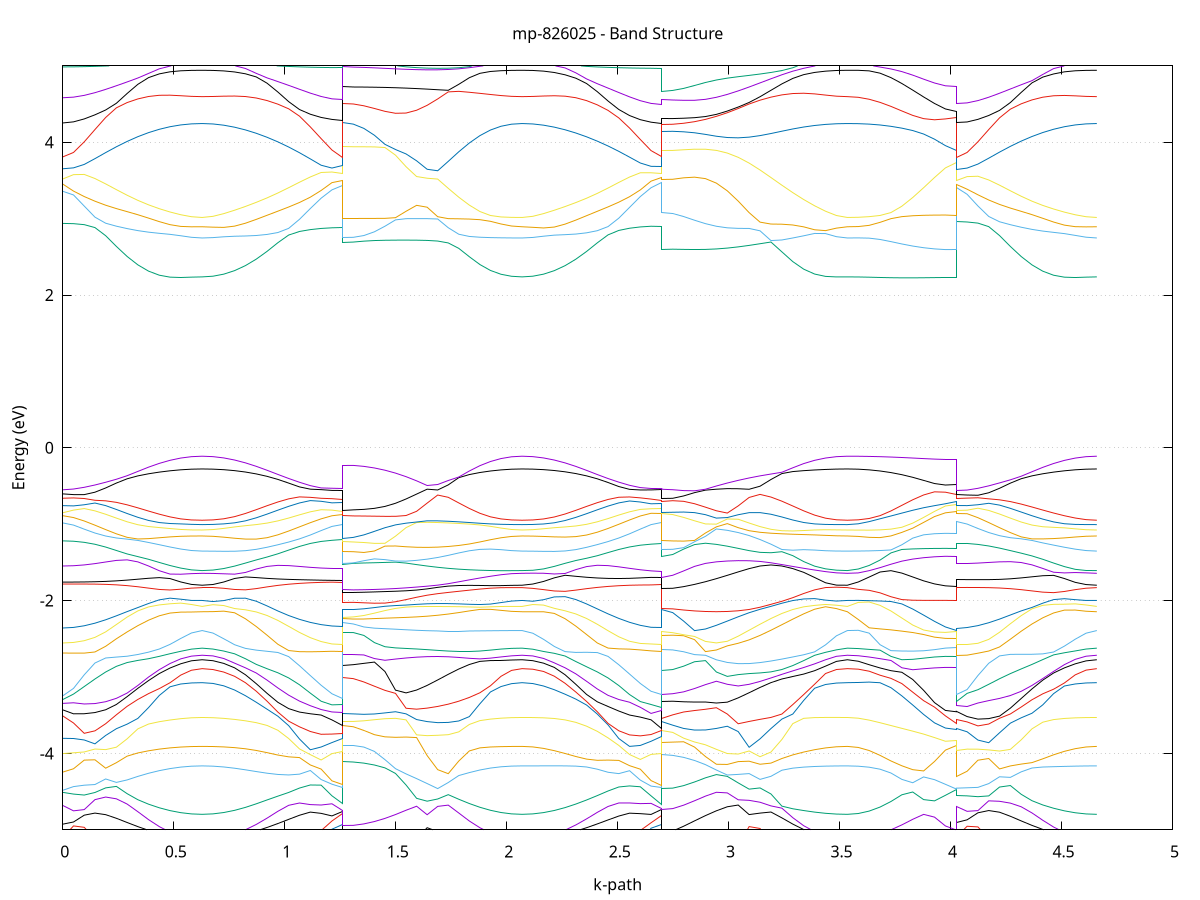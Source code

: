 set title 'mp-826025 - Band Structure'
set xlabel 'k-path'
set ylabel 'Energy (eV)'
set grid y
set yrange [-5:5]
set terminal png size 800,600
set output 'mp-826025_bands_gnuplot.png'
plot '-' using 1:2 with lines notitle, '-' using 1:2 with lines notitle, '-' using 1:2 with lines notitle, '-' using 1:2 with lines notitle, '-' using 1:2 with lines notitle, '-' using 1:2 with lines notitle, '-' using 1:2 with lines notitle, '-' using 1:2 with lines notitle, '-' using 1:2 with lines notitle, '-' using 1:2 with lines notitle, '-' using 1:2 with lines notitle, '-' using 1:2 with lines notitle, '-' using 1:2 with lines notitle, '-' using 1:2 with lines notitle, '-' using 1:2 with lines notitle, '-' using 1:2 with lines notitle, '-' using 1:2 with lines notitle, '-' using 1:2 with lines notitle, '-' using 1:2 with lines notitle, '-' using 1:2 with lines notitle, '-' using 1:2 with lines notitle, '-' using 1:2 with lines notitle, '-' using 1:2 with lines notitle, '-' using 1:2 with lines notitle, '-' using 1:2 with lines notitle, '-' using 1:2 with lines notitle, '-' using 1:2 with lines notitle, '-' using 1:2 with lines notitle, '-' using 1:2 with lines notitle, '-' using 1:2 with lines notitle, '-' using 1:2 with lines notitle, '-' using 1:2 with lines notitle, '-' using 1:2 with lines notitle, '-' using 1:2 with lines notitle, '-' using 1:2 with lines notitle, '-' using 1:2 with lines notitle, '-' using 1:2 with lines notitle, '-' using 1:2 with lines notitle, '-' using 1:2 with lines notitle, '-' using 1:2 with lines notitle, '-' using 1:2 with lines notitle, '-' using 1:2 with lines notitle, '-' using 1:2 with lines notitle, '-' using 1:2 with lines notitle, '-' using 1:2 with lines notitle, '-' using 1:2 with lines notitle, '-' using 1:2 with lines notitle, '-' using 1:2 with lines notitle, '-' using 1:2 with lines notitle, '-' using 1:2 with lines notitle, '-' using 1:2 with lines notitle, '-' using 1:2 with lines notitle, '-' using 1:2 with lines notitle, '-' using 1:2 with lines notitle, '-' using 1:2 with lines notitle, '-' using 1:2 with lines notitle, '-' using 1:2 with lines notitle, '-' using 1:2 with lines notitle, '-' using 1:2 with lines notitle, '-' using 1:2 with lines notitle, '-' using 1:2 with lines notitle, '-' using 1:2 with lines notitle, '-' using 1:2 with lines notitle, '-' using 1:2 with lines notitle, '-' using 1:2 with lines notitle, '-' using 1:2 with lines notitle, '-' using 1:2 with lines notitle, '-' using 1:2 with lines notitle, '-' using 1:2 with lines notitle, '-' using 1:2 with lines notitle, '-' using 1:2 with lines notitle, '-' using 1:2 with lines notitle, '-' using 1:2 with lines notitle, '-' using 1:2 with lines notitle, '-' using 1:2 with lines notitle, '-' using 1:2 with lines notitle, '-' using 1:2 with lines notitle, '-' using 1:2 with lines notitle, '-' using 1:2 with lines notitle, '-' using 1:2 with lines notitle, '-' using 1:2 with lines notitle, '-' using 1:2 with lines notitle, '-' using 1:2 with lines notitle, '-' using 1:2 with lines notitle, '-' using 1:2 with lines notitle, '-' using 1:2 with lines notitle, '-' using 1:2 with lines notitle, '-' using 1:2 with lines notitle, '-' using 1:2 with lines notitle, '-' using 1:2 with lines notitle, '-' using 1:2 with lines notitle, '-' using 1:2 with lines notitle, '-' using 1:2 with lines notitle, '-' using 1:2 with lines notitle, '-' using 1:2 with lines notitle, '-' using 1:2 with lines notitle, '-' using 1:2 with lines notitle, '-' using 1:2 with lines notitle, '-' using 1:2 with lines notitle, '-' using 1:2 with lines notitle
0.000000 -38.869884
0.048307 -38.870684
0.096614 -38.872484
0.144921 -38.874884
0.193229 -38.877484
0.241536 -38.879984
0.289843 -38.882284
0.338150 -38.884484
0.386457 -38.886384
0.434764 -38.887984
0.483072 -38.889184
0.531379 -38.890184
0.579686 -38.890684
0.627993 -38.890884
0.627993 -38.890884
0.676722 -38.890684
0.725451 -38.890184
0.774180 -38.889184
0.822908 -38.887884
0.871637 -38.886284
0.920366 -38.884284
0.969095 -38.882084
1.017824 -38.879684
1.066553 -38.877184
1.115281 -38.874684
1.164010 -38.872284
1.212739 -38.870384
1.261468 -38.869684
1.261468 -38.890584
1.308995 -38.890084
1.356523 -38.888784
1.404050 -38.886684
1.451577 -38.883884
1.499105 -38.880584
1.546632 -38.877084
1.594159 -38.874384
1.641686 -38.873584
1.689214 -38.874684
1.736741 -38.876884
1.784268 -38.879684
1.831796 -38.882484
1.879323 -38.885284
1.926850 -38.887584
1.974378 -38.889384
2.021905 -38.890484
2.069432 -38.890884
2.069432 -38.890884
2.117855 -38.890684
2.166278 -38.890184
2.214702 -38.889184
2.263125 -38.887884
2.311548 -38.886284
2.359971 -38.884284
2.408394 -38.882084
2.456817 -38.879684
2.505240 -38.877184
2.553663 -38.874684
2.602086 -38.872284
2.650509 -38.870384
2.698932 -38.869684
2.698932 -38.890484
2.748116 -38.890484
2.797301 -38.890384
2.846485 -38.890384
2.895669 -38.890184
2.944854 -38.890084
2.994038 -38.889984
3.043222 -38.889884
3.092407 -38.889784
3.141591 -38.889684
3.190775 -38.889784
3.239959 -38.889784
3.289144 -38.889984
3.338328 -38.890184
3.387512 -38.890484
3.436697 -38.890684
3.485881 -38.890884
3.535065 -38.890884
3.535065 -38.890884
3.584150 -38.890884
3.633234 -38.890884
3.682318 -38.890884
3.731403 -38.890884
3.780487 -38.890884
3.829572 -38.890884
3.878656 -38.890884
3.927740 -38.890884
3.976825 -38.890884
4.025909 -38.890884
4.025909 -38.869884
4.074615 -38.870684
4.123321 -38.872584
4.172028 -38.874884
4.220734 -38.877484
4.269440 -38.879884
4.318146 -38.882284
4.366852 -38.884484
4.415559 -38.886384
4.464265 -38.887984
4.512971 -38.889184
4.561677 -38.890184
4.610383 -38.890684
4.659090 -38.890884
e
0.000000 -38.856784
0.048307 -38.855984
0.096614 -38.854184
0.144921 -38.851784
0.193229 -38.849284
0.241536 -38.846784
0.289843 -38.844384
0.338150 -38.842484
0.386457 -38.843684
0.434764 -38.845684
0.483072 -38.847284
0.531379 -38.848484
0.579686 -38.849184
0.627993 -38.849384
0.627993 -38.849384
0.676722 -38.849184
0.725451 -38.848484
0.774180 -38.847284
0.822908 -38.845684
0.871637 -38.843784
0.920366 -38.842284
0.969095 -38.844184
1.017824 -38.846484
1.066553 -38.848984
1.115281 -38.851484
1.164010 -38.853884
1.212739 -38.855684
1.261468 -38.856384
1.261468 -38.863484
1.308995 -38.863484
1.356523 -38.863584
1.404050 -38.863784
1.451577 -38.864084
1.499105 -38.864484
1.546632 -38.864684
1.594159 -38.864184
1.641686 -38.862084
1.689214 -38.858384
1.736741 -38.854284
1.784268 -38.850484
1.831796 -38.848384
1.879323 -38.848484
1.926850 -38.848884
1.974378 -38.849184
2.021905 -38.849384
2.069432 -38.849384
2.069432 -38.849384
2.117855 -38.849184
2.166278 -38.848484
2.214702 -38.847284
2.263125 -38.845684
2.311548 -38.843784
2.359971 -38.842284
2.408394 -38.844184
2.456817 -38.846484
2.505240 -38.848984
2.553663 -38.851484
2.602086 -38.853784
2.650509 -38.855684
2.698932 -38.856384
2.698932 -38.863484
2.748116 -38.862984
2.797301 -38.861484
2.846485 -38.859084
2.895669 -38.856084
2.944854 -38.852584
2.994038 -38.848984
3.043222 -38.845584
3.092407 -38.842684
3.141591 -38.840484
3.190775 -38.838784
3.239959 -38.837784
3.289144 -38.837984
3.338328 -38.841684
3.387512 -38.844984
3.436697 -38.847384
3.485881 -38.848884
3.535065 -38.849384
3.535065 -38.849384
3.584150 -38.849384
3.633234 -38.849384
3.682318 -38.849384
3.731403 -38.849384
3.780487 -38.849384
3.829572 -38.849384
3.878656 -38.849384
3.927740 -38.849384
3.976825 -38.849384
4.025909 -38.849384
4.025909 -38.856784
4.074615 -38.855984
4.123321 -38.854184
4.172028 -38.851784
4.220734 -38.849184
4.269440 -38.846784
4.318146 -38.844384
4.366852 -38.842484
4.415559 -38.843684
4.464265 -38.845684
4.512971 -38.847284
4.561677 -38.848484
4.610383 -38.849184
4.659090 -38.849384
e
0.000000 -38.822784
0.048307 -38.823784
0.096614 -38.826184
0.144921 -38.829184
0.193229 -38.832384
0.241536 -38.835484
0.289843 -38.838384
0.338150 -38.840884
0.386457 -38.840184
0.434764 -38.838684
0.483072 -38.837384
0.531379 -38.836484
0.579686 -38.835884
0.627993 -38.835684
0.627993 -38.835684
0.676722 -38.835884
0.725451 -38.836484
0.774180 -38.837384
0.822908 -38.838584
0.871637 -38.840184
0.920366 -38.841184
0.969095 -38.838684
1.017824 -38.835784
1.066553 -38.832684
1.115281 -38.829584
1.164010 -38.826584
1.212739 -38.824184
1.261468 -38.823084
1.261468 -38.821384
1.308995 -38.821784
1.356523 -38.822984
1.404050 -38.824884
1.451577 -38.827284
1.499105 -38.830284
1.546632 -38.833384
1.594159 -38.836584
1.641686 -38.839484
1.689214 -38.842084
1.736741 -38.843984
1.784268 -38.845184
1.831796 -38.844484
1.879323 -38.841884
1.926850 -38.839284
1.974378 -38.837284
2.021905 -38.836084
2.069432 -38.835684
2.069432 -38.835684
2.117855 -38.835884
2.166278 -38.836484
2.214702 -38.837384
2.263125 -38.838584
2.311548 -38.840084
2.359971 -38.841184
2.408394 -38.838684
2.456817 -38.835784
2.505240 -38.832684
2.553663 -38.829584
2.602086 -38.826584
2.650509 -38.824184
2.698932 -38.823184
2.698932 -38.821284
2.748116 -38.821184
2.797301 -38.820984
2.846485 -38.820684
2.895669 -38.820084
2.944854 -38.819384
2.994038 -38.818484
3.043222 -38.818084
3.092407 -38.819684
3.141591 -38.823384
3.190775 -38.827984
3.239959 -38.832784
3.289144 -38.836384
3.338328 -38.836284
3.387512 -38.835984
3.436697 -38.835784
3.485881 -38.835784
3.535065 -38.835684
3.535065 -38.835684
3.584150 -38.835684
3.633234 -38.835684
3.682318 -38.835684
3.731403 -38.835684
3.780487 -38.835684
3.829572 -38.835684
3.878656 -38.835584
3.927740 -38.835584
3.976825 -38.835584
4.025909 -38.835584
4.025909 -38.822784
4.074615 -38.823784
4.123321 -38.826184
4.172028 -38.829184
4.220734 -38.832384
4.269440 -38.835484
4.318146 -38.838384
4.366852 -38.840884
4.415559 -38.840184
4.464265 -38.838584
4.512971 -38.837384
4.561677 -38.836484
4.610383 -38.835884
4.659090 -38.835684
e
0.000000 -38.810984
0.048307 -38.810084
0.096614 -38.808184
0.144921 -38.805884
0.193229 -38.803784
0.241536 -38.801984
0.289843 -38.800484
0.338150 -38.799484
0.386457 -38.798784
0.434764 -38.798484
0.483072 -38.798384
0.531379 -38.798284
0.579686 -38.798384
0.627993 -38.798384
0.627993 -38.798384
0.676722 -38.798384
0.725451 -38.798384
0.774180 -38.798384
0.822908 -38.798584
0.871637 -38.798884
0.920366 -38.799584
0.969095 -38.800684
1.017824 -38.802184
1.066553 -38.804084
1.115281 -38.806284
1.164010 -38.808484
1.212739 -38.810484
1.261468 -38.811384
1.261468 -38.801484
1.308995 -38.801484
1.356523 -38.801384
1.404050 -38.801284
1.451577 -38.801184
1.499105 -38.800984
1.546632 -38.800784
1.594159 -38.800584
1.641686 -38.800284
1.689214 -38.799984
1.736741 -38.799684
1.784268 -38.799484
1.831796 -38.799184
1.879323 -38.798884
1.926850 -38.798684
1.974378 -38.798484
2.021905 -38.798384
2.069432 -38.798384
2.069432 -38.798384
2.117855 -38.798384
2.166278 -38.798484
2.214702 -38.798684
2.263125 -38.798984
2.311548 -38.799484
2.359971 -38.800284
2.408394 -38.801284
2.456817 -38.802684
2.505240 -38.804484
2.553663 -38.806484
2.602086 -38.808684
2.650509 -38.810584
2.698932 -38.811484
2.698932 -38.799684
2.748116 -38.799884
2.797301 -38.800384
2.846485 -38.801284
2.895669 -38.802584
2.944854 -38.804384
2.994038 -38.806484
3.043222 -38.808384
3.092407 -38.808584
3.141591 -38.806784
3.190775 -38.804284
3.239959 -38.801884
3.289144 -38.800184
3.338328 -38.799184
3.387512 -38.798584
3.436697 -38.798384
3.485881 -38.798384
3.535065 -38.798384
3.535065 -38.798384
3.584150 -38.798284
3.633234 -38.798084
3.682318 -38.797784
3.731403 -38.797484
3.780487 -38.797084
3.829572 -38.796684
3.878656 -38.796384
3.927740 -38.796084
3.976825 -38.795984
4.025909 -38.795884
4.025909 -38.810984
4.074615 -38.810184
4.123321 -38.808284
4.172028 -38.806184
4.220734 -38.804184
4.269440 -38.802484
4.318146 -38.801084
4.366852 -38.800184
4.415559 -38.799384
4.464265 -38.798984
4.512971 -38.798684
4.561677 -38.798484
4.610383 -38.798384
4.659090 -38.798384
e
0.000000 -38.785684
0.048307 -38.785884
0.096614 -38.786384
0.144921 -38.787084
0.193229 -38.787784
0.241536 -38.788384
0.289843 -38.788884
0.338150 -38.789284
0.386457 -38.789484
0.434764 -38.789484
0.483072 -38.789384
0.531379 -38.789384
0.579686 -38.789284
0.627993 -38.789284
0.627993 -38.789284
0.676722 -38.789284
0.725451 -38.789384
0.774180 -38.789384
0.822908 -38.789484
0.871637 -38.789484
0.920366 -38.789284
0.969095 -38.788884
1.017824 -38.788384
1.066553 -38.787684
1.115281 -38.786984
1.164010 -38.786284
1.212739 -38.785684
1.261468 -38.785484
1.261468 -38.788484
1.308995 -38.788484
1.356523 -38.788584
1.404050 -38.788684
1.451577 -38.788784
1.499105 -38.788884
1.546632 -38.789084
1.594159 -38.789184
1.641686 -38.789284
1.689214 -38.789384
1.736741 -38.789484
1.784268 -38.789484
1.831796 -38.789484
1.879323 -38.789484
1.926850 -38.789384
1.974378 -38.789284
2.021905 -38.789284
2.069432 -38.789284
2.069432 -38.789284
2.117855 -38.789284
2.166278 -38.789284
2.214702 -38.789284
2.263125 -38.789284
2.311548 -38.789284
2.359971 -38.789284
2.408394 -38.789284
2.456817 -38.789284
2.505240 -38.789284
2.553663 -38.789284
2.602086 -38.789384
2.650509 -38.789384
2.698932 -38.789384
2.698932 -38.784184
2.748116 -38.784184
2.797301 -38.784284
2.846485 -38.784384
2.895669 -38.784684
2.944854 -38.784984
2.994038 -38.785484
3.043222 -38.786184
3.092407 -38.787084
3.141591 -38.788084
3.190775 -38.788884
3.239959 -38.789384
3.289144 -38.789684
3.338328 -38.789684
3.387512 -38.789584
3.436697 -38.789384
3.485881 -38.789284
3.535065 -38.789284
3.535065 -38.789284
3.584150 -38.789184
3.633234 -38.788884
3.682318 -38.788584
3.731403 -38.788084
3.780487 -38.787484
3.829572 -38.786884
3.878656 -38.786384
3.927740 -38.785984
3.976825 -38.785684
4.025909 -38.785584
4.025909 -38.789584
4.074615 -38.789484
4.123321 -38.789484
4.172028 -38.789484
4.220734 -38.789384
4.269440 -38.789384
4.318146 -38.789284
4.366852 -38.789284
4.415559 -38.789284
4.464265 -38.789284
4.512971 -38.789284
4.561677 -38.789284
4.610383 -38.789284
4.659090 -38.789284
e
0.000000 -38.777684
0.048307 -38.777384
0.096614 -38.776584
0.144921 -38.775384
0.193229 -38.773884
0.241536 -38.772284
0.289843 -38.770584
0.338150 -38.768884
0.386457 -38.767384
0.434764 -38.765984
0.483072 -38.764784
0.531379 -38.763884
0.579686 -38.763384
0.627993 -38.763184
0.627993 -38.763184
0.676722 -38.763384
0.725451 -38.763884
0.774180 -38.764784
0.822908 -38.765984
0.871637 -38.767384
0.920366 -38.768884
0.969095 -38.770584
1.017824 -38.772184
1.066553 -38.773784
1.115281 -38.775284
1.164010 -38.776484
1.212739 -38.777284
1.261468 -38.777584
1.261468 -38.762084
1.308995 -38.762084
1.356523 -38.762084
1.404050 -38.762184
1.451577 -38.762184
1.499105 -38.762284
1.546632 -38.762384
1.594159 -38.762484
1.641686 -38.762584
1.689214 -38.762684
1.736741 -38.762784
1.784268 -38.762884
1.831796 -38.762984
1.879323 -38.763084
1.926850 -38.763184
1.974378 -38.763184
2.021905 -38.763184
2.069432 -38.763184
2.069432 -38.763184
2.117855 -38.763384
2.166278 -38.763884
2.214702 -38.764684
2.263125 -38.765684
2.311548 -38.766884
2.359971 -38.768184
2.408394 -38.769484
2.456817 -38.770584
2.505240 -38.771684
2.553663 -38.772484
2.602086 -38.773084
2.650509 -38.773384
2.698932 -38.773484
2.698932 -38.760184
2.748116 -38.760684
2.797301 -38.761984
2.846485 -38.764084
2.895669 -38.766784
2.944854 -38.769584
2.994038 -38.772184
3.043222 -38.774184
3.092407 -38.775284
3.141591 -38.775484
3.190775 -38.774784
3.239959 -38.773384
3.289144 -38.771384
3.338328 -38.768984
3.387512 -38.766784
3.436697 -38.764884
3.485881 -38.763684
3.535065 -38.763184
3.535065 -38.763184
3.584150 -38.763184
3.633234 -38.762984
3.682318 -38.762784
3.731403 -38.762584
3.780487 -38.762284
3.829572 -38.761984
3.878656 -38.761684
3.927740 -38.761484
3.976825 -38.761284
4.025909 -38.761284
4.025909 -38.773584
4.074615 -38.773484
4.123321 -38.773084
4.172028 -38.772584
4.220734 -38.771684
4.269440 -38.770684
4.318146 -38.769484
4.366852 -38.768184
4.415559 -38.766884
4.464265 -38.765684
4.512971 -38.764684
4.561677 -38.763884
4.610383 -38.763384
4.659090 -38.763184
e
0.000000 -38.389884
0.048307 -38.389884
0.096614 -38.389784
0.144921 -38.389784
0.193229 -38.389684
0.241536 -38.389584
0.289843 -38.389584
0.338150 -38.389484
0.386457 -38.389384
0.434764 -38.389284
0.483072 -38.389284
0.531379 -38.389184
0.579686 -38.389184
0.627993 -38.389184
0.627993 -38.389184
0.676722 -38.389184
0.725451 -38.389184
0.774180 -38.389284
0.822908 -38.389384
0.871637 -38.389384
0.920366 -38.389484
0.969095 -38.389584
1.017824 -38.389684
1.066553 -38.389784
1.115281 -38.389884
1.164010 -38.389984
1.212739 -38.389984
1.261468 -38.389984
1.261468 -38.389284
1.308995 -38.389284
1.356523 -38.389284
1.404050 -38.389284
1.451577 -38.389284
1.499105 -38.389284
1.546632 -38.389284
1.594159 -38.389284
1.641686 -38.389284
1.689214 -38.389184
1.736741 -38.389184
1.784268 -38.389184
1.831796 -38.389184
1.879323 -38.389184
1.926850 -38.389184
1.974378 -38.389184
2.021905 -38.389184
2.069432 -38.389184
2.069432 -38.389184
2.117855 -38.389184
2.166278 -38.389184
2.214702 -38.389284
2.263125 -38.389284
2.311548 -38.389384
2.359971 -38.389484
2.408394 -38.389484
2.456817 -38.389584
2.505240 -38.389684
2.553663 -38.389684
2.602086 -38.389784
2.650509 -38.389784
2.698932 -38.389784
2.698932 -38.390484
2.748116 -38.390484
2.797301 -38.390384
2.846485 -38.390384
2.895669 -38.390284
2.944854 -38.390184
2.994038 -38.390084
3.043222 -38.389984
3.092407 -38.389884
3.141591 -38.389784
3.190775 -38.389584
3.239959 -38.389484
3.289144 -38.389384
3.338328 -38.389284
3.387512 -38.389284
3.436697 -38.389184
3.485881 -38.389184
3.535065 -38.389184
3.535065 -38.389184
3.584150 -38.389184
3.633234 -38.389284
3.682318 -38.389384
3.731403 -38.389584
3.780487 -38.389684
3.829572 -38.389884
3.878656 -38.390084
3.927740 -38.390184
3.976825 -38.390284
4.025909 -38.390284
4.025909 -38.389684
4.074615 -38.389684
4.123321 -38.389584
4.172028 -38.389584
4.220734 -38.389584
4.269440 -38.389484
4.318146 -38.389384
4.366852 -38.389384
4.415559 -38.389284
4.464265 -38.389284
4.512971 -38.389184
4.561677 -38.389184
4.610383 -38.389184
4.659090 -38.389184
e
0.000000 -38.347184
0.048307 -38.347084
0.096614 -38.347084
0.144921 -38.346884
0.193229 -38.346784
0.241536 -38.346584
0.289843 -38.346384
0.338150 -38.346184
0.386457 -38.345984
0.434764 -38.345784
0.483072 -38.345584
0.531379 -38.345484
0.579686 -38.345484
0.627993 -38.345384
0.627993 -38.345384
0.676722 -38.345484
0.725451 -38.345484
0.774180 -38.345584
0.822908 -38.345684
0.871637 -38.345884
0.920366 -38.346084
0.969095 -38.346284
1.017824 -38.346484
1.066553 -38.346584
1.115281 -38.346784
1.164010 -38.346884
1.212739 -38.346984
1.261468 -38.346984
1.261468 -38.345584
1.308995 -38.345584
1.356523 -38.345584
1.404050 -38.345584
1.451577 -38.345584
1.499105 -38.345484
1.546632 -38.345484
1.594159 -38.345484
1.641686 -38.345484
1.689214 -38.345484
1.736741 -38.345484
1.784268 -38.345484
1.831796 -38.345484
1.879323 -38.345484
1.926850 -38.345384
1.974378 -38.345384
2.021905 -38.345384
2.069432 -38.345384
2.069432 -38.345384
2.117855 -38.345384
2.166278 -38.345484
2.214702 -38.345484
2.263125 -38.345584
2.311548 -38.345684
2.359971 -38.345784
2.408394 -38.345984
2.456817 -38.346084
2.505240 -38.346184
2.553663 -38.346284
2.602086 -38.346384
2.650509 -38.346384
2.698932 -38.346484
2.698932 -38.347684
2.748116 -38.347684
2.797301 -38.347584
2.846485 -38.347484
2.895669 -38.347384
2.944854 -38.347284
2.994038 -38.347084
3.043222 -38.346884
3.092407 -38.346684
3.141591 -38.346484
3.190775 -38.346284
3.239959 -38.346084
3.289144 -38.345884
3.338328 -38.345684
3.387512 -38.345584
3.436697 -38.345484
3.485881 -38.345484
3.535065 -38.345384
3.535065 -38.345384
3.584150 -38.345484
3.633234 -38.345684
3.682318 -38.345884
3.731403 -38.346184
3.780487 -38.346484
3.829572 -38.346884
3.878656 -38.347084
3.927740 -38.347384
3.976825 -38.347484
4.025909 -38.347584
4.025909 -38.346584
4.074615 -38.346584
4.123321 -38.346484
4.172028 -38.346384
4.220734 -38.346284
4.269440 -38.346184
4.318146 -38.345984
4.366852 -38.345884
4.415559 -38.345784
4.464265 -38.345684
4.512971 -38.345584
4.561677 -38.345484
4.610383 -38.345484
4.659090 -38.345384
e
0.000000 -38.330784
0.048307 -38.330684
0.096614 -38.330684
0.144921 -38.330484
0.193229 -38.330284
0.241536 -38.330084
0.289843 -38.329884
0.338150 -38.329584
0.386457 -38.329284
0.434764 -38.329084
0.483072 -38.328884
0.531379 -38.328684
0.579686 -38.328584
0.627993 -38.328584
0.627993 -38.328584
0.676722 -38.328584
0.725451 -38.328684
0.774180 -38.328884
0.822908 -38.329084
0.871637 -38.329284
0.920366 -38.329584
0.969095 -38.329884
1.017824 -38.330084
1.066553 -38.330284
1.115281 -38.330484
1.164010 -38.330684
1.212739 -38.330684
1.261468 -38.330784
1.261468 -38.328584
1.308995 -38.328584
1.356523 -38.328584
1.404050 -38.328584
1.451577 -38.328584
1.499105 -38.328584
1.546632 -38.328584
1.594159 -38.328584
1.641686 -38.328584
1.689214 -38.328584
1.736741 -38.328584
1.784268 -38.328584
1.831796 -38.328584
1.879323 -38.328584
1.926850 -38.328584
1.974378 -38.328584
2.021905 -38.328584
2.069432 -38.328584
2.069432 -38.328584
2.117855 -38.328584
2.166278 -38.328784
2.214702 -38.328984
2.263125 -38.329284
2.311548 -38.329584
2.359971 -38.329984
2.408394 -38.330384
2.456817 -38.330784
2.505240 -38.331084
2.553663 -38.331384
2.602086 -38.331584
2.650509 -38.331684
2.698932 -38.331784
2.698932 -38.334484
2.748116 -38.334484
2.797301 -38.334284
2.846485 -38.334084
2.895669 -38.333684
2.944854 -38.333284
2.994038 -38.332784
3.043222 -38.332284
3.092407 -38.331784
3.141591 -38.331184
3.190775 -38.330684
3.239959 -38.330184
3.289144 -38.329684
3.338328 -38.329284
3.387512 -38.328984
3.436697 -38.328784
3.485881 -38.328584
3.535065 -38.328584
3.535065 -38.328584
3.584150 -38.328684
3.633234 -38.329084
3.682318 -38.329784
3.731403 -38.330584
3.780487 -38.331484
3.829572 -38.332484
3.878656 -38.333284
3.927740 -38.333984
3.976825 -38.334384
4.025909 -38.334584
4.025909 -38.331784
4.074615 -38.331684
4.123321 -38.331584
4.172028 -38.331384
4.220734 -38.331084
4.269440 -38.330784
4.318146 -38.330384
4.366852 -38.329984
4.415559 -38.329584
4.464265 -38.329284
4.512971 -38.328984
4.561677 -38.328784
4.610383 -38.328584
4.659090 -38.328584
e
0.000000 -18.154984
0.048307 -18.157284
0.096614 -18.163984
0.144921 -18.175184
0.193229 -18.190384
0.241536 -18.209084
0.289843 -18.230284
0.338150 -18.252784
0.386457 -18.275084
0.434764 -18.295684
0.483072 -18.313284
0.531379 -18.326584
0.579686 -18.334984
0.627993 -18.337784
0.627993 -18.337784
0.676722 -18.334984
0.725451 -18.326884
0.774180 -18.313884
0.822908 -18.296884
0.871637 -18.277084
0.920366 -18.255784
0.969095 -18.234484
1.017824 -18.214784
1.066553 -18.197584
1.115281 -18.183884
1.164010 -18.173884
1.212739 -18.167884
1.261468 -18.165884
1.261468 -18.182084
1.308995 -18.182984
1.356523 -18.185984
1.404050 -18.190884
1.451577 -18.197584
1.499105 -18.205984
1.546632 -18.215884
1.594159 -18.227184
1.641686 -18.239684
1.689214 -18.253084
1.736741 -18.267184
1.784268 -18.281584
1.831796 -18.295784
1.879323 -18.309084
1.926850 -18.320784
1.974378 -18.329884
2.021905 -18.335784
2.069432 -18.337784
2.069432 -18.337784
2.117855 -18.335184
2.166278 -18.327484
2.214702 -18.315184
2.263125 -18.299184
2.311548 -18.280484
2.359971 -18.260684
2.408394 -18.240884
2.456817 -18.222584
2.505240 -18.206684
2.553663 -18.193984
2.602086 -18.184684
2.650509 -18.179184
2.698932 -18.177284
2.698932 -18.098184
2.748116 -18.099484
2.797301 -18.103384
2.846485 -18.109884
2.895669 -18.119084
2.944854 -18.131084
2.994038 -18.145684
3.043222 -18.162884
3.092407 -18.182484
3.141591 -18.203884
3.190775 -18.226684
3.239959 -18.249884
3.289144 -18.272684
3.338328 -18.293684
3.387512 -18.311884
3.436697 -18.325884
3.485881 -18.334784
3.535065 -18.337784
3.535065 -18.337784
3.584150 -18.333884
3.633234 -18.322484
3.682318 -18.304384
3.731403 -18.280684
3.780487 -18.253184
3.829572 -18.223884
3.878656 -18.195384
3.927740 -18.170584
3.976825 -18.153184
4.025909 -18.146684
4.025909 -18.168584
4.074615 -18.170584
4.123321 -18.176584
4.172028 -18.186484
4.220734 -18.200084
4.269440 -18.216984
4.318146 -18.236384
4.366852 -18.257184
4.415559 -18.278084
4.464265 -18.297584
4.512971 -18.314284
4.561677 -18.326984
4.610383 -18.335084
4.659090 -18.337784
e
0.000000 -17.686384
0.048307 -17.691484
0.096614 -17.706684
0.144921 -17.730184
0.193229 -17.759184
0.241536 -17.790184
0.289843 -17.820284
0.338150 -17.847384
0.386457 -17.870584
0.434764 -17.889484
0.483072 -17.904084
0.531379 -17.914384
0.579686 -17.920484
0.627993 -17.922584
0.627993 -17.922584
0.676722 -17.920584
0.725451 -17.914584
0.774180 -17.904484
0.822908 -17.889984
0.871637 -17.870884
0.920366 -17.847084
0.969095 -17.818584
1.017824 -17.786084
1.066553 -17.751584
1.115281 -17.718084
1.164010 -17.689884
1.212739 -17.671084
1.261468 -17.664484
1.261468 -17.823984
1.308995 -17.823884
1.356523 -17.823584
1.404050 -17.823184
1.451577 -17.822984
1.499105 -17.823384
1.546632 -17.824584
1.594159 -17.827184
1.641686 -17.831684
1.689214 -17.838484
1.736741 -17.847884
1.784268 -17.859784
1.831796 -17.873584
1.879323 -17.888084
1.926850 -17.901684
1.974378 -17.912784
2.021905 -17.920084
2.069432 -17.922584
2.069432 -17.922584
2.117855 -17.920484
2.166278 -17.914384
2.214702 -17.903884
2.263125 -17.888884
2.311548 -17.869184
2.359971 -17.844584
2.408394 -17.815284
2.456817 -17.782584
2.505240 -17.748284
2.553663 -17.715984
2.602086 -17.689584
2.650509 -17.672584
2.698932 -17.666784
2.698932 -17.677684
2.748116 -17.679484
2.797301 -17.684784
2.846485 -17.693584
2.895669 -17.705684
2.944854 -17.720784
2.994038 -17.738384
3.043222 -17.757984
3.092407 -17.779084
3.141591 -17.800984
3.190775 -17.823184
3.239959 -17.844984
3.289144 -17.865784
3.338328 -17.884484
3.387512 -17.900384
3.436697 -17.912384
3.485881 -17.919984
3.535065 -17.922584
3.535065 -17.922584
3.584150 -17.923484
3.633234 -17.926284
3.682318 -17.930884
3.731403 -17.937284
3.780487 -17.945484
3.829572 -17.955184
3.878656 -17.965884
3.927740 -17.976384
3.976825 -17.984684
4.025909 -17.987984
4.025909 -17.666684
4.074615 -17.672184
4.123321 -17.688584
4.172028 -17.714184
4.220734 -17.745984
4.269440 -17.779984
4.318146 -17.812784
4.366852 -17.842284
4.415559 -17.867284
4.464265 -17.887584
4.512971 -17.903084
4.561677 -17.913984
4.610383 -17.920384
4.659090 -17.922584
e
0.000000 -17.390884
0.048307 -17.398184
0.096614 -17.415284
0.144921 -17.433684
0.193229 -17.448784
0.241536 -17.459384
0.289843 -17.466484
0.338150 -17.470884
0.386457 -17.473484
0.434764 -17.474984
0.483072 -17.475984
0.531379 -17.476784
0.579686 -17.479484
0.627993 -17.481684
0.627993 -17.481684
0.676722 -17.479584
0.725451 -17.476584
0.774180 -17.475284
0.822908 -17.474084
0.871637 -17.472284
0.920366 -17.469884
0.969095 -17.466284
1.017824 -17.461184
1.066553 -17.453684
1.115281 -17.443384
1.164010 -17.430584
1.212739 -17.418384
1.261468 -17.413084
1.261468 -17.749884
1.308995 -17.743784
1.356523 -17.725884
1.404050 -17.697984
1.451577 -17.663084
1.499105 -17.625284
1.546632 -17.589484
1.594159 -17.559184
1.641686 -17.535684
1.689214 -17.518184
1.736741 -17.505384
1.784268 -17.495884
1.831796 -17.488984
1.879323 -17.483884
1.926850 -17.480384
1.974378 -17.478384
2.021905 -17.480184
2.069432 -17.481684
2.069432 -17.481684
2.117855 -17.480784
2.166278 -17.479784
2.214702 -17.478984
2.263125 -17.477884
2.311548 -17.476284
2.359971 -17.473684
2.408394 -17.469484
2.456817 -17.462784
2.505240 -17.452684
2.553663 -17.437984
2.602086 -17.419384
2.650509 -17.401384
2.698932 -17.393384
2.698932 -17.674784
2.748116 -17.667184
2.797301 -17.644984
2.846485 -17.609784
2.895669 -17.564384
2.944854 -17.514284
2.994038 -17.468084
3.043222 -17.435484
3.092407 -17.421084
3.141591 -17.421084
3.190775 -17.429484
3.239959 -17.440884
3.289144 -17.451984
3.338328 -17.461784
3.387512 -17.469884
3.436697 -17.476184
3.485881 -17.480284
3.535065 -17.481684
3.535065 -17.481684
3.584150 -17.478584
3.633234 -17.468884
3.682318 -17.452584
3.731403 -17.429384
3.780487 -17.399984
3.829572 -17.369784
3.878656 -17.353184
3.927740 -17.348184
3.976825 -17.346584
4.025909 -17.346084
4.025909 -17.388684
4.074615 -17.397084
4.123321 -17.416184
4.172028 -17.436084
4.220734 -17.451684
4.269440 -17.462584
4.318146 -17.469584
4.366852 -17.473884
4.415559 -17.476584
4.464265 -17.478184
4.512971 -17.479184
4.561677 -17.479884
4.610383 -17.480884
4.659090 -17.481684
e
0.000000 -17.112584
0.048307 -17.122984
0.096614 -17.156584
0.144921 -17.202184
0.193229 -17.249784
0.241536 -17.295384
0.289843 -17.337284
0.338150 -17.374584
0.386457 -17.406584
0.434764 -17.432984
0.483072 -17.453584
0.531379 -17.467884
0.579686 -17.474284
0.627993 -17.475184
0.627993 -17.475184
0.676722 -17.474284
0.725451 -17.468284
0.774180 -17.454784
0.822908 -17.435284
0.871637 -17.410084
0.920366 -17.379584
0.969095 -17.344084
1.017824 -17.304084
1.066553 -17.260684
1.115281 -17.215784
1.164010 -17.173484
1.212739 -17.142984
1.261468 -17.133184
1.261468 -17.408284
1.308995 -17.408484
1.356523 -17.409084
1.404050 -17.410084
1.451577 -17.411584
1.499105 -17.413384
1.546632 -17.415784
1.594159 -17.418684
1.641686 -17.422284
1.689214 -17.426884
1.736741 -17.432584
1.784268 -17.439584
1.831796 -17.448084
1.879323 -17.457484
1.926850 -17.466584
1.974378 -17.473584
2.021905 -17.475384
2.069432 -17.475184
2.069432 -17.475184
2.117855 -17.472784
2.166278 -17.464384
2.214702 -17.449484
2.263125 -17.428484
2.311548 -17.401684
2.359971 -17.369384
2.408394 -17.332184
2.456817 -17.290684
2.505240 -17.246384
2.553663 -17.201984
2.602086 -17.163584
2.650509 -17.142984
2.698932 -17.139684
2.698932 -17.140684
2.748116 -17.159684
2.797301 -17.197584
2.846485 -17.237884
2.895669 -17.275784
2.944854 -17.309984
2.994038 -17.339884
3.043222 -17.365484
3.092407 -17.387084
3.141591 -17.404884
3.190775 -17.419184
3.239959 -17.431684
3.289144 -17.443284
3.338328 -17.453884
3.387512 -17.462784
3.436697 -17.469484
3.485881 -17.473684
3.535065 -17.475184
3.535065 -17.475184
3.584150 -17.469484
3.633234 -17.452484
3.682318 -17.424784
3.731403 -17.387084
3.780487 -17.341784
3.829572 -17.321084
3.878656 -17.286784
3.927740 -17.232484
3.976825 -17.168984
4.025909 -17.122684
4.025909 -17.124484
4.074615 -17.129184
4.123321 -17.154184
4.172028 -17.196084
4.220734 -17.242784
4.269440 -17.288584
4.318146 -17.330984
4.366852 -17.368784
4.415559 -17.401484
4.464265 -17.428484
4.512971 -17.449484
4.561677 -17.464384
4.610383 -17.472784
4.659090 -17.475184
e
0.000000 -16.995884
0.048307 -16.996184
0.096614 -17.016684
0.144921 -17.066584
0.193229 -17.114484
0.241536 -17.158984
0.289843 -17.199284
0.338150 -17.235084
0.386457 -17.265884
0.434764 -17.291484
0.483072 -17.311584
0.531379 -17.326084
0.579686 -17.334784
0.627993 -17.337684
0.627993 -17.337684
0.676722 -17.334684
0.725451 -17.325684
0.774180 -17.310584
0.822908 -17.289784
0.871637 -17.263284
0.920366 -17.231384
0.969095 -17.194384
1.017824 -17.152684
1.066553 -17.106884
1.115281 -17.057784
1.164010 -17.009284
1.212739 -16.996884
1.261468 -16.995784
1.261468 -17.345584
1.308995 -17.343184
1.356523 -17.335684
1.404050 -17.321884
1.451577 -17.299784
1.499105 -17.266184
1.546632 -17.218184
1.594159 -17.154484
1.641686 -17.076884
1.689214 -17.070784
1.736741 -17.143784
1.784268 -17.205684
1.831796 -17.254084
1.879323 -17.289284
1.926850 -17.312884
1.974378 -17.327484
2.021905 -17.335284
2.069432 -17.337684
2.069432 -17.337684
2.117855 -17.334684
2.166278 -17.325584
2.214702 -17.310584
2.263125 -17.289684
2.311548 -17.263084
2.359971 -17.231084
2.408394 -17.193884
2.456817 -17.151884
2.505240 -17.105784
2.553663 -17.056084
2.602086 -17.005384
2.650509 -16.978784
2.698932 -16.957784
2.698932 -17.058184
2.748116 -17.064084
2.797301 -17.078984
2.846485 -17.097084
2.895669 -17.112484
2.944854 -17.119184
2.994038 -17.108884
3.043222 -17.073184
3.092407 -17.010084
3.141591 -16.995484
3.190775 -17.077984
3.239959 -17.150484
3.289144 -17.211084
3.338328 -17.259184
3.387512 -17.294884
3.436697 -17.319184
3.485881 -17.333184
3.535065 -17.337684
3.535065 -17.337684
3.584150 -17.337584
3.633234 -17.337284
3.682318 -17.336484
3.731403 -17.334884
3.780487 -17.329684
3.829572 -17.283984
3.878656 -17.223784
3.927740 -17.161884
3.976825 -17.108084
4.025909 -17.084284
4.025909 -16.962384
4.074615 -16.982184
4.123321 -17.017284
4.172028 -17.066584
4.220734 -17.114484
4.269440 -17.158884
4.318146 -17.199184
4.366852 -17.234984
4.415559 -17.265884
4.464265 -17.291484
4.512971 -17.311584
4.561677 -17.326084
4.610383 -17.334784
4.659090 -17.337684
e
0.000000 -16.934584
0.048307 -16.958384
0.096614 -16.961884
0.144921 -16.909684
0.193229 -16.845084
0.241536 -16.776684
0.289843 -16.709384
0.338150 -16.646584
0.386457 -16.590684
0.434764 -16.543884
0.483072 -16.507484
0.531379 -16.482184
0.579686 -16.467784
0.627993 -16.463084
0.627993 -16.463084
0.676722 -16.466884
0.725451 -16.479184
0.774180 -16.503284
0.822908 -16.541084
0.871637 -16.590084
0.920366 -16.647984
0.969095 -16.712184
1.017824 -16.780084
1.066553 -16.848084
1.115281 -16.910984
1.164010 -16.957884
1.212739 -16.943684
1.261468 -16.940284
1.261468 -16.482984
1.308995 -16.493484
1.356523 -16.524784
1.404050 -16.575384
1.451577 -16.641984
1.499105 -16.720784
1.546632 -16.807384
1.594159 -16.897084
1.641686 -16.984784
1.689214 -16.984484
1.736741 -16.889984
1.784268 -16.793684
1.831796 -16.701084
1.879323 -16.617484
1.926850 -16.547284
1.974378 -16.495184
2.021905 -16.467584
2.069432 -16.463084
2.069432 -16.463084
2.117855 -16.465484
2.166278 -16.475084
2.214702 -16.499284
2.263125 -16.537684
2.311548 -16.586884
2.359971 -16.645084
2.408394 -16.709884
2.456817 -16.778484
2.505240 -16.847284
2.553663 -16.910284
2.602086 -16.955084
2.650509 -16.940084
2.698932 -16.940984
2.698932 -17.017984
2.748116 -16.996084
2.797301 -16.950184
2.846485 -16.896884
2.895669 -16.841184
2.944854 -16.785884
2.994038 -16.741384
3.043222 -16.812184
3.092407 -16.905384
3.141591 -16.925984
3.190775 -16.830984
3.239959 -16.733384
3.289144 -16.640684
3.338328 -16.561284
3.387512 -16.505584
3.436697 -16.477284
3.485881 -16.465984
3.535065 -16.463084
3.535065 -16.463084
3.584150 -16.470184
3.633234 -16.493984
3.682318 -16.534984
3.731403 -16.591384
3.780487 -16.660384
3.829572 -16.738584
3.878656 -16.822484
3.927740 -16.908184
3.976825 -16.990284
4.025909 -17.042284
4.025909 -16.937784
4.074615 -16.951584
4.123321 -16.951684
4.172028 -16.903284
4.220734 -16.838784
4.269440 -16.769384
4.318146 -16.700984
4.366852 -16.637184
4.415559 -16.581184
4.464265 -16.534984
4.512971 -16.500184
4.561677 -16.477484
4.610383 -16.466284
4.659090 -16.463084
e
0.000000 -16.903384
0.048307 -16.900584
0.096614 -16.850184
0.144921 -16.793184
0.193229 -16.735584
0.241536 -16.680084
0.289843 -16.628084
0.338150 -16.581084
0.386457 -16.540084
0.434764 -16.505884
0.483072 -16.479084
0.531379 -16.459984
0.579686 -16.448384
0.627993 -16.444484
0.627993 -16.444484
0.676722 -16.449884
0.725451 -16.465584
0.774180 -16.488784
0.822908 -16.517384
0.871637 -16.552584
0.920366 -16.594384
0.969095 -16.641984
1.017824 -16.694084
1.066553 -16.749384
1.115281 -16.806184
1.164010 -16.861684
1.212739 -16.908884
1.261468 -16.885884
1.261468 -16.455784
1.308995 -16.455984
1.356523 -16.456284
1.404050 -16.456384
1.451577 -16.456484
1.499105 -16.456484
1.546632 -16.456384
1.594159 -16.456484
1.641686 -16.456584
1.689214 -16.456684
1.736741 -16.456884
1.784268 -16.457084
1.831796 -16.457184
1.879323 -16.457284
1.926850 -16.457184
1.974378 -16.456184
2.021905 -16.450984
2.069432 -16.444484
2.069432 -16.444484
2.117855 -16.449584
2.166278 -16.463384
2.214702 -16.480084
2.263125 -16.502484
2.311548 -16.533784
2.359971 -16.573584
2.408394 -16.620284
2.456817 -16.672384
2.505240 -16.728084
2.553663 -16.785984
2.602086 -16.844184
2.650509 -16.899284
2.698932 -16.889684
2.698932 -16.843884
2.748116 -16.835984
2.797301 -16.814584
2.846485 -16.784684
2.895669 -16.750084
2.944854 -16.713384
2.994038 -16.704584
3.043222 -16.674984
3.092407 -16.629084
3.141591 -16.588584
3.190775 -16.553684
3.239959 -16.523384
3.289144 -16.497384
3.338328 -16.475784
3.387512 -16.460584
3.436697 -16.451784
3.485881 -16.446484
3.535065 -16.444484
3.535065 -16.444484
3.584150 -16.445784
3.633234 -16.447484
3.682318 -16.449984
3.731403 -16.477484
3.780487 -16.534984
3.829572 -16.601584
3.878656 -16.672784
3.927740 -16.743284
3.976825 -16.802784
4.025909 -16.828884
4.025909 -16.909284
4.074615 -16.895684
4.123321 -16.839984
4.172028 -16.781384
4.220734 -16.723484
4.269440 -16.667984
4.318146 -16.616284
4.366852 -16.569584
4.415559 -16.529184
4.464265 -16.496684
4.512971 -16.473484
4.561677 -16.457984
4.610383 -16.448084
4.659090 -16.444484
e
0.000000 -16.893384
0.048307 -16.842684
0.096614 -16.784684
0.144921 -16.726284
0.193229 -16.668384
0.241536 -16.612084
0.289843 -16.558084
0.338150 -16.507684
0.386457 -16.461984
0.434764 -16.422484
0.483072 -16.391484
0.531379 -16.371984
0.579686 -16.363284
0.627993 -16.360784
0.627993 -16.360784
0.676722 -16.363084
0.725451 -16.370984
0.774180 -16.387884
0.822908 -16.415284
0.871637 -16.451284
0.920366 -16.493884
0.969095 -16.541984
1.017824 -16.594284
1.066553 -16.649884
1.115281 -16.707684
1.164010 -16.766784
1.212739 -16.825884
1.261468 -16.881184
1.261468 -16.378884
1.308995 -16.378784
1.356523 -16.378484
1.404050 -16.377884
1.451577 -16.376984
1.499105 -16.375884
1.546632 -16.374484
1.594159 -16.372884
1.641686 -16.371184
1.689214 -16.369484
1.736741 -16.367884
1.784268 -16.366284
1.831796 -16.364884
1.879323 -16.363584
1.926850 -16.362384
1.974378 -16.361584
2.021905 -16.360984
2.069432 -16.360784
2.069432 -16.360784
2.117855 -16.364084
2.166278 -16.372984
2.214702 -16.385084
2.263125 -16.406284
2.311548 -16.442884
2.359971 -16.486384
2.408394 -16.535284
2.456817 -16.588584
2.505240 -16.645084
2.553663 -16.703784
2.602086 -16.763684
2.650509 -16.823584
2.698932 -16.876384
2.698932 -16.477984
2.748116 -16.477684
2.797301 -16.476784
2.846485 -16.475384
2.895669 -16.538984
2.944854 -16.620184
2.994038 -16.671284
3.043222 -16.633784
3.092407 -16.593584
3.141591 -16.552184
3.190775 -16.511384
3.239959 -16.473584
3.289144 -16.445684
3.338328 -16.432984
3.387512 -16.411384
3.436697 -16.382384
3.485881 -16.365384
3.535065 -16.360784
3.535065 -16.360784
3.584150 -16.367584
3.633234 -16.388784
3.682318 -16.422784
3.731403 -16.444484
3.780487 -16.446384
3.829572 -16.446884
3.878656 -16.447184
3.927740 -16.447284
3.976825 -16.447384
4.025909 -16.447384
4.025909 -16.882584
4.074615 -16.837784
4.123321 -16.779584
4.172028 -16.720284
4.220734 -16.661284
4.269440 -16.603684
4.318146 -16.548784
4.366852 -16.497684
4.415559 -16.451584
4.464265 -16.411884
4.512971 -16.387484
4.561677 -16.374284
4.610383 -16.364384
4.659090 -16.360784
e
0.000000 -16.384884
0.048307 -16.384684
0.096614 -16.384184
0.144921 -16.383284
0.193229 -16.382084
0.241536 -16.380384
0.289843 -16.378284
0.338150 -16.375584
0.386457 -16.372084
0.434764 -16.367184
0.483072 -16.360184
0.531379 -16.349784
0.579686 -16.339184
0.627993 -16.334984
0.627993 -16.334984
0.676722 -16.338584
0.725451 -16.347784
0.774180 -16.357484
0.822908 -16.364184
0.871637 -16.368684
0.920366 -16.371784
0.969095 -16.374084
1.017824 -16.375684
1.066553 -16.376784
1.115281 -16.377584
1.164010 -16.378184
1.212739 -16.378484
1.261468 -16.378584
1.261468 -16.342784
1.308995 -16.342784
1.356523 -16.342784
1.404050 -16.342784
1.451577 -16.342684
1.499105 -16.342584
1.546632 -16.342284
1.594159 -16.341984
1.641686 -16.341584
1.689214 -16.341084
1.736741 -16.340484
1.784268 -16.339884
1.831796 -16.339184
1.879323 -16.338384
1.926850 -16.337384
1.974378 -16.336384
2.021905 -16.335384
2.069432 -16.334984
2.069432 -16.334984
2.117855 -16.339484
2.166278 -16.352884
2.214702 -16.374484
2.263125 -16.394384
2.311548 -16.403184
2.359971 -16.408784
2.408394 -16.412384
2.456817 -16.414784
2.505240 -16.416484
2.553663 -16.417484
2.602086 -16.418184
2.650509 -16.418684
2.698932 -16.418784
2.698932 -16.372684
2.748116 -16.383884
2.797301 -16.416884
2.846485 -16.469584
2.895669 -16.473184
2.944854 -16.470684
2.994038 -16.467784
3.043222 -16.464484
3.092407 -16.460884
3.141591 -16.456884
3.190775 -16.452584
3.239959 -16.447384
3.289144 -16.435084
3.338328 -16.408184
3.387512 -16.384384
3.436697 -16.363784
3.485881 -16.343684
3.535065 -16.334984
3.535065 -16.334984
3.584150 -16.336784
3.633234 -16.340284
3.682318 -16.343484
3.731403 -16.345884
3.780487 -16.347584
3.829572 -16.348784
3.878656 -16.349584
3.927740 -16.350184
3.976825 -16.350484
4.025909 -16.350584
4.025909 -16.423684
4.074615 -16.423484
4.123321 -16.422984
4.172028 -16.422084
4.220734 -16.420884
4.269440 -16.419084
4.318146 -16.416584
4.366852 -16.412984
4.415559 -16.407484
4.464265 -16.398784
4.512971 -16.378884
4.561677 -16.354884
4.610383 -16.339984
4.659090 -16.334984
e
0.000000 -15.965384
0.048307 -15.965284
0.096614 -15.965184
0.144921 -15.964884
0.193229 -15.964584
0.241536 -15.964184
0.289843 -15.963784
0.338150 -15.963184
0.386457 -15.962684
0.434764 -15.962084
0.483072 -15.961684
0.531379 -15.961284
0.579686 -15.961084
0.627993 -15.960984
0.627993 -15.960984
0.676722 -15.961084
0.725451 -15.961584
0.774180 -15.962284
0.822908 -15.963084
0.871637 -15.963984
0.920366 -15.964884
0.969095 -15.965684
1.017824 -15.966384
1.066553 -15.966984
1.115281 -15.967484
1.164010 -15.967784
1.212739 -15.967984
1.261468 -15.967984
1.261468 -15.971184
1.308995 -15.971284
1.356523 -15.971384
1.404050 -15.971484
1.451577 -15.971584
1.499105 -15.971384
1.546632 -15.970984
1.594159 -15.970384
1.641686 -15.969584
1.689214 -15.968584
1.736741 -15.967384
1.784268 -15.966084
1.831796 -15.964784
1.879323 -15.963584
1.926850 -15.962484
1.974378 -15.961684
2.021905 -15.961084
2.069432 -15.960984
2.069432 -15.960984
2.117855 -15.961084
2.166278 -15.961584
2.214702 -15.962184
2.263125 -15.963084
2.311548 -15.963984
2.359971 -15.964984
2.408394 -15.965884
2.456817 -15.966784
2.505240 -15.967484
2.553663 -15.968084
2.602086 -15.968584
2.650509 -15.968784
2.698932 -15.968884
2.698932 -15.972984
2.748116 -15.972984
2.797301 -15.972884
2.846485 -15.972584
2.895669 -15.972184
2.944854 -15.971584
2.994038 -15.970784
3.043222 -15.969784
3.092407 -15.968684
3.141591 -15.967484
3.190775 -15.966284
3.239959 -15.965084
3.289144 -15.963984
3.338328 -15.962984
3.387512 -15.962084
3.436697 -15.961484
3.485881 -15.961084
3.535065 -15.960984
3.535065 -15.960984
3.584150 -15.960684
3.633234 -15.960084
3.682318 -15.959184
3.731403 -15.958284
3.780487 -15.957384
3.829572 -15.956584
3.878656 -15.955984
3.927740 -15.955484
3.976825 -15.955184
4.025909 -15.955184
4.025909 -15.960784
4.074615 -15.960884
4.123321 -15.960884
4.172028 -15.960884
4.220734 -15.960984
4.269440 -15.960984
4.318146 -15.960984
4.366852 -15.960984
4.415559 -15.960984
4.464265 -15.960984
4.512971 -15.960984
4.561677 -15.960984
4.610383 -15.960984
4.659090 -15.960984
e
0.000000 -6.264384
0.048307 -6.264484
0.096614 -6.264784
0.144921 -6.265584
0.193229 -6.266784
0.241536 -6.268784
0.289843 -6.272384
0.338150 -6.279184
0.386457 -6.295784
0.434764 -6.337184
0.483072 -6.385884
0.531379 -6.423084
0.579686 -6.445584
0.627993 -6.453084
0.627993 -6.453084
0.676722 -6.442084
0.725451 -6.409884
0.774180 -6.359984
0.822908 -6.308684
0.871637 -6.281884
0.920366 -6.270384
0.969095 -6.264484
1.017824 -6.261184
1.066553 -6.259184
1.115281 -6.257984
1.164010 -6.257184
1.212739 -6.256784
1.261468 -6.256684
1.261468 -6.508184
1.308995 -6.482884
1.356523 -6.411184
1.404050 -6.366984
1.451577 -6.365984
1.499105 -6.364584
1.546632 -6.362984
1.594159 -6.361084
1.641686 -6.358884
1.689214 -6.356584
1.736741 -6.354184
1.784268 -6.351684
1.831796 -6.349284
1.879323 -6.347184
1.926850 -6.345984
1.974378 -6.374184
2.021905 -6.431484
2.069432 -6.453084
2.069432 -6.453084
2.117855 -6.442184
2.166278 -6.410484
2.214702 -6.362384
2.263125 -6.317784
2.311548 -6.296384
2.359971 -6.286884
2.408394 -6.281784
2.456817 -6.278884
2.505240 -6.277184
2.553663 -6.276084
2.602086 -6.275384
2.650509 -6.275084
2.698932 -6.274984
2.698932 -6.507984
2.748116 -6.507584
2.797301 -6.506384
2.846485 -6.504484
2.895669 -6.501884
2.944854 -6.498684
2.994038 -6.494784
3.043222 -6.490484
3.092407 -6.485784
3.141591 -6.480684
3.190775 -6.475584
3.239959 -6.470484
3.289144 -6.465684
3.338328 -6.461384
3.387512 -6.457884
3.436697 -6.455184
3.485881 -6.453584
3.535065 -6.453084
3.535065 -6.453084
3.584150 -6.453084
3.633234 -6.453084
3.682318 -6.453184
3.731403 -6.453384
3.780487 -6.453684
3.829572 -6.453984
3.878656 -6.454284
3.927740 -6.454584
3.976825 -6.454784
4.025909 -6.454784
4.025909 -6.279484
4.074615 -6.279584
4.123321 -6.279884
4.172028 -6.280484
4.220734 -6.281484
4.269440 -6.283084
4.318146 -6.285884
4.366852 -6.291084
4.415559 -6.303284
4.464265 -6.338484
4.512971 -6.386184
4.561677 -6.423184
4.610383 -6.445584
4.659090 -6.453084
e
0.000000 -5.260584
0.048307 -5.323384
0.096614 -5.483584
0.144921 -5.643384
0.193229 -5.792084
0.241536 -5.927284
0.289843 -6.047484
0.338150 -6.150284
0.386457 -6.229584
0.434764 -6.271784
0.483072 -6.296084
0.531379 -6.318484
0.579686 -6.335184
0.627993 -6.341184
0.627993 -6.341184
0.676722 -6.334884
0.725451 -6.316384
0.774180 -6.287584
0.822908 -6.241184
0.871637 -6.157884
0.920366 -6.049084
0.969095 -5.928684
1.017824 -5.804584
1.066553 -5.677484
1.115281 -5.548784
1.164010 -5.424184
1.212739 -5.319084
1.261468 -5.271884
1.261468 -6.368384
1.308995 -6.368184
1.356523 -6.367784
1.404050 -6.315584
1.451577 -6.259684
1.499105 -6.243684
1.546632 -6.238284
1.594159 -6.235984
1.641686 -6.234984
1.689214 -6.234584
1.736741 -6.234684
1.784268 -6.235584
1.831796 -6.239484
1.879323 -6.256084
1.926850 -6.300484
1.974378 -6.340984
2.021905 -6.341384
2.069432 -6.341184
2.069432 -6.341184
2.117855 -6.335384
2.166278 -6.318684
2.214702 -6.292084
2.263125 -6.243484
2.311548 -6.157184
2.359971 -6.045984
2.408394 -5.920884
2.456817 -5.790084
2.505240 -5.657184
2.553663 -5.523084
2.602086 -5.392384
2.650509 -5.279084
2.698932 -5.225584
2.698932 -6.336184
2.748116 -6.309984
2.797301 -6.232484
2.846485 -6.106784
2.895669 -5.939384
2.944854 -5.754184
2.994038 -5.726484
3.043222 -5.796884
3.092407 -5.871584
3.141591 -5.944584
3.190775 -6.016284
3.239959 -6.085284
3.289144 -6.148184
3.338328 -6.204184
3.387512 -6.253484
3.436697 -6.296484
3.485881 -6.328784
3.535065 -6.341184
3.535065 -6.341184
3.584150 -6.337084
3.633234 -6.325384
3.682318 -6.310084
3.731403 -6.296584
3.780487 -6.287384
3.829572 -6.281784
3.878656 -6.278584
3.927740 -6.276884
3.976825 -6.275984
4.025909 -6.275784
4.025909 -5.225684
4.074615 -5.326584
4.123321 -5.489884
4.172028 -5.648384
4.220734 -5.796184
4.269440 -5.930884
4.318146 -6.050784
4.366852 -6.154184
4.415559 -6.236184
4.464265 -6.281684
4.512971 -6.302684
4.561677 -6.321184
4.610383 -6.335684
4.659090 -6.341184
e
0.000000 -5.148684
0.048307 -5.286484
0.096614 -5.396684
0.144921 -5.516284
0.193229 -5.639484
0.241536 -5.759784
0.289843 -5.873084
0.338150 -5.975484
0.386457 -6.063484
0.434764 -6.133084
0.483072 -6.181084
0.531379 -6.209684
0.579686 -6.225384
0.627993 -6.230684
0.627993 -6.230684
0.676722 -6.225584
0.725451 -6.211284
0.774180 -6.186184
0.822908 -6.142584
0.871637 -6.074884
0.920366 -5.983084
0.969095 -5.865484
1.017824 -5.721284
1.066553 -5.555884
1.115281 -5.375084
1.164010 -5.183584
1.212739 -4.992484
1.261468 -4.927084
1.261468 -6.214684
1.308995 -6.214184
1.356523 -6.212984
1.404050 -6.211484
1.451577 -6.210584
1.499105 -6.210284
1.546632 -6.210284
1.594159 -6.210684
1.641686 -6.211384
1.689214 -6.212684
1.736741 -6.214884
1.784268 -6.218584
1.831796 -6.224184
1.879323 -6.228484
1.926850 -6.229984
1.974378 -6.230484
2.021905 -6.230684
2.069432 -6.230684
2.069432 -6.230684
2.117855 -6.225784
2.166278 -6.210884
2.214702 -6.182484
2.263125 -6.134284
2.311548 -6.063384
2.359971 -5.970284
2.408394 -5.854484
2.456817 -5.713884
2.505240 -5.550584
2.553663 -5.370384
2.602086 -5.178084
2.650509 -4.979484
2.698932 -4.926184
2.698932 -5.259384
2.748116 -5.293084
2.797301 -5.363484
2.846485 -5.444184
2.895669 -5.525184
2.944854 -5.586984
2.994038 -5.649584
3.043222 -5.746184
3.092407 -5.837984
3.141591 -5.922084
3.190775 -5.995084
3.239959 -6.056484
3.289144 -6.108484
3.338328 -6.151584
3.387512 -6.185684
3.436697 -6.210484
3.485881 -6.225584
3.535065 -6.230684
3.535065 -6.230684
3.584150 -6.210984
3.633234 -6.156784
3.682318 -6.085584
3.731403 -6.006184
3.780487 -5.906284
3.829572 -5.785984
3.878656 -5.650384
3.927740 -5.505684
3.976825 -5.363684
4.025909 -5.278984
4.025909 -5.149984
4.074615 -5.243984
4.123321 -5.357284
4.172028 -5.483584
4.220734 -5.611884
4.269440 -5.736484
4.318146 -5.853284
4.366852 -5.959084
4.415559 -6.050484
4.464265 -6.124084
4.512971 -6.176884
4.561677 -6.209084
4.610383 -6.225584
4.659090 -6.230684
e
0.000000 -5.101984
0.048307 -4.949584
0.096614 -4.967884
0.144921 -5.121284
0.193229 -5.283584
0.241536 -5.440684
0.289843 -5.588384
0.338150 -5.723984
0.386457 -5.844984
0.434764 -5.948784
0.483072 -6.032584
0.531379 -6.093284
0.579686 -6.129084
0.627993 -6.140584
0.627993 -6.140584
0.676722 -6.130284
0.725451 -6.097784
0.774180 -6.041284
0.822908 -5.962184
0.871637 -5.863184
0.920366 -5.747384
0.969095 -5.617384
1.017824 -5.475984
1.066553 -5.325484
1.115281 -5.168884
1.164010 -5.011284
1.212739 -4.885084
1.261468 -4.783984
1.261468 -6.197484
1.308995 -6.195784
1.356523 -6.187484
1.404050 -6.151984
1.451577 -6.029284
1.499105 -5.824984
1.546632 -5.576084
1.594159 -5.304384
1.641686 -5.144984
1.689214 -5.130084
1.736741 -5.263884
1.784268 -5.508084
1.831796 -5.735884
1.879323 -5.926284
1.926850 -6.054384
1.974378 -6.113884
2.021905 -6.135284
2.069432 -6.140584
2.069432 -6.140584
2.117855 -6.129284
2.166278 -6.094584
2.214702 -6.036184
2.263125 -5.955684
2.311548 -5.855884
2.359971 -5.739584
2.408394 -5.609284
2.456817 -5.467884
2.505240 -5.317984
2.553663 -5.162784
2.602086 -5.009284
2.650509 -4.908284
2.698932 -4.809284
2.698932 -5.180784
2.748116 -5.203384
2.797301 -5.266084
2.846485 -5.351884
2.895669 -5.448184
2.944854 -5.547284
2.994038 -5.456084
3.043222 -5.208584
3.092407 -4.958384
3.141591 -4.982884
3.190775 -5.185384
3.239959 -5.399084
3.289144 -5.608884
3.338328 -5.797884
3.387512 -5.951684
3.436697 -6.060384
3.485881 -6.121484
3.535065 -6.140584
3.535065 -6.140584
3.584150 -6.132684
3.633234 -6.104884
3.682318 -6.039484
3.731403 -5.928084
3.780487 -5.789284
3.829572 -5.634884
3.878656 -5.475684
3.927740 -5.325684
3.976825 -5.203784
4.025909 -5.140484
4.025909 -5.093684
4.074615 -4.954084
4.123321 -4.962484
4.172028 -5.118084
4.220734 -5.280784
4.269440 -5.437884
4.318146 -5.585284
4.366852 -5.720584
4.415559 -5.841184
4.464265 -5.944884
4.512971 -6.028984
4.561677 -6.090784
4.610383 -6.128184
4.659090 -6.140584
e
0.000000 -4.926484
0.048307 -4.898084
0.096614 -4.808784
0.144921 -4.781584
0.193229 -4.802184
0.241536 -4.849784
0.289843 -4.904684
0.338150 -4.958684
0.386457 -5.007784
0.434764 -5.050184
0.483072 -5.085084
0.531379 -5.112784
0.579686 -5.133284
0.627993 -5.141384
0.627993 -5.141384
0.676722 -5.134684
0.725451 -5.116084
0.774180 -5.089184
0.822908 -5.055784
0.871637 -5.015884
0.920366 -4.969584
0.969095 -4.918184
1.017824 -4.863584
1.066553 -4.809784
1.115281 -4.768584
1.164010 -4.785084
1.212739 -4.818684
1.261468 -4.754784
1.261468 -5.159984
1.308995 -5.159084
1.356523 -5.156484
1.404050 -5.152184
1.451577 -5.146684
1.499105 -5.139984
1.546632 -5.131984
1.594159 -5.116984
1.641686 -4.972884
1.689214 -5.023284
1.736741 -5.125084
1.784268 -5.122784
1.831796 -5.122084
1.879323 -5.122584
1.926850 -5.124184
1.974378 -5.127484
2.021905 -5.135584
2.069432 -5.141384
2.069432 -5.141384
2.117855 -5.134584
2.166278 -5.115584
2.214702 -5.088784
2.263125 -5.056284
2.311548 -5.017584
2.359971 -4.972984
2.408394 -4.923384
2.456817 -4.871084
2.505240 -4.820284
2.553663 -4.782484
2.602086 -4.788884
2.650509 -4.799184
2.698932 -4.733784
2.698932 -5.044784
2.748116 -5.015884
2.797301 -4.953584
2.846485 -4.883484
2.895669 -4.814584
2.944854 -4.751584
2.994038 -4.698884
3.043222 -4.676084
3.092407 -4.801084
3.141591 -4.781784
3.190775 -4.767584
3.239959 -4.844184
3.289144 -4.925484
3.338328 -4.997284
3.387512 -5.056684
3.436697 -5.102284
3.485881 -5.131384
3.535065 -5.141384
3.535065 -5.141384
3.584150 -5.136784
3.633234 -5.125084
3.682318 -5.108984
3.731403 -5.089884
3.780487 -5.069084
3.829572 -5.048884
3.878656 -5.033284
3.927740 -5.028584
3.976825 -5.048584
4.025909 -5.098684
4.025909 -4.905184
4.074615 -4.869584
4.123321 -4.777884
4.172028 -4.748284
4.220734 -4.770084
4.269440 -4.823184
4.318146 -4.883784
4.366852 -4.942484
4.415559 -4.995484
4.464265 -5.041084
4.512971 -5.078584
4.561677 -5.109084
4.610383 -5.132384
4.659090 -5.141384
e
0.000000 -4.681884
0.048307 -4.752084
0.096614 -4.735784
0.144921 -4.605584
0.193229 -4.571384
0.241536 -4.594684
0.289843 -4.663284
0.338150 -4.763284
0.386457 -4.867384
0.434764 -4.958584
0.483072 -5.030884
0.531379 -5.080984
0.579686 -5.107584
0.627993 -5.115284
0.627993 -5.115284
0.676722 -5.109184
0.725451 -5.089684
0.774180 -5.053484
0.822908 -4.999784
0.871637 -4.930284
0.920366 -4.847684
0.969095 -4.758184
1.017824 -4.679684
1.066553 -4.649484
1.115281 -4.670284
1.164010 -4.675884
1.212739 -4.659784
1.261468 -4.742884
1.261468 -4.948384
1.308995 -4.942084
1.356523 -4.923184
1.404050 -4.892484
1.451577 -4.851084
1.499105 -4.800684
1.546632 -4.744384
1.594159 -4.691684
1.641686 -4.802884
1.689214 -4.693784
1.736741 -4.677184
1.784268 -4.780584
1.831796 -4.885184
1.879323 -4.973284
1.926850 -5.041684
1.974378 -5.088584
2.021905 -5.110884
2.069432 -5.115284
2.069432 -5.115284
2.117855 -5.109584
2.166278 -5.091384
2.214702 -5.056584
2.263125 -5.004284
2.311548 -4.936784
2.359971 -4.857284
2.408394 -4.771984
2.456817 -4.694784
2.505240 -4.649284
2.553663 -4.648984
2.602086 -4.657684
2.650509 -4.654484
2.698932 -4.719284
2.698932 -4.741084
2.748116 -4.722884
2.797301 -4.677884
2.846485 -4.620184
2.895669 -4.559284
2.944854 -4.509184
2.994038 -4.517284
3.043222 -4.607484
3.092407 -4.614684
3.141591 -4.639484
3.190775 -4.687284
3.239959 -4.717084
3.289144 -4.841584
3.338328 -4.946884
3.387512 -5.024484
3.436697 -5.076384
3.485881 -5.105784
3.535065 -5.115284
3.535065 -5.115284
3.584150 -5.108984
3.633234 -5.088484
3.682318 -5.051984
3.731403 -5.000484
3.780487 -4.935984
3.829572 -4.862784
3.878656 -4.798384
3.927740 -4.834484
3.976825 -4.949884
4.025909 -5.003584
4.025909 -4.690384
4.074615 -4.758484
4.123321 -4.749184
4.172028 -4.621184
4.220734 -4.627084
4.269440 -4.651084
4.318146 -4.698584
4.366852 -4.779584
4.415559 -4.875784
4.464265 -4.964084
4.512971 -5.034984
4.561677 -5.083584
4.610383 -5.108184
4.659090 -5.115284
e
0.000000 -4.510284
0.048307 -4.532684
0.096614 -4.545384
0.144921 -4.511984
0.193229 -4.451484
0.241536 -4.432084
0.289843 -4.527184
0.338150 -4.606284
0.386457 -4.664984
0.434764 -4.712084
0.483072 -4.749084
0.531379 -4.775984
0.579686 -4.792284
0.627993 -4.797784
0.627993 -4.797784
0.676722 -4.791784
0.725451 -4.774184
0.774180 -4.745584
0.822908 -4.706884
0.871637 -4.660284
0.920366 -4.609584
0.969095 -4.559684
1.017824 -4.511384
1.066553 -4.453784
1.115281 -4.413584
1.164010 -4.415684
1.212739 -4.555184
1.261468 -4.650784
1.261468 -4.108384
1.308995 -4.113084
1.356523 -4.127384
1.404050 -4.152084
1.451577 -4.189684
1.499105 -4.262784
1.546632 -4.413684
1.594159 -4.588284
1.641686 -4.625684
1.689214 -4.596984
1.736741 -4.540284
1.784268 -4.600484
1.831796 -4.656584
1.879323 -4.705384
1.926850 -4.744884
1.974378 -4.773984
2.021905 -4.791784
2.069432 -4.797784
2.069432 -4.797784
2.117855 -4.792084
2.166278 -4.775084
2.214702 -4.747384
2.263125 -4.709684
2.311548 -4.663384
2.359971 -4.610284
2.408394 -4.552584
2.456817 -4.492184
2.505240 -4.439784
2.553663 -4.425984
2.602086 -4.436984
2.650509 -4.555684
2.698932 -4.665584
2.698932 -4.466184
2.748116 -4.454684
2.797301 -4.422084
2.846485 -4.374284
2.895669 -4.319884
2.944854 -4.277484
2.994038 -4.300984
3.043222 -4.386184
3.092407 -4.467984
3.141591 -4.452184
3.190775 -4.531284
3.239959 -4.690384
3.289144 -4.724984
3.338328 -4.748284
3.387512 -4.768784
3.436697 -4.784484
3.485881 -4.794384
3.535065 -4.797784
3.535065 -4.797784
3.584150 -4.787184
3.633234 -4.755384
3.682318 -4.702684
3.731403 -4.630084
3.780487 -4.541984
3.829572 -4.505584
3.878656 -4.604984
3.927740 -4.621584
3.976825 -4.548984
4.025909 -4.478284
4.025909 -4.554784
4.074615 -4.556184
4.123321 -4.566784
4.172028 -4.556584
4.220734 -4.440584
4.269440 -4.420884
4.318146 -4.535184
4.366852 -4.619384
4.415559 -4.675184
4.464265 -4.718084
4.512971 -4.752184
4.561677 -4.777184
4.610383 -4.792584
4.659090 -4.797784
e
0.000000 -4.483084
0.048307 -4.434784
0.096614 -4.416484
0.144921 -4.407784
0.193229 -4.334884
0.241536 -4.379784
0.289843 -4.347584
0.338150 -4.301284
0.386457 -4.260284
0.434764 -4.226084
0.483072 -4.199084
0.531379 -4.179484
0.579686 -4.167684
0.627993 -4.163684
0.627993 -4.163684
0.676722 -4.167284
0.725451 -4.177784
0.774180 -4.194184
0.822908 -4.214984
0.871637 -4.237784
0.920366 -4.259484
0.969095 -4.275784
1.017824 -4.282284
1.066553 -4.271784
1.115281 -4.223884
1.164010 -4.342184
1.212739 -4.403284
1.261468 -4.444584
1.261468 -3.891684
1.308995 -3.896684
1.356523 -3.917284
1.404050 -3.974384
1.451577 -4.081884
1.499105 -4.200084
1.546632 -4.268484
1.594159 -4.330184
1.641686 -4.394884
1.689214 -4.460884
1.736741 -4.381684
1.784268 -4.290084
1.831796 -4.251384
1.879323 -4.217484
1.926850 -4.192084
1.974378 -4.175484
2.021905 -4.166484
2.069432 -4.163684
2.069432 -4.163684
2.117855 -4.163584
2.166278 -4.163284
2.214702 -4.162984
2.263125 -4.163484
2.311548 -4.166684
2.359971 -4.177984
2.408394 -4.206884
2.456817 -4.247184
2.505240 -4.264784
2.553663 -4.226884
2.602086 -4.349584
2.650509 -4.427984
2.698932 -4.440384
2.698932 -4.016984
2.748116 -4.026084
2.797301 -4.052084
2.846485 -4.092884
2.895669 -4.147484
2.944854 -4.217784
2.994038 -4.283284
3.043222 -4.274984
3.092407 -4.264484
3.141591 -4.340384
3.190775 -4.299984
3.239959 -4.220484
3.289144 -4.193284
3.338328 -4.179584
3.387512 -4.171584
3.436697 -4.166884
3.485881 -4.164484
3.535065 -4.163684
3.535065 -4.163684
3.584150 -4.167684
3.633234 -4.180784
3.682318 -4.206984
3.731403 -4.256884
3.780487 -4.340084
3.829572 -4.384284
3.878656 -4.308084
3.927740 -4.343884
3.976825 -4.404784
4.025909 -4.466384
4.025909 -4.455184
4.074615 -4.450284
4.123321 -4.444984
4.172028 -4.395584
4.220734 -4.306284
4.269440 -4.314084
4.318146 -4.241884
4.366852 -4.191484
4.415559 -4.178484
4.464265 -4.174184
4.512971 -4.170284
4.561677 -4.166884
4.610383 -4.164484
4.659090 -4.163684
e
0.000000 -4.244884
0.048307 -4.201284
0.096614 -4.088184
0.144921 -4.083884
0.193229 -4.193784
0.241536 -4.121584
0.289843 -4.036184
0.338150 -3.994384
0.386457 -3.965984
0.434764 -3.944084
0.483072 -3.927984
0.531379 -3.916984
0.579686 -3.910584
0.627993 -3.908584
0.627993 -3.908584
0.676722 -3.910184
0.725451 -3.915284
0.774180 -3.924684
0.822908 -3.939684
0.871637 -3.961484
0.920366 -3.990184
0.969095 -4.021684
1.017824 -4.045184
1.066553 -4.054784
1.115281 -4.151384
1.164010 -4.205484
1.212739 -4.359384
1.261468 -4.403284
1.261468 -3.635684
1.308995 -3.651284
1.356523 -3.699984
1.404050 -3.755084
1.451577 -3.783384
1.499105 -3.789684
1.546632 -3.786284
1.594159 -3.792884
1.641686 -4.028684
1.689214 -4.212984
1.736741 -4.265584
1.784268 -4.099984
1.831796 -3.967884
1.879323 -3.927784
1.926850 -3.916284
1.974378 -3.911684
2.021905 -3.909384
2.069432 -3.908584
2.069432 -3.908584
2.117855 -3.915284
2.166278 -3.934684
2.214702 -3.964384
2.263125 -4.001184
2.311548 -4.040784
2.359971 -4.074884
2.408394 -4.090684
2.456817 -4.087784
2.505240 -4.091884
2.553663 -4.160784
2.602086 -4.206684
2.650509 -4.355984
2.698932 -4.423384
2.698932 -3.855684
2.748116 -3.852284
2.797301 -3.847884
2.846485 -3.917384
2.895669 -4.041284
2.944854 -4.142284
2.994038 -4.144684
3.043222 -4.107584
3.092407 -4.102384
3.141591 -4.142184
3.190775 -4.127184
3.239959 -4.067084
3.289144 -4.019784
3.338328 -3.982484
3.387512 -3.951784
3.436697 -3.928384
3.485881 -3.913584
3.535065 -3.908584
3.535065 -3.908584
3.584150 -3.922184
3.633234 -3.962484
3.682318 -4.025884
3.731403 -4.098984
3.780487 -4.162184
3.829572 -4.213184
3.878656 -4.229884
3.927740 -4.106084
3.976825 -3.957284
4.025909 -3.899284
4.025909 -4.302184
4.074615 -4.233884
4.123321 -4.089184
4.172028 -4.067184
4.220734 -4.203584
4.269440 -4.164284
4.318146 -4.140184
4.366852 -4.120884
4.415559 -4.071284
4.464265 -4.018484
4.512971 -3.973084
4.561677 -3.938284
4.610383 -3.916184
4.659090 -3.908584
e
0.000000 -4.002484
0.048307 -3.992384
0.096614 -3.981384
0.144921 -3.942984
0.193229 -3.950584
0.241536 -3.918784
0.289843 -3.809584
0.338150 -3.679184
0.386457 -3.615784
0.434764 -3.585284
0.483072 -3.563084
0.531379 -3.545684
0.579686 -3.534084
0.627993 -3.529884
0.627993 -3.529884
0.676722 -3.532884
0.725451 -3.541584
0.774180 -3.555184
0.822908 -3.573484
0.871637 -3.597784
0.920366 -3.634084
0.969095 -3.697384
1.017824 -3.805484
1.066553 -3.941584
1.115281 -4.016084
1.164010 -4.086384
1.212739 -4.003384
1.261468 -3.979284
1.261468 -3.582884
1.308995 -3.581684
1.356523 -3.573584
1.404050 -3.559384
1.451577 -3.545984
1.499105 -3.541084
1.546632 -3.561284
1.594159 -3.757384
1.641686 -3.767784
1.689214 -3.762984
1.736741 -3.755284
1.784268 -3.718284
1.831796 -3.621284
1.879323 -3.571184
1.926850 -3.551184
1.974378 -3.539084
2.021905 -3.532184
2.069432 -3.529884
2.069432 -3.529884
2.117855 -3.530784
2.166278 -3.534384
2.214702 -3.543184
2.263125 -3.561484
2.311548 -3.593784
2.359971 -3.643784
2.408394 -3.711284
2.456817 -3.796884
2.505240 -3.895784
2.553663 -4.014784
2.602086 -4.079284
2.650509 -4.013384
2.698932 -3.998684
2.698932 -3.703684
2.748116 -3.725284
2.797301 -3.800384
2.846485 -3.850784
2.895669 -3.887784
2.944854 -3.946884
2.994038 -4.001984
3.043222 -4.008784
3.092407 -3.968484
3.141591 -4.043584
3.190775 -3.982684
3.239959 -3.818184
3.289144 -3.610484
3.338328 -3.541084
3.387512 -3.531384
3.436697 -3.529584
3.485881 -3.529684
3.535065 -3.529884
3.535065 -3.529884
3.584150 -3.539284
3.633234 -3.564484
3.682318 -3.598484
3.731403 -3.635284
3.780487 -3.672084
3.829572 -3.708784
3.878656 -3.747384
3.927740 -3.792984
3.976825 -3.841184
4.025909 -3.824884
4.025909 -3.955984
4.074615 -3.944284
4.123321 -3.944784
4.172028 -3.954584
4.220734 -3.969284
4.269440 -3.947584
4.318146 -3.822984
4.366852 -3.678684
4.415559 -3.591584
4.464265 -3.557584
4.512971 -3.542584
4.561677 -3.534884
4.610383 -3.531084
4.659090 -3.529884
e
0.000000 -3.802884
0.048307 -3.805284
0.096614 -3.824484
0.144921 -3.875084
0.193229 -3.765084
0.241536 -3.676884
0.289843 -3.617284
0.338150 -3.542284
0.386457 -3.400384
0.434764 -3.241884
0.483072 -3.128284
0.531379 -3.091684
0.579686 -3.077884
0.627993 -3.074284
0.627993 -3.074284
0.676722 -3.084284
0.725451 -3.115884
0.774180 -3.170484
0.822908 -3.244584
0.871637 -3.330484
0.920366 -3.421484
0.969095 -3.513184
1.017824 -3.636984
1.066553 -3.811784
1.115281 -3.952584
1.164010 -3.916484
1.212739 -3.858484
1.261468 -3.800484
1.261468 -3.477684
1.308995 -3.483084
1.356523 -3.488584
1.404050 -3.484084
1.451577 -3.470084
1.499105 -3.454684
1.546632 -3.482484
1.594159 -3.557184
1.641686 -3.583784
1.689214 -3.597584
1.736741 -3.594584
1.784268 -3.575684
1.831796 -3.518484
1.879323 -3.350784
1.926850 -3.195984
1.974378 -3.125084
2.021905 -3.087184
2.069432 -3.074284
2.069432 -3.074284
2.117855 -3.085784
2.166278 -3.118084
2.214702 -3.166584
2.263125 -3.225384
2.311548 -3.289384
2.359971 -3.366984
2.408394 -3.485584
2.456817 -3.627184
2.505240 -3.805484
2.553663 -3.908384
2.602086 -3.895984
2.650509 -3.841584
2.698932 -3.785284
2.698932 -3.581784
2.748116 -3.630584
2.797301 -3.673484
2.846485 -3.694584
2.895669 -3.693484
2.944854 -3.673484
2.994038 -3.644684
3.043222 -3.714584
3.092407 -3.919984
3.141591 -3.809784
3.190775 -3.675084
3.239959 -3.551184
3.289144 -3.485084
3.338328 -3.306884
3.387512 -3.147184
3.436697 -3.098084
3.485881 -3.079284
3.535065 -3.074284
3.535065 -3.074284
3.584150 -3.071784
3.633234 -3.066784
3.682318 -3.075184
3.731403 -3.139884
3.780487 -3.246884
3.829572 -3.366684
3.878656 -3.490384
3.927740 -3.600384
3.976825 -3.668284
4.025909 -3.691384
4.025909 -3.676384
4.074615 -3.717184
4.123321 -3.825784
4.172028 -3.859984
4.220734 -3.730184
4.269440 -3.604284
4.318146 -3.534384
4.366852 -3.474584
4.415559 -3.364484
4.464265 -3.217884
4.512971 -3.117884
4.561677 -3.091284
4.610383 -3.078184
4.659090 -3.074284
e
0.000000 -3.509784
0.048307 -3.602084
0.096614 -3.737184
0.144921 -3.704784
0.193229 -3.611584
0.241536 -3.494384
0.289843 -3.384084
0.338150 -3.293684
0.386457 -3.217584
0.434764 -3.151884
0.483072 -3.075284
0.531379 -2.975284
0.579686 -2.911584
0.627993 -2.890784
0.627993 -2.890784
0.676722 -2.902384
0.725451 -2.935684
0.774180 -2.991184
0.822908 -3.074584
0.871637 -3.185784
0.920366 -3.316684
0.969095 -3.459484
1.017824 -3.578484
1.066553 -3.652384
1.115281 -3.713284
1.164010 -3.749984
1.212739 -3.747084
1.261468 -3.733284
1.261468 -3.003884
1.308995 -3.021384
1.356523 -3.064984
1.404050 -3.120584
1.451577 -3.174884
1.499105 -3.214384
1.546632 -3.409184
1.594159 -3.421184
1.641686 -3.407384
1.689214 -3.385484
1.736741 -3.355684
1.784268 -3.316784
1.831796 -3.267484
1.879323 -3.206484
1.926850 -3.114984
1.974378 -2.991184
2.021905 -2.913584
2.069432 -2.890784
2.069432 -2.890784
2.117855 -2.898184
2.166278 -2.927584
2.214702 -2.989684
2.263125 -3.082384
2.311548 -3.196684
2.359971 -3.319984
2.408394 -3.454884
2.456817 -3.607384
2.505240 -3.703984
2.553663 -3.758084
2.602086 -3.770684
2.650509 -3.753084
2.698932 -3.694384
2.698932 -3.537684
2.748116 -3.495584
2.797301 -3.458184
2.846485 -3.438984
2.895669 -3.422584
2.944854 -3.402084
2.994038 -3.484684
3.043222 -3.611984
3.092407 -3.581884
3.141591 -3.554384
3.190775 -3.529184
3.239959 -3.485184
3.289144 -3.361084
3.338328 -3.230084
3.387512 -3.094484
3.436697 -2.954584
3.485881 -2.901984
3.535065 -2.890784
3.535065 -2.890784
3.584150 -2.897484
3.633234 -2.924184
3.682318 -2.976484
3.731403 -3.017884
3.780487 -3.086084
3.829572 -3.198384
3.878656 -3.309784
3.927740 -3.394284
3.976825 -3.508784
4.025909 -3.611084
4.025909 -3.555784
4.074615 -3.588084
4.123321 -3.640184
4.172028 -3.615684
4.220734 -3.540284
4.269440 -3.483884
4.318146 -3.393384
4.366852 -3.297784
4.415559 -3.219984
4.464265 -3.159684
4.512971 -3.078184
4.561677 -2.972084
4.610383 -2.910084
4.659090 -2.890784
e
0.000000 -3.430284
0.048307 -3.481884
0.096614 -3.480984
0.144921 -3.465484
0.193229 -3.428784
0.241536 -3.359584
0.289843 -3.257184
0.338150 -3.148284
0.386457 -3.046584
0.434764 -2.954884
0.483072 -2.882684
0.531379 -2.826984
0.579686 -2.787884
0.627993 -2.774084
0.627993 -2.774084
0.676722 -2.786684
0.725451 -2.822184
0.774180 -2.879984
0.822908 -2.970484
0.871637 -3.087184
0.920366 -3.213884
0.969095 -3.331284
1.017824 -3.414084
1.066553 -3.459184
1.115281 -3.481284
1.164010 -3.498084
1.212739 -3.561784
1.261468 -3.635184
1.261468 -2.846584
1.308995 -2.838684
1.356523 -2.821484
1.404050 -2.804784
1.451577 -2.928184
1.499105 -3.171984
1.546632 -3.208184
1.594159 -3.170684
1.641686 -3.110084
1.689214 -3.038684
1.736741 -2.964984
1.784268 -2.895484
1.831796 -2.836384
1.879323 -2.795684
1.926850 -2.784984
1.974378 -2.783584
2.021905 -2.777784
2.069432 -2.774084
2.069432 -2.774084
2.117855 -2.786384
2.166278 -2.818984
2.214702 -2.874484
2.263125 -2.970584
2.311548 -3.095684
2.359971 -3.228284
2.408394 -3.324884
2.456817 -3.386084
2.505240 -3.445684
2.553663 -3.497984
2.602086 -3.524884
2.650509 -3.560484
2.698932 -3.679584
2.698932 -3.314284
2.748116 -3.316984
2.797301 -3.324484
2.846485 -3.327984
2.895669 -3.327584
2.944854 -3.340684
2.994038 -3.329384
3.043222 -3.273184
3.092407 -3.205984
3.141591 -3.136684
3.190775 -3.073684
3.239959 -3.026084
3.289144 -2.993484
3.338328 -2.961784
3.387512 -2.917484
3.436697 -2.857784
3.485881 -2.795684
3.535065 -2.774084
3.535065 -2.774084
3.584150 -2.793784
3.633234 -2.839184
3.682318 -2.881684
3.731403 -2.917284
3.780487 -2.938284
3.829572 -3.032684
3.878656 -3.174584
3.927740 -3.335384
3.976825 -3.437784
4.025909 -3.455084
4.025909 -3.448884
4.074615 -3.517984
4.123321 -3.551484
4.172028 -3.544684
4.220734 -3.512184
4.269440 -3.407884
4.318146 -3.281884
4.366852 -3.156284
4.415559 -3.041084
4.464265 -2.947784
4.512971 -2.880684
4.561677 -2.827784
4.610383 -2.789084
4.659090 -2.774084
e
0.000000 -3.345384
0.048307 -3.337584
0.096614 -3.353184
0.144921 -3.347884
0.193229 -3.323484
0.241536 -3.279184
0.289843 -3.210384
0.338150 -3.110784
0.386457 -3.000484
0.434764 -2.904084
0.483072 -2.823784
0.531379 -2.762584
0.579686 -2.726784
0.627993 -2.715184
0.627993 -2.715184
0.676722 -2.723784
0.725451 -2.758084
0.774180 -2.818884
0.822908 -2.879884
0.871637 -2.947584
0.920366 -3.040784
0.969095 -3.143384
1.017824 -3.237884
1.066553 -3.315684
1.115281 -3.375684
1.164010 -3.425984
1.212739 -3.457584
1.261468 -3.460684
1.261468 -2.706884
1.308995 -2.705984
1.356523 -2.711484
1.404050 -2.758584
1.451577 -2.781184
1.499105 -2.765184
1.546632 -2.751084
1.594159 -2.740284
1.641686 -2.733584
1.689214 -2.731784
1.736741 -2.735384
1.784268 -2.744084
1.831796 -2.755284
1.879323 -2.762984
1.926850 -2.752984
1.974378 -2.737384
2.021905 -2.722984
2.069432 -2.715184
2.069432 -2.715184
2.117855 -2.724284
2.166278 -2.757084
2.214702 -2.814984
2.263125 -2.879584
2.311548 -2.958784
2.359971 -3.056184
2.408394 -3.156684
2.456817 -3.240384
2.505240 -3.294784
2.553663 -3.330184
2.602086 -3.396684
2.650509 -3.476884
2.698932 -3.443484
2.698932 -3.224484
2.748116 -3.218884
2.797301 -3.194484
2.846485 -3.151084
2.895669 -3.099884
2.944854 -3.055484
2.994038 -3.095384
3.043222 -3.117484
3.092407 -3.095884
3.141591 -3.057984
3.190775 -3.012584
3.239959 -2.965184
3.289144 -2.920084
3.338328 -2.875984
3.387512 -2.828184
3.436697 -2.774384
3.485881 -2.729084
3.535065 -2.715184
3.535065 -2.715184
3.584150 -2.721584
3.633234 -2.738484
3.682318 -2.760184
3.731403 -2.783584
3.780487 -2.878984
3.829572 -2.904884
3.878656 -2.892084
3.927740 -2.881084
3.976825 -2.874484
4.025909 -2.872384
4.025909 -3.374484
4.074615 -3.386484
4.123321 -3.340684
4.172028 -3.309084
4.220734 -3.280384
4.269440 -3.242584
4.318146 -3.187484
4.366852 -3.110684
4.415559 -3.020384
4.464265 -2.927084
4.512971 -2.837984
4.561677 -2.769084
4.610383 -2.727984
4.659090 -2.715184
e
0.000000 -3.294984
0.048307 -3.223584
0.096614 -3.125084
0.144921 -3.026084
0.193229 -2.934584
0.241536 -2.860584
0.289843 -2.810884
0.338150 -2.782984
0.386457 -2.760484
0.434764 -2.729784
0.483072 -2.695284
0.531379 -2.663584
0.579686 -2.635084
0.627993 -2.622384
0.627993 -2.622384
0.676722 -2.634284
0.725451 -2.660384
0.774180 -2.696384
0.822908 -2.760784
0.871637 -2.834584
0.920366 -2.891384
0.969095 -2.944784
1.017824 -3.012084
1.066553 -3.101684
1.115281 -3.211184
1.164010 -3.317184
1.212739 -3.364784
1.261468 -3.361484
1.261468 -2.414984
1.308995 -2.418184
1.356523 -2.455784
1.404050 -2.549584
1.451577 -2.603584
1.499105 -2.618984
1.546632 -2.626184
1.594159 -2.633284
1.641686 -2.641984
1.689214 -2.651684
1.736741 -2.660384
1.784268 -2.665884
1.831796 -2.666284
1.879323 -2.660184
1.926850 -2.647984
1.974378 -2.634384
2.021905 -2.625184
2.069432 -2.622384
2.069432 -2.622384
2.117855 -2.636284
2.166278 -2.665984
2.214702 -2.690084
2.263125 -2.725284
2.311548 -2.797384
2.359971 -2.865884
2.408394 -2.933484
2.456817 -3.012484
2.505240 -3.111884
2.553663 -3.229784
2.602086 -3.321584
2.650509 -3.360084
2.698932 -3.400784
2.698932 -2.919784
2.748116 -2.902684
2.797301 -2.858284
2.846485 -2.800384
2.895669 -2.785384
2.944854 -2.934484
2.994038 -2.992084
3.043222 -2.968784
3.092407 -2.955284
3.141591 -2.946784
3.190775 -2.932984
3.239959 -2.902184
3.289144 -2.850484
3.338328 -2.785584
3.387512 -2.716284
3.436697 -2.676984
3.485881 -2.644584
3.535065 -2.622384
3.535065 -2.622384
3.584150 -2.627784
3.633234 -2.638584
3.682318 -2.648584
3.731403 -2.729784
3.780487 -2.773884
3.829572 -2.768584
3.878656 -2.753384
3.927740 -2.738184
3.976825 -2.730284
4.025909 -2.728484
4.025909 -3.323884
4.074615 -3.214484
4.123321 -3.166184
4.172028 -3.095784
4.220734 -3.022684
4.269440 -2.955784
4.318146 -2.894684
4.366852 -2.835384
4.415559 -2.772184
4.464265 -2.710484
4.512971 -2.682784
4.561677 -2.658984
4.610383 -2.634184
4.659090 -2.622384
e
0.000000 -3.246484
0.048307 -3.149184
0.096614 -2.971384
0.144921 -2.816984
0.193229 -2.751184
0.241536 -2.739184
0.289843 -2.728084
0.338150 -2.705584
0.386457 -2.674784
0.434764 -2.633984
0.483072 -2.573184
0.531379 -2.495584
0.579686 -2.423884
0.627993 -2.392084
0.627993 -2.392084
0.676722 -2.425084
0.725451 -2.499884
0.774180 -2.577584
0.822908 -2.625384
0.871637 -2.648184
0.920366 -2.663384
0.969095 -2.679084
1.017824 -2.733184
1.066553 -2.852484
1.115281 -2.981384
1.164010 -3.107984
1.212739 -3.219484
1.261468 -3.276984
1.261468 -2.290084
1.308995 -2.305784
1.356523 -2.344784
1.404050 -2.360684
1.451577 -2.367484
1.499105 -2.374384
1.546632 -2.381784
1.594159 -2.388584
1.641686 -2.393884
1.689214 -2.397184
1.736741 -2.398684
1.784268 -2.398684
1.831796 -2.397684
1.879323 -2.396184
1.926850 -2.394684
1.974378 -2.393284
2.021905 -2.392384
2.069432 -2.392084
2.069432 -2.392084
2.117855 -2.427084
2.166278 -2.507284
2.214702 -2.600184
2.263125 -2.667684
2.311548 -2.678184
2.359971 -2.676584
2.408394 -2.680284
2.456817 -2.730484
2.505240 -2.839484
2.553663 -2.961584
2.602086 -3.084484
2.650509 -3.186884
2.698932 -3.227584
2.698932 -2.638484
2.748116 -2.645684
2.797301 -2.669484
2.846485 -2.706884
2.895669 -2.715684
2.944854 -2.774784
2.994038 -2.809484
3.043222 -2.825084
3.092407 -2.824184
3.141591 -2.811384
3.190775 -2.790884
3.239959 -2.765684
3.289144 -2.737884
3.338328 -2.709084
3.387512 -2.670784
3.436697 -2.579184
3.485881 -2.460684
3.535065 -2.392084
3.535065 -2.392084
3.584150 -2.388784
3.633234 -2.425984
3.682318 -2.577084
3.731403 -2.654984
3.780487 -2.659884
3.829572 -2.661284
3.878656 -2.656684
3.927740 -2.642084
3.976825 -2.621684
4.025909 -2.612284
4.025909 -3.226984
4.074615 -3.163884
4.123321 -2.980884
4.172028 -2.820384
4.220734 -2.723884
4.269440 -2.703784
4.318146 -2.702684
4.366852 -2.702484
4.415559 -2.697384
4.464265 -2.672984
4.512971 -2.595984
4.561677 -2.505384
4.610383 -2.426684
4.659090 -2.392084
e
0.000000 -2.686384
0.048307 -2.687184
0.096614 -2.687284
0.144921 -2.672384
0.193229 -2.597984
0.241536 -2.499584
0.289843 -2.410084
0.338150 -2.328084
0.386457 -2.255984
0.434764 -2.198884
0.483072 -2.163084
0.531379 -2.150784
0.579686 -2.149384
0.627993 -2.145784
0.627993 -2.145784
0.676722 -2.144184
0.725451 -2.137984
0.774180 -2.159384
0.822908 -2.237684
0.871637 -2.338984
0.920366 -2.452884
0.969095 -2.571584
1.017824 -2.653684
1.066553 -2.668484
1.115281 -2.669984
1.164010 -2.667384
1.212739 -2.663184
1.261468 -2.661084
1.261468 -2.236084
1.308995 -2.241584
1.356523 -2.240784
1.404050 -2.235184
1.451577 -2.229884
1.499105 -2.225084
1.546632 -2.219884
1.594159 -2.213184
1.641686 -2.204084
1.689214 -2.191784
1.736741 -2.175984
1.784268 -2.156784
1.831796 -2.134884
1.879323 -2.115184
1.926850 -2.114284
1.974378 -2.127584
2.021905 -2.140584
2.069432 -2.145784
2.069432 -2.145784
2.117855 -2.146384
2.166278 -2.146184
2.214702 -2.167784
2.263125 -2.236784
2.311548 -2.333784
2.359971 -2.443984
2.408394 -2.554584
2.456817 -2.621484
2.505240 -2.631684
2.553663 -2.635184
2.602086 -2.645484
2.650509 -2.657984
2.698932 -2.662984
2.698932 -2.451784
2.748116 -2.452784
2.797301 -2.459784
2.846485 -2.511084
2.895669 -2.667484
2.944854 -2.646584
2.994038 -2.592584
3.043222 -2.558484
3.092407 -2.513984
3.141591 -2.455584
3.190775 -2.387784
3.239959 -2.315484
3.289144 -2.242784
3.338328 -2.173384
3.387512 -2.112784
3.436697 -2.080384
3.485881 -2.104484
3.535065 -2.145784
3.535065 -2.145784
3.584150 -2.247184
3.633234 -2.356184
3.682318 -2.370284
3.731403 -2.382984
3.780487 -2.399484
3.829572 -2.417984
3.878656 -2.444084
3.927740 -2.478184
3.976825 -2.494584
4.025909 -2.493784
4.025909 -2.724084
4.074615 -2.713984
4.123321 -2.688484
4.172028 -2.660084
4.220734 -2.606784
4.269440 -2.505484
4.318146 -2.401084
4.366852 -2.306284
4.415559 -2.225284
4.464265 -2.161884
4.512971 -2.124484
4.561677 -2.123784
4.610383 -2.139184
4.659090 -2.145784
e
0.000000 -2.554784
0.048307 -2.547684
0.096614 -2.524884
0.144921 -2.481284
0.193229 -2.409284
0.241536 -2.313084
0.289843 -2.215684
0.338150 -2.134984
0.386457 -2.082684
0.434764 -2.056484
0.483072 -2.041584
0.531379 -2.032784
0.579686 -2.050884
0.627993 -2.076084
0.627993 -2.076084
0.676722 -2.053284
0.725451 -2.064784
0.774180 -2.103784
0.822908 -2.120284
0.871637 -2.148384
0.920366 -2.194884
0.969095 -2.259384
1.017824 -2.337284
1.066553 -2.416684
1.115281 -2.485084
1.164010 -2.535984
1.212739 -2.567584
1.261468 -2.578584
1.261468 -2.218884
1.308995 -2.213584
1.356523 -2.194984
1.404050 -2.164184
1.451577 -2.130584
1.499105 -2.102084
1.546632 -2.084384
1.594159 -2.078484
1.641686 -2.077284
1.689214 -2.077284
1.736741 -2.078184
1.784268 -2.079884
1.831796 -2.083084
1.879323 -2.086684
1.926850 -2.081584
1.974378 -2.076984
2.021905 -2.076184
2.069432 -2.076084
2.069432 -2.076084
2.117855 -2.051284
2.166278 -2.058684
2.214702 -2.101084
2.263125 -2.133384
2.311548 -2.174584
2.359971 -2.233984
2.408394 -2.309684
2.456817 -2.394184
2.505240 -2.473784
2.553663 -2.532384
2.602086 -2.560684
2.650509 -2.567684
2.698932 -2.568384
2.698932 -2.405784
2.748116 -2.420184
2.797301 -2.446884
2.846485 -2.469084
2.895669 -2.534384
2.944854 -2.554084
2.994038 -2.532484
3.043222 -2.465584
3.092407 -2.387584
3.141591 -2.309284
3.190775 -2.234484
3.239959 -2.168484
3.289144 -2.116584
3.338328 -2.081384
3.387512 -2.062684
3.436697 -2.050484
3.485881 -2.060284
3.535065 -2.076084
3.535065 -2.076084
3.584150 -2.023484
3.633234 -2.018284
3.682318 -2.062284
3.731403 -2.135684
3.780487 -2.227884
3.829572 -2.319784
3.878656 -2.384984
3.927740 -2.410384
3.976825 -2.416184
4.025909 -2.410584
4.025909 -2.577284
4.074615 -2.574684
4.123321 -2.558984
4.172028 -2.507884
4.220734 -2.414484
4.269440 -2.302884
4.318146 -2.197184
4.366852 -2.107784
4.415559 -2.061784
4.464265 -2.048984
4.512971 -2.046984
4.561677 -2.042684
4.610383 -2.056984
4.659090 -2.076084
e
0.000000 -2.358584
0.048307 -2.351084
0.096614 -2.329484
0.144921 -2.295484
0.193229 -2.251084
0.241536 -2.199084
0.289843 -2.144084
0.338150 -2.090984
0.386457 -2.037684
0.434764 -1.989984
0.483072 -1.967984
0.531379 -1.981484
0.579686 -1.997484
0.627993 -1.998084
0.627993 -1.998084
0.676722 -2.012284
0.725451 -1.999684
0.774180 -1.968884
0.822908 -1.968484
0.871637 -2.007984
0.920366 -2.069384
0.969095 -2.135684
1.017824 -2.195584
1.066553 -2.245484
1.115281 -2.285184
1.164010 -2.314384
1.212739 -2.332384
1.261468 -2.338484
1.261468 -2.120084
1.308995 -2.116884
1.356523 -2.107184
1.404050 -2.091384
1.451577 -2.074284
1.499105 -2.064884
1.546632 -2.058384
1.594159 -2.049084
1.641686 -2.041684
1.689214 -2.038484
1.736741 -2.039184
1.784268 -2.042884
1.831796 -2.048184
1.879323 -2.051384
1.926850 -2.045284
1.974378 -2.025884
2.021905 -2.006084
2.069432 -1.998084
2.069432 -1.998084
2.117855 -2.008384
2.166278 -1.988184
2.214702 -1.951584
2.263125 -1.948284
2.311548 -1.986084
2.359971 -2.043484
2.408394 -2.108584
2.456817 -2.173584
2.505240 -2.233084
2.553663 -2.283984
2.602086 -2.323684
2.650509 -2.349484
2.698932 -2.358484
2.698932 -2.121484
2.748116 -2.157084
2.797301 -2.268184
2.846485 -2.392984
2.895669 -2.371684
2.944854 -2.323384
2.994038 -2.268184
3.043222 -2.211784
3.092407 -2.158584
3.141591 -2.113884
3.190775 -2.075184
3.239959 -2.034384
3.289144 -1.999284
3.338328 -1.978484
3.387512 -1.973784
3.436697 -1.993684
3.485881 -2.006084
3.535065 -1.998084
3.535065 -1.998084
3.584150 -1.996984
3.633234 -2.000884
3.682318 -2.005184
3.731403 -2.011984
3.780487 -2.043284
3.829572 -2.110484
3.878656 -2.189884
3.927740 -2.271584
3.976825 -2.344784
4.025909 -2.384784
4.025909 -2.361084
4.074615 -2.352384
4.123321 -2.327584
4.172028 -2.289684
4.220734 -2.242084
4.269440 -2.188484
4.318146 -2.134984
4.366852 -2.089284
4.415559 -2.033784
4.464265 -1.986784
4.512971 -1.974984
4.561677 -1.987484
4.610383 -1.998184
4.659090 -1.998084
e
0.000000 -1.783184
0.048307 -1.783084
0.096614 -1.783184
0.144921 -1.784284
0.193229 -1.787384
0.241536 -1.793684
0.289843 -1.803984
0.338150 -1.818584
0.386457 -1.836484
0.434764 -1.853884
0.483072 -1.860884
0.531379 -1.850784
0.579686 -1.836584
0.627993 -1.830084
0.627993 -1.830084
0.676722 -1.830084
0.725451 -1.838784
0.774180 -1.854084
0.822908 -1.858884
0.871637 -1.842884
0.920366 -1.820484
0.969095 -1.800684
1.017824 -1.785384
1.066553 -1.774284
1.115281 -1.766484
1.164010 -1.761284
1.212739 -1.758184
1.261468 -1.757184
1.261468 -2.020184
1.308995 -2.022684
1.356523 -2.028684
1.404050 -2.034084
1.451577 -2.032484
1.499105 -2.015084
1.546632 -1.986684
1.594159 -1.956084
1.641686 -1.929284
1.689214 -1.909084
1.736741 -1.892984
1.784268 -1.878084
1.831796 -1.863284
1.879323 -1.849084
1.926850 -1.837484
1.974378 -1.831084
2.021905 -1.829884
2.069432 -1.830084
2.069432 -1.830084
2.117855 -1.839884
2.166278 -1.856184
2.214702 -1.873884
2.263125 -1.878784
2.311548 -1.862684
2.359971 -1.843584
2.408394 -1.827184
2.456817 -1.814284
2.505240 -1.804984
2.553663 -1.798984
2.602086 -1.795984
2.650509 -1.794684
2.698932 -1.794484
2.698932 -2.097384
2.748116 -2.108184
2.797301 -2.122984
2.846485 -2.134984
2.895669 -2.142484
2.944854 -2.145084
2.994038 -2.142284
3.043222 -2.133284
3.092407 -2.116084
3.141591 -2.086884
3.190775 -2.048584
3.239959 -2.008884
3.289144 -1.961684
3.338328 -1.907084
3.387512 -1.859484
3.436697 -1.829184
3.485881 -1.824384
3.535065 -1.830084
3.535065 -1.830084
3.584150 -1.852584
3.633234 -1.865484
3.682318 -1.898184
3.731403 -1.949184
3.780487 -1.986484
3.829572 -1.994984
3.878656 -1.996784
3.927740 -1.997084
3.976825 -1.996984
4.025909 -1.996884
4.025909 -1.827884
4.074615 -1.827984
4.123321 -1.828484
4.172028 -1.830384
4.220734 -1.835084
4.269440 -1.843784
4.318146 -1.856684
4.366852 -1.872984
4.415559 -1.889284
4.464265 -1.895784
4.512971 -1.880484
4.561677 -1.856584
4.610383 -1.837784
4.659090 -1.830084
e
0.000000 -1.757684
0.048307 -1.757284
0.096614 -1.755884
0.144921 -1.753184
0.193229 -1.748584
0.241536 -1.741484
0.289843 -1.731684
0.338150 -1.719784
0.386457 -1.707684
0.434764 -1.699084
0.483072 -1.711484
0.531379 -1.755784
0.579686 -1.788084
0.627993 -1.798584
0.627993 -1.798584
0.676722 -1.789184
0.725451 -1.756284
0.774180 -1.710384
0.822908 -1.690084
0.871637 -1.698684
0.920366 -1.708984
0.969095 -1.716784
1.017824 -1.722184
1.066553 -1.726184
1.115281 -1.729584
1.164010 -1.732684
1.212739 -1.734884
1.261468 -1.735684
1.261468 -1.894784
1.308995 -1.893584
1.356523 -1.890484
1.404050 -1.886284
1.451577 -1.881884
1.499105 -1.877284
1.546632 -1.871384
1.594159 -1.861984
1.641686 -1.846584
1.689214 -1.826484
1.736741 -1.810284
1.784268 -1.802484
1.831796 -1.800484
1.879323 -1.801884
1.926850 -1.803984
1.974378 -1.803584
2.021905 -1.800384
2.069432 -1.798584
2.069432 -1.798584
2.117855 -1.783084
2.166278 -1.749084
2.214702 -1.701984
2.263125 -1.668284
2.311548 -1.681884
2.359971 -1.694484
2.408394 -1.703884
2.456817 -1.709384
2.505240 -1.710984
2.553663 -1.708484
2.602086 -1.702684
2.650509 -1.696184
2.698932 -1.693184
2.698932 -1.847084
2.748116 -1.838684
2.797301 -1.817284
2.846485 -1.787884
2.895669 -1.752684
2.944854 -1.712684
2.994038 -1.669184
3.043222 -1.624284
3.092407 -1.581284
3.141591 -1.547084
3.190775 -1.533484
3.239959 -1.546984
3.289144 -1.580884
3.338328 -1.629984
3.387512 -1.697384
3.436697 -1.766384
3.485881 -1.797384
3.535065 -1.798584
3.535065 -1.798584
3.584150 -1.756284
3.633234 -1.691584
3.682318 -1.625784
3.731403 -1.608084
3.780487 -1.639784
3.829572 -1.690484
3.878656 -1.741184
3.927740 -1.781384
3.976825 -1.806684
4.025909 -1.815284
4.025909 -1.724884
4.074615 -1.725284
4.123321 -1.725884
4.172028 -1.725384
4.220734 -1.722184
4.269440 -1.714684
4.318146 -1.702984
4.366852 -1.688484
4.415559 -1.674284
4.464265 -1.669484
4.512971 -1.711184
4.561677 -1.760884
4.610383 -1.789884
4.659090 -1.798584
e
0.000000 -1.546984
0.048307 -1.543384
0.096614 -1.532884
0.144921 -1.515984
0.193229 -1.494584
0.241536 -1.473884
0.289843 -1.466584
0.338150 -1.492984
0.386457 -1.546784
0.434764 -1.608784
0.483072 -1.652584
0.531379 -1.654584
0.579686 -1.646984
0.627993 -1.642584
0.627993 -1.642584
0.676722 -1.644184
0.725451 -1.648984
0.774180 -1.653784
0.822908 -1.631484
0.871637 -1.586684
0.920366 -1.552384
0.969095 -1.538584
1.017824 -1.541884
1.066553 -1.552784
1.115281 -1.564484
1.164010 -1.573684
1.212739 -1.579284
1.261468 -1.581184
1.261468 -1.860484
1.308995 -1.859684
1.356523 -1.857484
1.404050 -1.853984
1.451577 -1.848884
1.499105 -1.841984
1.546632 -1.833184
1.594159 -1.822784
1.641686 -1.811184
1.689214 -1.797584
1.736741 -1.778284
1.784268 -1.753784
1.831796 -1.728384
1.879323 -1.704084
1.926850 -1.681284
1.974378 -1.661384
2.021905 -1.647384
2.069432 -1.642584
2.069432 -1.642584
2.117855 -1.640784
2.166278 -1.642084
2.214702 -1.651284
2.263125 -1.644884
2.311548 -1.594484
2.359971 -1.554684
2.408394 -1.537284
2.456817 -1.541884
2.505240 -1.557884
2.553663 -1.577484
2.602086 -1.596284
2.650509 -1.610684
2.698932 -1.616384
2.698932 -1.691884
2.748116 -1.668384
2.797301 -1.611484
2.846485 -1.551984
2.895669 -1.512984
2.944854 -1.492484
2.994038 -1.481784
3.043222 -1.477084
3.092407 -1.478184
3.141591 -1.487084
3.190775 -1.504884
3.239959 -1.528384
3.289144 -1.552784
3.338328 -1.576884
3.387512 -1.599584
3.436697 -1.620684
3.485881 -1.636684
3.535065 -1.642584
3.535065 -1.642584
3.584150 -1.637584
3.633234 -1.608084
3.682318 -1.568584
3.731403 -1.523884
3.780487 -1.483584
3.829572 -1.456384
3.878656 -1.438384
3.927740 -1.426584
3.976825 -1.419784
4.025909 -1.417584
4.025909 -1.516484
4.074615 -1.514484
4.123321 -1.508784
4.172028 -1.500584
4.220734 -1.492684
4.269440 -1.490284
4.318146 -1.501484
4.366852 -1.531984
4.415559 -1.578784
4.464265 -1.628484
4.512971 -1.637384
4.561677 -1.632484
4.610383 -1.636984
4.659090 -1.642584
e
0.000000 -1.217984
0.048307 -1.222684
0.096614 -1.237184
0.144921 -1.262384
0.193229 -1.298984
0.241536 -1.343884
0.289843 -1.388984
0.338150 -1.424084
0.386457 -1.459184
0.434764 -1.500384
0.483072 -1.540584
0.531379 -1.574184
0.579686 -1.597684
0.627993 -1.606884
0.627993 -1.606884
0.676722 -1.600084
0.725451 -1.580084
0.774180 -1.548384
0.822908 -1.508684
0.871637 -1.467884
0.920366 -1.429484
0.969095 -1.387284
1.017824 -1.338684
1.066553 -1.290684
1.115281 -1.251784
1.164010 -1.225484
1.212739 -1.210584
1.261468 -1.205684
1.261468 -1.522184
1.308995 -1.512284
1.356523 -1.507484
1.404050 -1.504284
1.451577 -1.500184
1.499105 -1.496384
1.546632 -1.508784
1.594159 -1.528684
1.641686 -1.547384
1.689214 -1.563884
1.736741 -1.577684
1.784268 -1.588384
1.831796 -1.596384
1.879323 -1.602184
1.926850 -1.606184
1.974378 -1.608384
2.021905 -1.608084
2.069432 -1.606884
2.069432 -1.606884
2.117855 -1.602884
2.166278 -1.585084
2.214702 -1.552084
2.263125 -1.511984
2.311548 -1.475284
2.359971 -1.445684
2.408394 -1.412284
2.456817 -1.371084
2.505240 -1.330684
2.553663 -1.297784
2.602086 -1.274684
2.650509 -1.261184
2.698932 -1.256684
2.698932 -1.424384
2.748116 -1.396684
2.797301 -1.325984
2.846485 -1.266684
2.895669 -1.248784
2.944854 -1.263884
2.994038 -1.287384
3.043222 -1.316184
3.092407 -1.345784
3.141591 -1.368384
3.190775 -1.373284
3.239959 -1.359884
3.289144 -1.411684
3.338328 -1.489084
3.387512 -1.548984
3.436697 -1.584184
3.485881 -1.601584
3.535065 -1.606884
3.535065 -1.606884
3.584150 -1.586484
3.633234 -1.539884
3.682318 -1.469584
3.731403 -1.375584
3.780487 -1.330584
3.829572 -1.323484
3.878656 -1.319384
3.927740 -1.317184
3.976825 -1.316284
4.025909 -1.315984
4.025909 -1.247884
4.074615 -1.251984
4.123321 -1.264384
4.172028 -1.284784
4.220734 -1.312684
4.269440 -1.345284
4.318146 -1.378784
4.366852 -1.414984
4.415559 -1.459084
4.464265 -1.508284
4.512971 -1.554784
4.561677 -1.590584
4.610383 -1.605684
4.659090 -1.606884
e
0.000000 -0.982984
0.048307 -1.011484
0.096614 -1.064684
0.144921 -1.115384
0.193229 -1.154384
0.241536 -1.180184
0.289843 -1.195184
0.338150 -1.212184
0.386457 -1.238984
0.434764 -1.268184
0.483072 -1.297984
0.531379 -1.324784
0.579686 -1.344384
0.627993 -1.351784
0.627993 -1.351784
0.676722 -1.352784
0.725451 -1.354484
0.774180 -1.353784
0.822908 -1.346484
0.871637 -1.328984
0.920366 -1.301584
0.969095 -1.269084
1.017824 -1.233384
1.066553 -1.191884
1.115281 -1.141284
1.164010 -1.083384
1.212739 -1.028784
1.261468 -1.002484
1.261468 -1.508884
1.308995 -1.506484
1.356523 -1.477884
1.404050 -1.453684
1.451577 -1.463484
1.499105 -1.482084
1.546632 -1.483484
1.594159 -1.473084
1.641686 -1.457284
1.689214 -1.435484
1.736741 -1.407484
1.784268 -1.376184
1.831796 -1.347684
1.879323 -1.329584
1.926850 -1.325484
1.974378 -1.333084
2.021905 -1.345584
2.069432 -1.351784
2.069432 -1.351784
2.117855 -1.352984
2.166278 -1.355384
2.214702 -1.355984
2.263125 -1.350084
2.311548 -1.332484
2.359971 -1.302684
2.408394 -1.266884
2.456817 -1.227184
2.505240 -1.180584
2.553663 -1.125484
2.602086 -1.064184
2.650509 -1.005084
2.698932 -0.974184
2.698932 -1.332384
2.748116 -1.328384
2.797301 -1.306684
2.846485 -1.229484
2.895669 -1.158684
2.944854 -1.061884
2.994038 -1.079784
3.043222 -1.109084
3.092407 -1.148284
3.141591 -1.200484
3.190775 -1.261284
3.239959 -1.331084
3.289144 -1.340184
3.338328 -1.332984
3.387512 -1.338284
3.436697 -1.347084
3.485881 -1.351284
3.535065 -1.351784
3.535065 -1.351784
3.584150 -1.351184
3.633234 -1.348984
3.682318 -1.344684
3.731403 -1.336884
3.780487 -1.269084
3.829572 -1.182084
3.878656 -1.138984
3.927740 -1.124484
3.976825 -1.119484
4.025909 -1.118184
4.025909 -0.961984
4.074615 -0.997884
4.123321 -1.055984
4.172028 -1.108984
4.220734 -1.149884
4.269440 -1.176584
4.318146 -1.190984
4.366852 -1.212584
4.415559 -1.244684
4.464265 -1.273584
4.512971 -1.301384
4.561677 -1.326384
4.610383 -1.344784
4.659090 -1.351784
e
0.000000 -0.888384
0.048307 -0.912784
0.096614 -0.957684
0.144921 -1.012584
0.193229 -1.070484
0.241536 -1.125784
0.289843 -1.171684
0.338150 -1.193384
0.386457 -1.188684
0.434764 -1.177284
0.483072 -1.165984
0.531379 -1.157984
0.579686 -1.154584
0.627993 -1.153984
0.627993 -1.153984
0.676722 -1.158284
0.725451 -1.169584
0.774180 -1.183584
0.822908 -1.194484
0.871637 -1.194684
0.920366 -1.176584
0.969095 -1.138984
1.017824 -1.089084
1.066553 -1.034584
1.115281 -0.980084
1.164010 -0.929784
1.212739 -0.889384
1.261468 -0.868084
1.261468 -1.353984
1.308995 -1.359784
1.356523 -1.369784
1.404050 -1.350684
1.451577 -1.286384
1.499105 -1.284984
1.546632 -1.295084
1.594159 -1.301784
1.641686 -1.303484
1.689214 -1.299984
1.736741 -1.291584
1.784268 -1.278184
1.831796 -1.258684
1.879323 -1.232384
1.926850 -1.203184
1.974378 -1.177484
2.021905 -1.160084
2.069432 -1.153984
2.069432 -1.153984
2.117855 -1.155584
2.166278 -1.160084
2.214702 -1.165784
2.263125 -1.168384
2.311548 -1.162284
2.359971 -1.141484
2.408394 -1.104484
2.456817 -1.055584
2.505240 -1.000784
2.553663 -0.944584
2.602086 -0.892284
2.650509 -0.856884
2.698932 -0.855084
2.698932 -1.218084
2.748116 -1.218884
2.797301 -1.221084
2.846485 -1.212284
2.895669 -1.114884
2.944854 -1.034484
2.994038 -0.992084
3.043222 -1.045084
3.092407 -1.084884
3.141591 -1.105784
3.190775 -1.117784
3.239959 -1.125484
3.289144 -1.131084
3.338328 -1.135584
3.387512 -1.140084
3.436697 -1.145984
3.485881 -1.151584
3.535065 -1.153984
3.535065 -1.153984
3.584150 -1.159784
3.633234 -1.171784
3.682318 -1.175084
3.731403 -1.153384
3.780487 -1.107084
3.829572 -1.051884
3.878656 -0.976384
3.927740 -0.899984
3.976825 -0.850884
4.025909 -0.834684
4.025909 -0.862584
4.074615 -0.862484
4.123321 -0.914384
4.172028 -0.978384
4.220734 -1.045284
4.269440 -1.109684
4.318146 -1.165584
4.366852 -1.192184
4.415559 -1.192284
4.464265 -1.187884
4.512971 -1.179184
4.561677 -1.167484
4.610383 -1.157684
4.659090 -1.153984
e
0.000000 -0.850084
0.048307 -0.815384
0.096614 -0.794884
0.144921 -0.825184
0.193229 -0.869784
0.241536 -0.919884
0.289843 -0.968184
0.338150 -1.006684
0.386457 -1.030284
0.434764 -1.043784
0.483072 -1.056684
0.531379 -1.068584
0.579686 -1.074784
0.627993 -1.075884
0.627993 -1.075884
0.676722 -1.070084
0.725451 -1.054684
0.774180 -1.035484
0.822908 -1.019284
0.871637 -1.004884
0.920366 -0.985184
0.969095 -0.956484
1.017824 -0.919084
1.066553 -0.877284
1.115281 -0.837684
1.164010 -0.810284
1.212739 -0.815384
1.261468 -0.836884
1.261468 -1.230684
1.308995 -1.232584
1.356523 -1.239584
1.404050 -1.250484
1.451577 -1.250084
1.499105 -1.156484
1.546632 -1.044884
1.594159 -0.977984
1.641686 -0.975184
1.689214 -0.977884
1.736741 -0.983284
1.784268 -0.990184
1.831796 -0.998484
1.879323 -1.009684
1.926850 -1.027484
1.974378 -1.050284
2.021905 -1.068984
2.069432 -1.075884
2.069432 -1.075884
2.117855 -1.071384
2.166278 -1.059284
2.214702 -1.045784
2.263125 -1.035584
2.311548 -1.023084
2.359971 -1.001484
2.408394 -0.968384
2.456817 -0.925984
2.505240 -0.880184
2.553663 -0.837684
2.602086 -0.806084
2.650509 -0.797484
2.698932 -0.798384
2.698932 -0.860984
2.748116 -0.873484
2.797301 -0.910884
2.846485 -0.955084
2.895669 -0.996284
2.944854 -0.999184
2.994038 -0.931184
3.043222 -0.934884
3.092407 -0.984284
3.141591 -1.031184
3.190775 -1.066684
3.239959 -1.085284
3.289144 -1.088384
3.338328 -1.082684
3.387512 -1.075384
3.436697 -1.072184
3.485881 -1.074084
3.535065 -1.075884
3.535065 -1.075884
3.584150 -1.077084
3.633234 -1.077684
3.682318 -1.074084
3.731403 -1.064184
3.780487 -1.040084
3.829572 -0.985684
3.878656 -0.911184
3.927740 -0.832284
3.976825 -0.761484
4.025909 -0.743484
4.025909 -0.823884
4.074615 -0.815984
4.123321 -0.790284
4.172028 -0.819484
4.220734 -0.866684
4.269440 -0.920084
4.318146 -0.971284
4.366852 -1.011084
4.415559 -1.033084
4.464265 -1.040884
4.512971 -1.047384
4.561677 -1.060484
4.610383 -1.072084
4.659090 -1.075884
e
0.000000 -0.756684
0.048307 -0.760084
0.096614 -0.745384
0.144921 -0.722684
0.193229 -0.756584
0.241536 -0.806884
0.289843 -0.859784
0.338150 -0.909584
0.386457 -0.950784
0.434764 -0.978284
0.483072 -0.990784
0.531379 -0.995884
0.579686 -1.001684
0.627993 -1.005084
0.627993 -1.005084
0.676722 -1.002684
0.725451 -0.995484
0.774180 -0.981884
0.822908 -0.955884
0.871637 -0.916184
0.920366 -0.867784
0.969095 -0.815984
1.017824 -0.765784
1.066553 -0.721784
1.115281 -0.690684
1.164010 -0.699884
1.212739 -0.720284
1.261468 -0.718484
1.261468 -1.183984
1.308995 -1.172584
1.356523 -1.139884
1.404050 -1.093484
1.451577 -1.045884
1.499105 -1.008684
1.546632 -0.986384
1.594159 -0.971084
1.641686 -0.955484
1.689214 -0.956084
1.736741 -0.961384
1.784268 -0.968884
1.831796 -0.977784
1.879323 -0.987484
1.926850 -0.995784
1.974378 -1.001084
2.021905 -1.004084
2.069432 -1.005084
2.069432 -1.005084
2.117855 -1.003284
2.166278 -0.996884
2.214702 -0.981284
2.263125 -0.951784
2.311548 -0.910584
2.359971 -0.862284
2.408394 -0.811384
2.456817 -0.762484
2.505240 -0.720884
2.553663 -0.695884
2.602086 -0.709184
2.650509 -0.732584
2.698932 -0.731184
2.698932 -0.841784
2.748116 -0.843384
2.797301 -0.840784
2.846485 -0.848184
2.895669 -0.875084
2.944854 -0.919984
2.994038 -0.912684
3.043222 -0.875884
3.092407 -0.848784
3.141591 -0.848084
3.190775 -0.869484
3.239959 -0.905184
3.289144 -0.944884
3.338328 -0.977484
3.387512 -0.996084
3.436697 -1.002884
3.485881 -1.004684
3.535065 -1.005084
3.535065 -1.005084
3.584150 -0.994584
3.633234 -0.966084
3.682318 -0.928984
3.731403 -0.892184
3.780487 -0.854584
3.829572 -0.817484
3.878656 -0.784184
3.927740 -0.757184
3.976825 -0.732184
4.025909 -0.697484
4.025909 -0.759384
4.074615 -0.756484
4.123321 -0.745084
4.172028 -0.726084
4.220734 -0.749884
4.269440 -0.792184
4.318146 -0.840384
4.366852 -0.888884
4.415559 -0.933284
4.464265 -0.969784
4.512971 -0.993684
4.561677 -1.002584
4.610383 -1.004584
4.659090 -1.005084
e
0.000000 -0.659884
0.048307 -0.655684
0.096614 -0.663584
0.144921 -0.686584
0.193229 -0.693784
0.241536 -0.713784
0.289843 -0.746084
0.338150 -0.785684
0.386457 -0.827784
0.434764 -0.868484
0.483072 -0.903984
0.531379 -0.930184
0.579686 -0.944084
0.627993 -0.947784
0.627993 -0.947784
0.676722 -0.943484
0.725451 -0.928884
0.774180 -0.900784
0.822908 -0.859384
0.871637 -0.809884
0.920366 -0.757884
0.969095 -0.708984
1.017824 -0.667884
1.066553 -0.642384
1.115281 -0.648184
1.164010 -0.660484
1.212739 -0.665684
1.261468 -0.673884
1.261468 -0.890984
1.308995 -0.891484
1.356523 -0.892884
1.404050 -0.894884
1.451577 -0.896884
1.499105 -0.896784
1.546632 -0.886184
1.594159 -0.831084
1.641686 -0.723684
1.689214 -0.618084
1.736741 -0.647784
1.784268 -0.721384
1.831796 -0.793784
1.879323 -0.856884
1.926850 -0.903184
1.974378 -0.930584
2.021905 -0.943884
2.069432 -0.947784
2.069432 -0.947784
2.117855 -0.944084
2.166278 -0.931084
2.214702 -0.905284
2.263125 -0.866384
2.311548 -0.818284
2.359971 -0.766984
2.408394 -0.717884
2.456817 -0.675784
2.505240 -0.646984
2.553663 -0.643184
2.602086 -0.654984
2.650509 -0.670884
2.698932 -0.685084
2.698932 -0.699884
2.748116 -0.692184
2.797301 -0.700284
2.846485 -0.731684
2.895669 -0.776884
2.944854 -0.823884
2.994038 -0.854084
3.043222 -0.760184
3.092407 -0.649684
3.141591 -0.609584
3.190775 -0.644384
3.239959 -0.698484
3.289144 -0.761284
3.338328 -0.824884
3.387512 -0.880884
3.436697 -0.920984
3.485881 -0.941984
3.535065 -0.947784
3.535065 -0.947784
3.584150 -0.942584
3.633234 -0.925084
3.682318 -0.887784
3.731403 -0.826384
3.780487 -0.753084
3.829572 -0.680084
3.878656 -0.617084
3.927740 -0.576084
3.976825 -0.580784
4.025909 -0.608284
4.025909 -0.665884
4.074615 -0.658284
4.123321 -0.653784
4.172028 -0.667684
4.220734 -0.680584
4.269440 -0.703684
4.318146 -0.736284
4.366852 -0.774484
4.415559 -0.814584
4.464265 -0.853484
4.512971 -0.888984
4.561677 -0.918884
4.610383 -0.939984
4.659090 -0.947784
e
0.000000 -0.602884
0.048307 -0.612384
0.096614 -0.612484
0.144921 -0.580984
0.193229 -0.525384
0.241536 -0.461184
0.289843 -0.405484
0.338150 -0.367384
0.386457 -0.339784
0.434764 -0.317984
0.483072 -0.300684
0.531379 -0.287684
0.579686 -0.279484
0.627993 -0.276684
0.627993 -0.276684
0.676722 -0.279084
0.725451 -0.286184
0.774180 -0.298584
0.822908 -0.316784
0.871637 -0.341384
0.920366 -0.373184
0.969095 -0.413384
1.017824 -0.461784
1.066553 -0.511584
1.115281 -0.541184
1.164010 -0.547384
1.212739 -0.557484
1.261468 -0.560984
1.261468 -0.813884
1.308995 -0.811984
1.356523 -0.805784
1.404050 -0.792284
1.451577 -0.767084
1.499105 -0.725884
1.546632 -0.669684
1.594159 -0.605684
1.641686 -0.541384
1.689214 -0.551684
1.736741 -0.485184
1.784268 -0.390584
1.831796 -0.350084
1.879323 -0.323284
1.926850 -0.303284
1.974378 -0.288884
2.021905 -0.279784
2.069432 -0.276684
2.069432 -0.276684
2.117855 -0.278884
2.166278 -0.285484
2.214702 -0.296984
2.263125 -0.313884
2.311548 -0.336884
2.359971 -0.366984
2.408394 -0.405584
2.456817 -0.453984
2.505240 -0.506784
2.553663 -0.543584
2.602086 -0.551484
2.650509 -0.551084
2.698932 -0.550484
2.698932 -0.666484
2.748116 -0.660784
2.797301 -0.629884
2.846485 -0.586684
2.895669 -0.553884
2.944854 -0.541684
2.994038 -0.534184
3.043222 -0.535584
3.092407 -0.542384
3.141591 -0.502484
3.190775 -0.414784
3.239959 -0.336984
3.289144 -0.310984
3.338328 -0.298884
3.387512 -0.289984
3.436697 -0.283084
3.485881 -0.278384
3.535065 -0.276684
3.535065 -0.276684
3.584150 -0.279584
3.633234 -0.288384
3.682318 -0.303084
3.731403 -0.323984
3.780487 -0.351484
3.829572 -0.385884
3.878656 -0.426384
3.927740 -0.467484
3.976825 -0.487084
4.025909 -0.486484
4.025909 -0.608584
4.074615 -0.617784
4.123321 -0.621084
4.172028 -0.588384
4.220734 -0.529584
4.269440 -0.462384
4.318146 -0.404584
4.366852 -0.366984
4.415559 -0.339684
4.464265 -0.317984
4.512971 -0.300684
4.561677 -0.287684
4.610383 -0.279484
4.659090 -0.276684
e
0.000000 -0.549584
0.048307 -0.539384
0.096614 -0.516884
0.144921 -0.486584
0.193229 -0.450684
0.241536 -0.411284
0.289843 -0.365084
0.338150 -0.308884
0.386457 -0.252984
0.434764 -0.203684
0.483072 -0.163584
0.531379 -0.133884
0.579686 -0.115784
0.627993 -0.109684
0.627993 -0.109684
0.676722 -0.115384
0.725451 -0.132184
0.774180 -0.159684
0.822908 -0.196784
0.871637 -0.242184
0.920366 -0.293684
0.969095 -0.348184
1.017824 -0.401384
1.066553 -0.450884
1.115281 -0.494884
1.164010 -0.525084
1.212739 -0.529184
1.261468 -0.528084
1.261468 -0.226084
1.308995 -0.230284
1.356523 -0.242684
1.404050 -0.263584
1.451577 -0.292884
1.499105 -0.330884
1.546632 -0.377484
1.594159 -0.432084
1.641686 -0.493284
1.689214 -0.480284
1.736741 -0.427884
1.784268 -0.382084
1.831796 -0.303284
1.879323 -0.233584
1.926850 -0.179284
1.974378 -0.140584
2.021905 -0.117384
2.069432 -0.109684
2.069432 -0.109684
2.117855 -0.115384
2.166278 -0.132384
2.214702 -0.159984
2.263125 -0.197284
2.311548 -0.243084
2.359971 -0.295084
2.408394 -0.349784
2.456817 -0.402084
2.505240 -0.449284
2.553663 -0.490684
2.602086 -0.520484
2.650509 -0.531984
2.698932 -0.533584
2.698932 -0.542284
2.748116 -0.548384
2.797301 -0.559884
2.846485 -0.562484
2.895669 -0.541984
2.944854 -0.499784
2.994038 -0.460884
3.043222 -0.425884
3.092407 -0.394584
3.141591 -0.366984
3.190775 -0.343184
3.239959 -0.319784
3.289144 -0.261484
3.338328 -0.206284
3.387512 -0.163584
3.436697 -0.133584
3.485881 -0.115684
3.535065 -0.109684
3.535065 -0.109684
3.584150 -0.110384
3.633234 -0.112484
3.682318 -0.115884
3.731403 -0.120684
3.780487 -0.126684
3.829572 -0.133684
3.878656 -0.140984
3.927740 -0.147584
3.976825 -0.152484
4.025909 -0.154184
4.025909 -0.562384
4.074615 -0.552784
4.123321 -0.530084
4.172028 -0.497684
4.220734 -0.459384
4.269440 -0.418884
4.318146 -0.371884
4.366852 -0.313184
4.415559 -0.255584
4.464265 -0.205284
4.512971 -0.164384
4.561677 -0.134284
4.610383 -0.115884
4.659090 -0.109684
e
0.000000 2.937816
0.048307 2.934416
0.096614 2.921516
0.144921 2.883216
0.193229 2.776716
0.241536 2.636416
0.289843 2.505116
0.338150 2.395316
0.386457 2.312916
0.434764 2.259916
0.483072 2.234416
0.531379 2.229616
0.579686 2.234416
0.627993 2.237716
0.627993 2.237716
0.676722 2.246616
0.725451 2.273716
0.774180 2.319716
0.822908 2.385316
0.871637 2.469916
0.920366 2.571716
0.969095 2.685116
1.017824 2.785616
1.066553 2.832316
1.115281 2.856516
1.164010 2.871816
1.212739 2.880316
1.261468 2.883016
1.261468 2.687616
1.308995 2.693616
1.356523 2.705516
1.404050 2.713416
1.451577 2.717116
1.499105 2.718816
1.546632 2.719116
1.594159 2.718216
1.641686 2.715016
1.689214 2.706816
1.736741 2.682316
1.784268 2.610916
1.831796 2.501416
1.879323 2.399416
1.926850 2.322116
1.974378 2.272016
2.021905 2.245716
2.069432 2.237716
2.069432 2.237716
2.117855 2.246616
2.166278 2.273516
2.214702 2.319416
2.263125 2.384716
2.311548 2.469216
2.359971 2.570516
2.408394 2.683416
2.456817 2.787816
2.505240 2.845916
2.553663 2.874716
2.602086 2.891616
2.650509 2.900616
2.698932 2.903516
2.698932 2.601616
2.748116 2.600316
2.797301 2.597616
2.846485 2.595816
2.895669 2.597316
2.944854 2.603516
2.994038 2.614716
3.043222 2.630516
3.092407 2.649916
3.141591 2.671816
3.190775 2.694116
3.239959 2.565516
3.289144 2.437616
3.338328 2.338916
3.387512 2.274816
3.436697 2.244216
3.485881 2.237216
3.535065 2.237716
3.535065 2.237716
3.584150 2.236616
3.633234 2.233716
3.682318 2.230016
3.731403 2.226916
3.780487 2.225216
3.829572 2.225116
3.878656 2.226416
3.927740 2.228316
3.976825 2.229916
4.025909 2.230516
4.025909 2.960116
4.074615 2.956316
4.123321 2.941716
4.172028 2.895616
4.220734 2.778516
4.269440 2.636216
4.318146 2.504616
4.366852 2.394816
4.415559 2.312316
4.464265 2.259416
4.512971 2.234016
4.561677 2.229316
4.610383 2.234316
4.659090 2.237716
e
0.000000 3.357916
0.048307 3.310216
0.096614 3.164716
0.144921 3.019716
0.193229 2.940316
0.241536 2.901416
0.289843 2.870016
0.338150 2.843516
0.386457 2.823116
0.434764 2.808116
0.483072 2.794616
0.531379 2.776116
0.579686 2.755916
0.627993 2.747116
0.627993 2.747116
0.676722 2.752016
0.725451 2.762616
0.774180 2.769816
0.822908 2.773116
0.871637 2.779416
0.920366 2.793416
0.969095 2.818216
1.017824 2.873116
1.066553 2.991516
1.115281 3.132416
1.164010 3.267816
1.212739 3.376916
1.261468 3.439616
1.261468 2.749916
1.308995 2.755716
1.356523 2.778916
1.404050 2.828016
1.451577 2.900916
1.499105 2.983816
1.546632 2.999816
1.594159 3.000516
1.641686 3.000116
1.689214 2.995516
1.736741 2.881416
1.784268 2.796016
1.831796 2.767116
1.879323 2.756916
1.926850 2.752016
1.974378 2.749216
2.021905 2.747616
2.069432 2.747116
2.069432 2.747116
2.117855 2.754016
2.166278 2.770416
2.214702 2.784216
2.263125 2.790416
2.311548 2.798416
2.359971 2.814516
2.408394 2.842316
2.456817 2.896216
2.505240 3.006416
2.553663 3.147316
2.602086 3.288816
2.650509 3.404616
2.698932 3.473516
2.698932 3.083216
2.748116 3.067316
2.797301 3.027716
2.846485 2.979416
2.895669 2.934616
2.944854 2.900416
2.994038 2.880016
3.043222 2.872816
3.092407 2.871916
3.141591 2.840816
3.190775 2.713316
3.239959 2.720816
3.289144 2.747116
3.338328 2.775616
3.387512 2.806316
3.436697 2.804516
3.485881 2.764016
3.535065 2.747116
3.535065 2.747116
3.584150 2.748216
3.633234 2.744916
3.682318 2.727616
3.731403 2.699416
3.780487 2.668816
3.829572 2.641316
3.878656 2.619516
3.927740 2.604216
3.976825 2.595116
4.025909 2.592116
4.025909 3.403916
4.074615 3.318816
4.123321 3.166016
4.172028 3.028716
4.220734 2.959316
4.269440 2.921016
4.318146 2.887916
4.366852 2.859516
4.415559 2.837316
4.464265 2.820616
4.512971 2.804216
4.561677 2.781016
4.610383 2.757216
4.659090 2.747116
e
0.000000 3.452616
0.048307 3.360916
0.096614 3.289316
0.144921 3.228616
0.193229 3.176016
0.241536 3.131816
0.289843 3.091916
0.338150 3.051316
0.386457 3.007116
0.434764 2.961116
0.483072 2.921416
0.531379 2.898616
0.579686 2.893316
0.627993 2.893916
0.627993 2.893916
0.676722 2.888616
0.725451 2.885616
0.774180 2.902216
0.822908 2.940216
0.871637 2.990216
0.920366 3.044116
0.969095 3.098016
1.017824 3.152616
1.066553 3.211716
1.115281 3.281216
1.164010 3.369116
1.212739 3.471516
1.261468 3.501116
1.261468 3.002716
1.308995 3.002716
1.356523 3.002916
1.404050 3.003216
1.451577 3.004016
1.499105 3.012816
1.546632 3.096516
1.594159 3.174316
1.641686 3.149916
1.689214 3.025616
1.736741 3.000216
1.784268 2.998016
1.831796 2.994616
1.879323 2.986616
1.926850 2.965216
1.974378 2.930416
2.021905 2.903516
2.069432 2.893916
2.069432 2.893916
2.117855 2.886616
2.166278 2.878216
2.214702 2.890116
2.263125 2.928316
2.311548 2.981116
2.359971 3.038716
2.408394 3.096316
2.456817 3.154016
2.505240 3.215816
2.553663 3.287316
2.602086 3.376116
2.650509 3.490916
2.698932 3.536116
2.698932 3.506116
2.748116 3.515616
2.797301 3.534516
2.846485 3.543216
2.895669 3.524116
2.944854 3.465116
2.994038 3.364316
3.043222 3.230016
3.092407 3.078816
3.141591 2.954416
3.190775 2.929416
3.239959 2.927316
3.289144 2.917116
3.338328 2.892716
3.387512 2.854516
3.436697 2.843216
3.485881 2.876016
3.535065 2.893916
3.535065 2.893916
3.584150 2.896516
3.633234 2.912316
3.682318 2.951616
3.731403 2.999916
3.780487 3.026316
3.829572 3.038116
3.878656 3.044016
3.927740 3.046516
3.976825 3.047316
4.025909 3.047416
4.025909 3.446016
4.074615 3.385616
4.123321 3.312416
4.172028 3.244116
4.220734 3.186316
4.269440 3.138616
4.318146 3.096116
4.366852 3.052616
4.415559 3.004716
4.464265 2.955716
4.512971 2.915316
4.561677 2.895116
4.610383 2.892416
4.659090 2.893916
e
0.000000 3.519616
0.048307 3.576216
0.096614 3.578816
0.144921 3.525316
0.193229 3.454816
0.241536 3.379816
0.289843 3.306716
0.338150 3.239616
0.386457 3.180816
0.434764 3.130416
0.483072 3.087316
0.531379 3.051416
0.579686 3.025416
0.627993 3.015516
0.627993 3.015516
0.676722 3.030416
0.725451 3.065816
0.774180 3.110516
0.822908 3.159916
0.871637 3.213416
0.920366 3.271716
0.969095 3.335916
1.017824 3.405416
1.066553 3.477116
1.115281 3.545816
1.164010 3.604416
1.212739 3.610416
1.261468 3.591516
1.261468 3.941316
1.308995 3.941216
1.356523 3.940916
1.404050 3.939416
1.451577 3.931116
1.499105 3.831116
1.546632 3.680216
1.594159 3.551316
1.641686 3.529216
1.689214 3.518216
1.736741 3.397016
1.784268 3.280816
1.831796 3.177316
1.879323 3.093516
1.926850 3.041416
1.974378 3.022416
2.021905 3.016816
2.069432 3.015516
2.069432 3.015516
2.117855 3.030716
2.166278 3.066116
2.214702 3.110216
2.263125 3.158516
2.311548 3.210416
2.359971 3.267316
2.408394 3.330816
2.456817 3.400916
2.505240 3.474416
2.553663 3.544916
2.602086 3.600516
2.650509 3.600616
2.698932 3.589716
2.698932 3.889716
2.748116 3.893316
2.797301 3.901716
2.846485 3.909216
2.895669 3.908816
2.944854 3.893516
2.994038 3.858816
3.043222 3.803016
3.092407 3.727416
3.141591 3.637116
3.190775 3.538416
3.239959 3.438016
3.289144 3.340816
3.338328 3.250216
3.387512 3.168516
3.436697 3.097316
3.485881 3.041016
3.535065 3.015516
3.535065 3.015516
3.584150 3.018016
3.633234 3.026116
3.682318 3.041816
3.731403 3.079616
3.780487 3.162816
3.829572 3.276616
3.878656 3.405116
3.927740 3.538516
3.976825 3.664216
4.025909 3.736516
4.025909 3.498316
4.074615 3.550416
4.123321 3.555216
4.172028 3.506416
4.220734 3.438416
4.269440 3.365116
4.318146 3.293616
4.366852 3.228916
4.415559 3.173416
4.464265 3.126316
4.512971 3.085516
4.561677 3.050916
4.610383 3.025416
4.659090 3.015516
e
0.000000 3.653116
0.048307 3.664916
0.096614 3.709816
0.144921 3.785516
0.193229 3.864916
0.241536 3.941016
0.289843 4.010916
0.338150 4.073016
0.386457 4.126216
0.434764 4.169816
0.483072 4.203516
0.531379 4.227016
0.579686 4.240716
0.627993 4.245116
0.627993 4.245116
0.676722 4.239616
0.725451 4.223416
0.774180 4.197216
0.822908 4.161816
0.871637 4.117716
0.920366 4.065416
0.969095 4.005316
1.017824 3.937716
1.066553 3.863016
1.115281 3.782316
1.164010 3.699416
1.212739 3.662516
1.261468 3.692816
1.261468 4.256416
1.308995 4.237516
1.356523 4.181716
1.404050 4.091916
1.451577 3.972916
1.499105 3.905016
1.546632 3.847216
1.594159 3.757316
1.641686 3.646416
1.689214 3.627116
1.736741 3.749916
1.784268 3.875616
1.831796 3.990416
1.879323 4.086716
1.926850 4.160116
1.974378 4.209516
2.021905 4.236716
2.069432 4.245116
2.069432 4.245116
2.117855 4.239716
2.166278 4.223716
2.214702 4.198016
2.263125 4.163616
2.311548 4.121216
2.359971 4.071516
2.408394 4.014716
2.456817 3.951216
2.505240 3.881116
2.553663 3.805216
2.602086 3.728516
2.650509 3.685016
2.698932 3.679716
2.698932 4.145616
2.748116 4.143416
2.797301 4.136916
2.846485 4.124216
2.895669 4.103116
2.944854 4.078916
2.994038 4.062116
3.043222 4.058016
3.092407 4.067116
3.141591 4.087116
3.190775 4.114416
3.239959 4.144716
3.289144 4.174116
3.338328 4.199616
3.387512 4.219616
3.436697 4.233816
3.485881 4.242316
3.535065 4.245116
3.535065 4.245116
3.584150 4.243416
3.633234 4.237616
3.682318 4.226316
3.731403 4.208616
3.780487 4.184816
3.829572 4.153516
3.878656 4.107816
3.927740 4.040316
3.976825 3.956016
4.025909 3.897916
4.025909 3.641016
4.074615 3.662116
4.123321 3.714416
4.172028 3.791516
4.220734 3.871116
4.269440 3.946316
4.318146 4.014816
4.366852 4.075416
4.415559 4.127416
4.464265 4.170216
4.512971 4.203516
4.561677 4.226916
4.610383 4.240616
4.659090 4.245116
e
0.000000 3.808416
0.048307 3.866716
0.096614 4.005616
0.144921 4.166516
0.193229 4.324516
0.241536 4.450816
0.289843 4.519616
0.338150 4.567416
0.386457 4.599316
0.434764 4.615016
0.483072 4.616316
0.531379 4.609216
0.579686 4.600916
0.627993 4.597316
0.627993 4.597316
0.676722 4.599316
0.725451 4.603416
0.774180 4.605016
0.822908 4.598616
0.871637 4.579516
0.920366 4.546016
0.969095 4.498916
1.017824 4.437916
1.066553 4.341816
1.115281 4.201116
1.164010 4.047916
1.212739 3.898816
1.261468 3.806616
1.261468 4.509616
1.308995 4.501216
1.356523 4.477516
1.404050 4.442516
1.451577 4.404816
1.499105 4.379416
1.546632 4.382516
1.594159 4.419316
1.641686 4.483716
1.689214 4.567116
1.736741 4.659416
1.784268 4.666616
1.831796 4.654416
1.879323 4.640416
1.926850 4.625516
1.974378 4.611416
2.021905 4.601116
2.069432 4.597316
2.069432 4.597316
2.117855 4.599916
2.166278 4.605516
2.214702 4.608916
2.263125 4.603416
2.311548 4.583216
2.359971 4.545216
2.408394 4.489716
2.456817 4.417116
2.505240 4.318716
2.553663 4.186116
2.602086 4.036716
2.650509 3.890716
2.698932 3.807916
2.698932 4.231216
2.748116 4.235816
2.797301 4.248716
2.846485 4.269416
2.895669 4.299516
2.944854 4.339316
2.994038 4.386416
3.043222 4.441616
3.092407 4.500916
3.141591 4.550916
3.190775 4.590716
3.239959 4.620316
3.289144 4.637816
3.338328 4.641816
3.387512 4.633316
3.436697 4.617716
3.485881 4.603216
3.535065 4.597316
3.535065 4.597316
3.584150 4.588616
3.633234 4.563116
3.682318 4.522416
3.731403 4.469716
3.780487 4.409916
3.829572 4.351816
3.878656 4.309116
3.927740 4.294316
3.976825 4.305616
4.025909 4.321016
4.025909 3.806716
4.074615 3.866816
4.123321 4.006416
4.172028 4.166316
4.220734 4.319616
4.269440 4.433316
4.318146 4.503016
4.366852 4.554516
4.415559 4.590016
4.464265 4.608816
4.512971 4.612816
4.561677 4.607716
4.610383 4.600516
4.659090 4.597316
e
0.000000 4.252716
0.048307 4.267116
0.096614 4.305516
0.144921 4.359216
0.193229 4.422716
0.241536 4.510716
0.289843 4.638516
0.338150 4.758316
0.386457 4.846316
0.434764 4.895216
0.483072 4.922316
0.531379 4.935516
0.579686 4.941016
0.627993 4.942416
0.627993 4.942416
0.676722 4.940516
0.725451 4.934016
0.774180 4.920416
0.822908 4.896416
0.871637 4.855416
0.920366 4.773316
0.969095 4.657716
1.017824 4.531816
1.066553 4.428516
1.115281 4.367016
1.164010 4.325116
1.212739 4.299216
1.261468 4.290316
1.261468 4.723816
1.308995 4.723516
1.356523 4.722516
1.404050 4.720616
1.451577 4.717816
1.499105 4.713916
1.546632 4.708916
1.594159 4.702916
1.641686 4.695816
1.689214 4.687716
1.736741 4.680216
1.784268 4.758716
1.831796 4.845116
1.879323 4.902316
1.926850 4.926716
1.974378 4.936716
2.021905 4.941116
2.069432 4.942416
2.069432 4.942416
2.117855 4.939916
2.166278 4.931216
2.214702 4.913416
2.263125 4.883216
2.311548 4.838716
2.359971 4.769016
2.408394 4.662116
2.456817 4.540016
2.505240 4.429116
2.553663 4.349816
2.602086 4.295816
2.650509 4.262916
2.698932 4.251716
2.698932 4.308616
2.748116 4.310316
2.797301 4.314716
2.846485 4.321816
2.895669 4.336716
2.944854 4.365116
2.994038 4.408416
3.043222 4.461116
3.092407 4.521116
3.141591 4.596216
3.190775 4.680216
3.239959 4.764016
3.289144 4.835916
3.338328 4.885316
3.387512 4.914216
3.436697 4.930816
3.485881 4.939616
3.535065 4.942416
3.535065 4.942416
3.584150 4.941916
3.633234 4.934616
3.682318 4.904516
3.731403 4.846116
3.780487 4.769416
3.829572 4.682816
3.878656 4.593116
3.927740 4.507816
3.976825 4.436216
4.025909 4.400616
4.025909 4.253616
4.074615 4.265816
4.123321 4.299816
4.172028 4.350416
4.220734 4.417316
4.269440 4.519916
4.318146 4.652016
4.366852 4.777516
4.415559 4.853016
4.464265 4.894216
4.512971 4.921916
4.561677 4.935816
4.610383 4.941116
4.659090 4.942416
e
0.000000 4.582716
0.048307 4.590816
0.096614 4.613916
0.144921 4.649116
0.193229 4.692416
0.241536 4.740116
0.289843 4.789716
0.338150 4.841216
0.386457 4.901316
0.434764 4.961516
0.483072 4.997416
0.531379 5.020416
0.579686 5.035316
0.627993 5.040616
0.627993 5.040616
0.676722 5.036216
0.725451 5.023416
0.774180 5.002516
0.822908 4.966016
0.871637 4.902216
0.920366 4.842816
0.969095 4.794316
1.017824 4.744716
1.066553 4.693416
1.115281 4.643216
1.164010 4.599216
1.212739 4.568416
1.261468 4.557216
1.261468 4.985316
1.308995 4.983816
1.356523 4.979916
1.404050 4.974316
1.451577 4.967816
1.499105 4.961216
1.546632 4.955216
1.594159 4.950616
1.641686 4.948116
1.689214 4.948616
1.736741 4.952816
1.784268 4.961516
1.831796 4.976316
1.879323 4.994516
1.926850 5.011716
1.974378 5.026816
2.021905 5.037016
2.069432 5.040616
2.069432 5.040616
2.117855 5.035816
2.166278 5.022516
2.214702 5.003216
2.263125 4.973316
2.311548 4.908816
2.359971 4.829416
2.408394 4.766616
2.456817 4.708916
2.505240 4.651016
2.553663 4.594316
2.602086 4.544216
2.650509 4.508716
2.698932 4.495616
2.698932 4.554616
2.748116 4.553216
2.797301 4.549316
2.846485 4.549516
2.895669 4.562016
2.944854 4.588616
2.994038 4.626516
3.043222 4.672416
3.092407 4.723416
3.141591 4.777116
3.190775 4.831216
3.239959 4.883516
3.289144 4.930616
3.338328 4.968316
3.387512 4.998516
3.436697 5.021416
3.485881 5.035716
3.535065 5.040616
3.535065 5.040616
3.584150 5.031716
3.633234 5.009216
3.682318 4.984616
3.731403 4.959716
3.780487 4.925116
3.829572 4.878916
3.878656 4.826116
3.927740 4.775916
3.976825 4.739216
4.025909 4.725616
4.025909 4.504916
4.074615 4.515516
4.123321 4.545516
4.172028 4.589616
4.220734 4.641916
4.269440 4.697316
4.318146 4.752716
4.366852 4.806516
4.415559 4.888016
4.464265 4.964416
4.512971 5.000316
4.561677 5.021116
4.610383 5.035416
4.659090 5.040616
e
0.000000 4.986716
0.048307 4.987516
0.096614 4.989916
0.144921 4.993616
0.193229 4.998316
0.241536 5.003416
0.289843 5.008916
0.338150 5.015416
0.386457 5.027016
0.434764 5.055016
0.483072 5.103216
0.531379 5.149316
0.579686 5.179616
0.627993 5.190016
0.627993 5.190016
0.676722 5.179416
0.725451 5.148616
0.774180 5.101616
0.822908 5.052316
0.871637 5.022416
0.920366 5.007916
0.969095 4.999016
1.017824 4.992316
1.066553 4.986916
1.115281 4.982716
1.164010 4.979616
1.212739 4.977816
1.261468 4.977216
1.261468 5.070416
1.308995 5.067016
1.356523 5.056616
1.404050 5.040316
1.451577 5.021116
1.499105 5.002716
1.546632 4.987716
1.594159 4.977016
1.641686 4.970616
1.689214 4.968216
1.736741 4.969616
1.784268 4.975716
1.831796 4.990116
1.879323 5.027416
1.926850 5.086216
1.974378 5.140916
2.021905 5.177316
2.069432 5.190016
2.069432 5.190016
2.117855 5.179116
2.166278 5.146916
2.214702 5.096416
2.263125 5.039116
2.311548 5.006116
2.359971 4.993116
2.408394 4.985716
2.456817 4.980316
2.505240 4.976016
2.553663 4.972616
2.602086 4.970216
2.650509 4.968716
2.698932 4.968216
2.698932 4.669816
2.748116 4.678516
2.797301 4.704916
2.846485 4.743316
2.895669 4.782616
2.944854 4.815116
2.994038 4.839416
3.043222 4.858316
3.092407 4.875416
3.141591 4.893316
3.190775 4.913716
3.239959 4.938916
3.289144 4.975516
3.338328 5.030216
3.387512 5.091416
3.436697 5.143716
3.485881 5.178116
3.535065 5.190016
3.535065 5.190016
3.584150 5.189116
3.633234 5.186416
3.682318 5.182916
3.731403 5.179816
3.780487 5.177916
3.829572 5.176916
3.878656 5.176116
3.927740 5.175616
3.976825 5.175216
4.025909 5.175116
4.025909 5.005316
4.074615 5.005816
4.123321 5.007416
4.172028 5.009816
4.220734 5.012616
4.269440 5.015316
4.318146 5.017616
4.366852 5.020116
4.415559 5.026116
4.464265 5.048416
4.512971 5.098116
4.561677 5.147216
4.610383 5.179116
4.659090 5.190016
e
0.000000 7.173916
0.048307 7.171516
0.096614 7.164316
0.144921 7.152616
0.193229 7.136416
0.241536 7.111516
0.289843 6.961416
0.338150 6.743816
0.386457 6.550716
0.434764 6.389916
0.483072 6.264916
0.531379 6.176816
0.579686 6.124816
0.627993 6.107716
0.627993 6.107716
0.676722 6.123916
0.725451 6.173016
0.774180 6.255516
0.822908 6.371616
0.871637 6.520816
0.920366 6.700916
0.969095 6.908016
1.017824 7.112716
1.066553 7.145816
1.115281 7.162416
1.164010 7.174416
1.212739 7.181816
1.261468 7.184316
1.261468 6.074016
1.308995 6.113916
1.356523 6.225016
1.404050 6.381516
1.451577 6.544716
1.499105 6.679216
1.546632 6.772516
1.594159 6.817816
1.641686 6.819016
1.689214 6.810716
1.736741 6.791416
1.784268 6.752216
1.831796 6.676716
1.879323 6.551716
1.926850 6.393816
1.974378 6.245516
2.021905 6.143616
2.069432 6.107716
2.069432 6.107716
2.117855 6.124116
2.166278 6.173516
2.214702 6.256516
2.263125 6.373216
2.311548 6.522816
2.359971 6.703316
2.408394 6.910816
2.456817 7.093716
2.505240 7.115516
2.553663 7.130516
2.602086 7.141616
2.650509 7.148416
2.698932 7.150716
2.698932 6.387216
2.748116 6.387216
2.797301 6.386616
2.846485 6.384716
2.895669 6.380316
2.944854 6.372516
2.994038 6.360316
3.043222 6.343516
3.092407 6.321616
3.141591 6.295016
3.190775 6.264116
3.239959 6.230216
3.289144 6.195616
3.338328 6.163616
3.387512 6.137916
3.436697 6.120316
3.485881 6.110616
3.535065 6.107716
3.535065 6.107716
3.584150 6.107516
3.633234 6.107016
3.682318 6.106516
3.731403 6.106316
3.780487 6.106416
3.829572 6.106916
3.878656 6.107416
3.927740 6.107916
3.976825 6.108316
4.025909 6.108516
4.025909 7.137716
4.074615 7.135616
4.123321 7.129316
4.172028 7.119016
4.220734 7.104716
4.269440 7.083916
4.318146 6.963516
4.366852 6.746716
4.415559 6.553116
4.464265 6.391816
4.512971 6.266116
4.561677 6.177416
4.610383 6.125016
4.659090 6.107716
e
0.000000 8.345516
0.048307 8.226416
0.096614 7.993916
0.144921 7.735016
0.193229 7.472516
0.241536 7.222016
0.289843 7.109016
0.338150 7.084116
0.386457 7.062516
0.434764 7.042916
0.483072 7.025316
0.531379 7.009216
0.579686 6.991216
0.627993 6.978816
0.627993 6.978816
0.676722 6.991816
0.725451 7.009016
0.774180 7.025016
0.822908 7.043316
0.871637 7.064116
0.920366 7.086516
0.969095 7.109916
1.017824 7.157716
1.066553 7.393016
1.115281 7.654216
1.164010 7.921716
1.212739 8.181316
1.261468 8.333616
1.261468 6.802316
1.308995 6.803416
1.356523 6.806316
1.404050 6.810616
1.451577 6.815616
1.499105 6.820516
1.546632 6.825316
1.594159 6.843916
1.641686 6.882416
1.689214 6.911716
1.736741 6.933516
1.784268 6.950016
1.831796 6.962616
1.879323 6.971916
1.926850 6.978216
1.974378 6.981516
2.021905 6.981316
2.069432 6.978816
2.069432 6.978816
2.117855 6.982516
2.166278 6.991016
2.214702 7.003616
2.263125 7.019816
2.311548 7.038716
2.359971 7.059216
2.408394 7.080716
2.456817 7.149016
2.505240 7.394616
2.553663 7.656916
2.602086 7.926116
2.650509 8.190916
2.698932 8.362916
2.698932 7.158516
2.748116 7.178516
2.797301 7.239416
2.846485 7.340716
2.895669 7.472716
2.944854 7.601316
2.994038 7.662916
3.043222 7.635216
3.092407 7.557716
3.141591 7.462616
3.190775 7.365016
3.239959 7.272316
3.289144 7.188816
3.338328 7.117216
3.387512 7.059416
3.436697 7.016516
3.485881 6.989016
3.535065 6.978816
3.535065 6.978816
3.584150 6.999816
3.633234 7.038816
3.682318 7.076516
3.731403 7.122916
3.780487 7.177916
3.829572 7.238016
3.878656 7.297216
3.927740 7.348016
3.976825 7.382716
4.025909 7.395016
4.025909 8.393316
4.074615 8.255116
4.123321 8.008616
4.172028 7.743916
4.220734 7.478416
4.269440 7.224116
4.318146 7.082416
4.366852 7.057816
4.415559 7.037916
4.464265 7.020016
4.512971 7.004616
4.561677 6.992216
4.610383 6.983316
4.659090 6.978816
e
0.000000 8.528316
0.048307 8.489016
0.096614 8.354916
0.144921 8.170616
0.193229 7.977616
0.241536 7.790216
0.289843 7.615316
0.338150 7.457516
0.386457 7.319816
0.434764 7.204216
0.483072 7.111516
0.531379 7.042516
0.579686 7.003216
0.627993 6.994416
0.627993 6.994416
0.676722 7.002416
0.725451 7.043516
0.774180 7.118116
0.822908 7.219316
0.871637 7.343616
0.920366 7.487616
0.969095 7.647316
1.017824 7.817716
1.066553 7.992316
1.115281 8.160816
1.164010 8.306316
1.212739 8.407316
1.261468 8.490816
1.261468 7.293616
1.308995 7.306716
1.356523 7.350016
1.404050 7.436016
1.451577 7.584516
1.499105 7.750116
1.546632 7.731916
1.594159 7.686516
1.641686 7.612916
1.689214 7.514916
1.736741 7.401916
1.784268 7.285616
1.831796 7.180616
1.879323 7.101816
1.926850 7.052616
1.974378 7.022416
2.021905 7.001516
2.069432 6.994416
2.069432 6.994416
2.117855 7.010016
2.166278 7.058116
2.214702 7.137016
2.263125 7.242716
2.311548 7.369616
2.359971 7.514316
2.408394 7.674416
2.456817 7.845616
2.505240 8.021616
2.553663 8.191716
2.602086 8.336216
2.650509 8.429516
2.698932 8.485516
2.698932 8.145916
2.748116 8.143916
2.797301 8.137916
2.846485 8.127116
2.895669 8.110516
2.944854 8.085916
2.994038 8.047516
3.043222 7.981616
3.092407 7.873216
3.141591 7.730616
3.190775 7.579416
3.239959 7.436116
3.289144 7.308416
3.338328 7.200216
3.387512 7.113516
3.436697 7.048716
3.485881 7.007916
3.535065 6.994416
3.535065 6.994416
3.584150 7.009616
3.633234 7.067116
3.682318 7.175016
3.731403 7.318416
3.780487 7.484416
3.829572 7.665416
3.878656 7.855016
3.927740 8.040216
3.976825 8.182716
4.025909 8.228616
4.025909 8.572016
4.074615 8.509316
4.123321 8.383816
4.172028 8.196016
4.220734 7.997416
4.269440 7.805716
4.318146 7.627816
4.366852 7.468116
4.415559 7.329216
4.464265 7.212916
4.512971 7.120116
4.561677 7.051016
4.610383 7.008116
4.659090 6.994416
e
0.000000 8.697616
0.048307 8.613516
0.096614 8.545616
0.144921 8.417316
0.193229 8.204316
0.241536 7.988016
0.289843 7.782916
0.338150 7.594416
0.386457 7.427016
0.434764 7.285416
0.483072 7.174316
0.531379 7.098016
0.579686 7.057416
0.627993 7.045716
0.627993 7.045716
0.676722 7.058516
0.725451 7.100616
0.774180 7.175516
0.822908 7.282816
0.871637 7.420716
0.920366 7.587016
0.969095 7.778316
1.017824 7.991216
1.066553 8.221616
1.115281 8.461916
1.164010 8.595616
1.212739 8.645516
1.261468 8.562616
1.261468 7.719616
1.308995 7.723216
1.356523 7.732716
1.404050 7.744916
1.451577 7.754316
1.499105 7.814116
1.546632 8.109416
1.594159 8.450316
1.641686 8.539216
1.689214 8.365016
1.736741 8.091116
1.784268 7.797216
1.831796 7.533016
1.879323 7.326716
1.926850 7.184516
1.974378 7.097216
2.021905 7.056016
2.069432 7.045716
2.069432 7.045716
2.117855 7.060016
2.166278 7.103316
2.214702 7.176316
2.263125 7.280216
2.311548 7.416416
2.359971 7.582616
2.408394 7.774416
2.456817 7.987316
2.505240 8.216316
2.553663 8.451116
2.602086 8.621316
2.650509 8.699616
2.698932 8.579816
2.698932 8.522116
2.748116 8.505816
2.797301 8.461016
2.846485 8.399016
2.895669 8.340016
2.944854 8.321716
2.994038 8.388016
3.043222 8.262316
3.092407 8.125116
3.141591 8.002416
3.190775 7.861616
3.239959 7.692416
3.289144 7.512616
3.338328 7.346616
3.387512 7.211616
3.436697 7.116516
3.485881 7.062716
3.535065 7.045716
3.535065 7.045716
3.584150 7.060416
3.633234 7.115216
3.682318 7.217416
3.731403 7.363216
3.780487 7.551616
3.829572 7.773916
3.878656 8.016316
3.927740 8.260316
3.976825 8.416916
4.025909 8.491016
4.025909 8.647116
4.074615 8.653016
4.123321 8.557316
4.172028 8.426516
4.220734 8.225616
4.269440 8.012516
4.318146 7.807216
4.366852 7.617016
4.415559 7.447316
4.464265 7.302916
4.512971 7.188416
4.561677 7.107416
4.610383 7.060716
4.659090 7.045716
e
0.000000 8.737416
0.048307 8.866916
0.096614 8.709916
0.144921 8.569516
0.193229 8.517216
0.241536 8.475216
0.289843 8.433816
0.338150 8.393316
0.386457 8.355516
0.434764 8.322116
0.483072 8.294416
0.531379 8.273916
0.579686 8.261216
0.627993 8.256916
0.627993 8.256916
0.676722 8.260616
0.725451 8.271716
0.774180 8.290016
0.822908 8.315116
0.871637 8.346416
0.920366 8.382816
0.969095 8.423116
1.017824 8.465716
1.066553 8.509716
1.115281 8.558616
1.164010 8.723916
1.212739 8.788916
1.261468 8.712916
1.261468 9.357416
1.308995 9.334916
1.356523 9.269916
1.404050 9.170016
1.451577 9.046716
1.499105 8.912916
1.546632 8.780916
1.594159 8.658516
1.641686 8.776216
1.689214 8.591316
1.736741 8.487716
1.784268 8.424116
1.831796 8.374916
1.879323 8.334316
1.926850 8.301516
1.974378 8.277116
2.021905 8.262016
2.069432 8.256916
2.069432 8.256916
2.117855 8.261116
2.166278 8.273616
2.214702 8.294116
2.263125 8.322016
2.311548 8.356716
2.359971 8.396916
2.408394 8.441316
2.456817 8.488416
2.505240 8.538516
2.553663 8.598816
2.602086 8.739216
2.650509 8.794016
2.698932 8.772516
2.698932 9.243416
2.748116 9.210516
2.797301 9.117216
2.846485 8.977116
2.895669 8.806916
2.944854 8.623016
2.994038 8.456716
3.043222 8.616416
3.092407 8.881716
3.141591 8.721516
3.190775 8.555616
3.239959 8.440916
3.289144 8.367716
3.338328 8.321016
3.387512 8.290616
3.436697 8.271316
3.485881 8.260416
3.535065 8.256916
3.535065 8.256916
3.584150 8.260316
3.633234 8.269816
3.682318 8.283816
3.731403 8.300116
3.780487 8.316516
3.829572 8.331516
3.878656 8.346016
3.927740 8.367616
3.976825 8.477516
4.025909 8.564416
4.025909 8.788116
4.074615 8.861516
4.123321 8.759516
4.172028 8.613316
4.220734 8.544516
4.269440 8.494616
4.318146 8.448216
4.366852 8.403816
4.415559 8.362816
4.464265 8.326716
4.512971 8.297116
4.561677 8.275016
4.610383 8.261516
4.659090 8.256916
e
0.000000 9.056516
0.048307 8.956016
0.096614 9.110116
0.144921 9.322016
0.193229 9.527416
0.241536 9.721916
0.289843 9.903716
0.338150 10.071516
0.386457 10.224116
0.434764 10.359216
0.483072 10.473416
0.531379 10.553316
0.579686 10.588716
0.627993 10.600316
0.627993 10.600316
0.676722 10.584816
0.725451 10.538516
0.774180 10.463316
0.822908 10.363116
0.871637 10.240916
0.920366 10.097416
0.969095 9.931516
1.017824 9.742416
1.066553 9.531116
1.115281 9.301516
1.164010 9.063016
1.212739 9.013916
1.261468 9.220116
1.261468 10.053416
1.308995 10.026116
1.356523 9.950116
1.404050 9.836216
1.451577 9.690516
1.499105 9.513116
1.546632 9.302716
1.594159 9.061416
1.641686 8.836316
1.689214 9.166716
1.736741 9.498416
1.784268 9.796216
1.831796 10.051316
1.879323 10.259116
1.926850 10.418316
1.974378 10.528416
2.021905 10.587016
2.069432 10.600316
2.069432 10.600316
2.117855 10.584516
2.166278 10.538016
2.214702 10.463216
2.263125 10.363416
2.311548 10.240816
2.359971 10.096016
2.408394 9.928616
2.456817 9.738316
2.505240 9.526216
2.553663 9.295516
2.602086 9.053716
2.650509 8.996016
2.698932 9.161816
2.698932 9.775916
2.748116 9.788816
2.797301 9.825216
2.846485 9.876116
2.895669 9.779216
2.944854 9.589816
2.994038 9.379416
3.043222 9.155316
3.092407 8.932816
3.141591 9.178616
3.190775 9.469216
3.239959 9.742216
3.289144 9.987616
3.338328 10.199416
3.387512 10.373916
3.436697 10.506816
3.485881 10.584616
3.535065 10.600316
3.535065 10.600316
3.584150 10.570516
3.633234 10.474116
3.682318 10.299616
3.731403 10.070216
3.780487 9.823216
3.829572 9.574116
3.878656 9.329216
3.927740 9.094316
3.976825 8.883816
4.025909 8.772916
4.025909 9.059416
4.074615 8.969916
4.123321 9.085316
4.172028 9.301316
4.220734 9.509416
4.269440 9.705716
4.318146 9.889016
4.366852 10.058216
4.415559 10.212216
4.464265 10.349516
4.512971 10.466316
4.561677 10.551516
4.610383 10.588916
4.659090 10.600316
e
0.000000 9.322316
0.048307 9.326916
0.096614 9.460816
0.144921 9.625116
0.193229 9.789816
0.241536 9.945416
0.289843 10.087916
0.338150 10.215716
0.386457 10.327516
0.434764 10.422616
0.483072 10.499516
0.531379 10.565016
0.579686 10.621316
0.627993 10.641216
0.627993 10.641216
0.676722 10.628416
0.725451 10.591016
0.774180 10.530216
0.822908 10.447116
0.871637 10.342816
0.920366 10.220016
0.969095 10.082416
1.017824 9.934216
1.066553 9.779316
1.115281 9.622516
1.164010 9.472616
1.212739 9.350116
1.261468 9.286416
1.261468 10.494216
1.308995 10.496116
1.356523 10.501616
1.404050 10.510216
1.451577 10.521316
1.499105 10.534016
1.546632 10.547516
1.594159 10.561016
1.641686 10.574016
1.689214 10.586416
1.736741 10.597516
1.784268 10.606416
1.831796 10.612816
1.879323 10.617116
1.926850 10.620216
1.974378 10.623716
2.021905 10.632316
2.069432 10.641216
2.069432 10.641216
2.117855 10.629116
2.166278 10.593316
2.214702 10.534216
2.263125 10.452516
2.311548 10.349316
2.359971 10.226816
2.408394 10.088216
2.456817 9.937016
2.505240 9.776716
2.553663 9.611316
2.602086 9.448516
2.650509 9.306816
2.698932 9.231316
2.698932 10.270716
2.748116 10.219516
2.797301 10.102016
2.846485 9.958316
2.895669 9.953016
2.944854 10.025816
2.994038 10.102816
3.043222 10.180216
3.092407 10.255316
3.141591 10.326316
3.190775 10.391516
3.239959 10.449516
3.289144 10.499316
3.338328 10.540216
3.387512 10.572316
3.436697 10.596516
3.485881 10.620616
3.535065 10.641216
3.535065 10.641216
3.584150 10.639716
3.633234 10.638216
3.682318 10.519916
3.731403 10.351516
3.780487 10.175916
3.829572 9.983916
3.878656 9.776116
3.927740 9.561116
3.976825 9.364916
4.025909 9.269716
4.025909 9.271316
4.074615 9.300216
4.123321 9.454716
4.172028 9.631016
4.220734 9.801416
4.269440 9.959016
4.318146 10.101216
4.366852 10.227316
4.415559 10.337116
4.464265 10.430116
4.512971 10.505116
4.561677 10.566516
4.610383 10.621216
4.659090 10.641216
e
0.000000 9.363416
0.048307 9.557916
0.096614 9.818416
0.144921 10.083216
0.193229 10.334416
0.241536 10.554516
0.289843 10.724916
0.338150 10.834716
0.386457 10.898616
0.434764 10.950816
0.483072 10.993616
0.531379 10.998416
0.579686 10.996716
0.627993 10.995416
0.627993 10.995416
0.676722 10.971216
0.725451 10.916816
0.774180 10.857216
0.822908 10.802316
0.871637 10.753116
0.920366 10.705116
0.969095 10.639016
1.017824 10.509816
1.066553 10.309416
1.115281 10.071716
1.164010 9.816216
1.212739 9.554416
1.261468 9.349116
1.261468 10.808316
1.308995 10.809116
1.356523 10.808916
1.404050 10.802816
1.451577 10.789016
1.499105 10.768816
1.546632 10.746516
1.594159 10.727616
1.641686 10.717116
1.689214 10.718116
1.736741 10.732216
1.784268 10.759616
1.831796 10.798816
1.879323 10.846816
1.926850 10.898916
1.974378 10.947716
2.021905 10.982816
2.069432 10.995416
2.069432 10.995416
2.117855 10.996816
2.166278 10.997016
2.214702 10.977416
2.263125 10.929716
2.311548 10.882416
2.359971 10.834216
2.408394 10.737016
2.456817 10.560916
2.505240 10.340516
2.553663 10.096716
2.602086 9.841816
2.650509 9.590216
2.698932 9.426516
2.698932 10.664516
2.748116 10.682416
2.797301 10.713416
2.846485 10.744716
2.895669 10.778516
2.944854 10.816416
2.994038 10.857716
3.043222 10.900516
3.092407 10.942116
3.141591 10.979416
3.190775 11.009216
3.239959 11.029216
3.289144 11.038516
3.338328 11.037916
3.387512 11.029416
3.436697 11.016016
3.485881 11.002016
3.535065 10.995416
3.535065 10.995416
3.584150 10.912816
3.633234 10.709916
3.682318 10.637516
3.731403 10.636516
3.780487 10.635516
3.829572 10.634416
3.878656 10.633416
3.927740 10.632616
3.976825 10.632016
4.025909 10.631816
4.025909 9.420516
4.074615 9.586816
4.123321 9.839516
4.172028 10.097716
4.220734 10.339316
4.269440 10.538416
4.318146 10.666616
4.366852 10.734616
4.415559 10.781116
4.464265 10.824916
4.512971 10.872116
4.561677 10.923816
4.610383 10.972716
4.659090 10.995416
e
0.000000 10.917516
0.048307 10.907616
0.096614 10.888616
0.144921 10.872916
0.193229 10.865716
0.241536 10.869416
0.289843 10.886116
0.338150 10.919016
0.386457 10.959416
0.434764 10.987716
0.483072 11.015816
0.531379 11.083716
0.579686 11.166516
0.627993 11.231116
0.627993 11.231116
0.676722 11.216416
0.725451 11.203116
0.774180 11.190916
0.822908 11.164816
0.871637 11.109516
0.920366 11.015616
0.969095 10.900216
1.017824 10.819816
1.066553 10.796016
1.115281 10.805616
1.164010 10.835716
1.212739 10.880016
1.261468 10.915716
1.261468 11.213416
1.308995 11.207616
1.356523 11.204116
1.404050 11.213716
1.451577 11.237116
1.499105 11.272616
1.546632 11.318016
1.594159 11.370116
1.641686 11.423816
1.689214 11.465016
1.736741 11.416616
1.784268 11.353516
1.831796 11.299216
1.879323 11.256416
1.926850 11.227416
1.974378 11.215116
2.021905 11.221116
2.069432 11.231116
2.069432 11.231116
2.117855 11.166316
2.166278 11.085216
2.214702 11.033416
2.263125 11.012916
2.311548 10.981416
2.359971 10.920816
2.408394 10.864216
2.456817 10.845516
2.505240 10.846716
2.553663 10.862016
2.602086 10.888216
2.650509 10.919816
2.698932 10.938116
2.698932 10.944316
2.748116 10.964716
2.797301 11.002516
2.846485 11.049316
2.895669 11.107816
2.944854 11.177916
2.994038 11.257816
3.043222 11.344916
3.092407 11.433416
3.141591 11.486816
3.190775 11.458716
3.239959 11.412916
3.289144 11.368516
3.338328 11.327516
3.387512 11.290716
3.436697 11.260016
3.485881 11.238816
3.535065 11.231116
3.535065 11.231116
3.584150 11.126716
3.633234 11.124616
3.682318 11.158716
3.731403 11.207016
3.780487 11.265516
3.829572 11.332116
3.878656 11.404116
3.927740 11.476016
3.976825 11.536216
4.025909 11.561816
4.025909 10.893416
4.074615 10.877016
4.123321 10.851816
4.172028 10.835716
4.220734 10.836216
4.269440 10.863916
4.318146 10.931716
4.366852 11.019716
4.415559 11.092816
4.464265 11.142216
4.512971 11.173116
4.561677 11.193816
4.610383 11.213816
4.659090 11.231116
e
0.000000 11.060816
0.048307 11.080516
0.096614 11.129216
0.144921 11.196216
0.193229 11.280416
0.241536 11.386316
0.289843 11.519216
0.338150 11.673316
0.386457 11.799616
0.434764 11.770616
0.483072 11.657316
0.531379 11.530716
0.579686 11.409516
0.627993 11.331516
0.627993 11.331516
0.676722 11.383816
0.725451 11.487316
0.774180 11.603516
0.822908 11.705016
0.871637 11.721316
0.920366 11.622616
0.969095 11.509316
1.017824 11.402216
1.066553 11.300516
1.115281 11.203616
1.164010 11.113316
1.212739 11.033316
1.261468 10.985716
1.261468 11.289516
1.308995 11.300716
1.356523 11.321916
1.404050 11.347216
1.451577 11.378616
1.499105 11.417416
1.546632 11.463316
1.594159 11.511316
1.641686 11.534716
1.689214 11.496516
1.736741 11.510816
1.784268 11.524316
1.831796 11.518916
1.879323 11.495416
1.926850 11.456316
1.974378 11.406916
2.021905 11.357216
2.069432 11.331516
2.069432 11.331516
2.117855 11.408416
2.166278 11.525616
2.214702 11.641816
2.263125 11.723116
2.311548 11.671016
2.359971 11.542016
2.408394 11.431816
2.456817 11.346716
2.505240 11.273916
2.553663 11.205416
2.602086 11.140516
2.650509 11.085216
2.698932 11.058916
2.698932 11.039116
2.748116 11.078216
2.797301 11.198216
2.846485 11.365416
2.895669 11.539516
2.944854 11.685716
2.994038 11.743516
3.043222 11.679516
3.092407 11.618916
3.141591 11.605616
3.190775 11.667816
3.239959 11.603516
3.289144 11.530316
3.338328 11.463716
3.387512 11.408116
3.436697 11.366316
3.485881 11.340316
3.535065 11.331516
3.535065 11.331516
3.584150 11.537316
3.633234 11.803616
3.682318 12.074016
3.731403 12.222116
3.780487 12.160916
3.829572 12.097216
3.878656 12.033516
3.927740 11.971216
3.976825 11.917816
4.025909 11.894516
4.025909 10.991516
4.074615 11.019316
4.123321 11.079516
4.172028 11.157316
4.220734 11.252616
4.269440 11.369516
4.318146 11.512716
4.366852 11.676116
4.415559 11.809116
4.464265 11.753116
4.512971 11.624016
4.561677 11.495316
4.610383 11.385916
4.659090 11.331516
e
0.000000 12.221316
0.048307 12.210816
0.096614 12.182216
0.144921 12.142516
0.193229 12.100516
0.241536 12.063616
0.289843 12.035316
0.338150 12.011416
0.386457 12.000516
0.434764 12.097216
0.483072 12.226416
0.531379 12.313016
0.579686 12.364816
0.627993 12.383716
0.627993 12.383716
0.676722 12.364716
0.725451 12.294116
0.774180 12.143516
0.822908 11.992116
0.871637 11.906616
0.920366 11.910716
0.969095 11.926116
1.017824 11.948816
1.066553 11.979816
1.115281 12.014316
1.164010 12.045716
1.212739 12.067716
1.261468 12.075616
1.261468 11.439216
1.308995 11.465216
1.356523 11.530116
1.404050 11.598516
1.451577 11.638916
1.499105 11.651516
1.546632 11.654316
1.594159 11.658516
1.641686 11.652816
1.689214 11.679316
1.736741 11.738916
1.784268 11.818516
1.831796 11.914216
1.879323 12.021816
1.926850 12.136516
1.974378 12.249816
2.021905 12.343816
2.069432 12.383716
2.069432 12.383716
2.117855 12.348416
2.166278 12.237216
2.214702 12.082116
2.263125 11.932916
2.311548 11.882016
2.359971 11.878716
2.408394 11.864316
2.456817 11.853516
2.505240 11.854516
2.553663 11.865616
2.602086 11.880716
2.650509 11.893216
2.698932 11.897916
2.698932 11.726216
2.748116 11.732916
2.797301 11.752216
2.846485 11.782316
2.895669 11.815416
2.944854 11.815116
2.994038 11.789216
3.043222 11.814416
3.092407 11.798516
3.141591 11.750016
3.190775 11.701516
3.239959 11.802416
3.289144 11.923316
3.338328 12.050616
3.387512 12.181716
3.436697 12.310016
3.485881 12.376016
3.535065 12.383716
3.535065 12.383716
3.584150 12.371016
3.633234 12.336116
3.682318 12.286316
3.731403 12.326416
3.780487 12.355416
3.829572 12.298116
3.878656 12.237516
3.927740 12.186816
3.976825 12.154016
4.025909 12.142916
4.025909 12.320516
4.074615 12.310216
4.123321 12.281916
4.172028 12.241816
4.220734 12.197416
4.269440 12.154416
4.318146 12.112816
4.366852 12.056116
4.415559 11.994516
4.464265 12.087316
4.512971 12.218216
4.561677 12.308816
4.610383 12.363816
4.659090 12.383716
e
0.000000 13.063116
0.048307 13.029016
0.096614 12.946116
0.144921 12.835816
0.193229 12.707816
0.241536 12.570416
0.289843 12.434716
0.338150 12.320116
0.386457 12.258916
0.434764 12.264916
0.483072 12.321216
0.531379 12.410816
0.579686 12.486716
0.627993 12.515516
0.627993 12.515516
0.676722 12.449916
0.725451 12.335916
0.774180 12.272016
0.822908 12.229816
0.871637 12.235316
0.920366 12.310916
0.969095 12.437816
1.017824 12.586016
1.066553 12.736316
1.115281 12.873916
1.164010 12.984616
1.212739 13.058816
1.261468 13.086916
1.261468 11.766316
1.308995 11.771916
1.356523 11.788116
1.404050 11.813316
1.451577 11.843216
1.499105 11.863116
1.546632 11.817116
1.594159 11.735816
1.641686 11.711316
1.689214 11.760016
1.736741 11.840916
1.784268 11.940216
1.831796 12.050516
1.879323 12.166916
1.926850 12.284716
1.974378 12.395616
2.021905 12.481916
2.069432 12.515516
2.069432 12.515516
2.117855 12.467116
2.166278 12.393016
2.214702 12.331416
2.263125 12.292516
2.311548 12.304316
2.359971 12.382616
2.408394 12.505516
2.456817 12.645116
2.505240 12.783216
2.553663 12.905416
2.602086 12.999816
2.650509 13.059616
2.698932 13.080516
2.698932 12.109716
2.748116 12.106516
2.797301 12.089716
2.846485 12.045016
2.895669 11.982916
2.944854 11.963316
2.994038 12.023416
3.043222 12.105716
3.092407 12.181016
3.141591 12.243516
3.190775 12.289116
3.239959 12.317016
3.289144 12.333716
3.338328 12.347716
3.387512 12.363216
3.436697 12.382916
3.485881 12.452716
3.535065 12.515516
3.535065 12.515516
3.584150 12.515116
3.633234 12.507716
3.682318 12.485516
3.731403 12.470016
3.780487 12.651616
3.829572 12.876916
3.878656 12.965516
3.927740 12.972416
3.976825 12.969016
4.025909 12.967316
4.025909 13.047016
4.074615 13.011416
4.123321 12.922416
4.172028 12.801116
4.220734 12.660516
4.269440 12.512016
4.318146 12.370916
4.366852 12.268816
4.415559 12.239916
4.464265 12.267116
4.512971 12.331716
4.561677 12.419016
4.610383 12.489516
4.659090 12.515516
e
0.000000 13.298216
0.048307 13.311116
0.096614 13.313316
0.144921 13.271016
0.193229 13.209116
0.241536 13.146216
0.289843 13.088116
0.338150 13.036116
0.386457 12.989516
0.434764 12.947016
0.483072 12.906816
0.531379 12.868616
0.579686 12.836116
0.627993 12.822016
0.627993 12.822016
0.676722 12.870916
0.725451 12.951616
0.774180 13.004516
0.822908 13.026816
0.871637 13.038916
0.920366 13.051416
0.969095 13.068816
1.017824 13.093416
1.066553 13.126916
1.115281 13.169816
1.164010 13.215916
1.212739 13.243916
1.261468 13.247616
1.261468 11.969116
1.308995 11.970216
1.356523 11.980416
1.404050 12.019916
1.451577 12.087716
1.499105 12.016416
1.546632 12.002516
1.594159 12.054116
1.641686 12.126616
1.689214 12.211416
1.736741 12.306316
1.784268 12.409116
1.831796 12.516316
1.879323 12.621016
1.926850 12.712616
1.974378 12.778916
2.021905 12.812916
2.069432 12.822016
2.069432 12.822016
2.117855 12.866116
2.166278 12.936916
2.214702 12.985816
2.263125 13.015116
2.311548 13.036916
2.359971 13.058516
2.408394 13.083916
2.456817 13.115516
2.505240 13.154516
2.553663 13.201116
2.602086 13.249116
2.650509 13.283316
2.698932 13.294116
2.698932 12.463516
2.748116 12.428216
2.797301 12.365216
2.846485 12.331816
2.895669 12.342616
2.944854 12.384516
2.994038 12.447316
3.043222 12.526216
3.092407 12.617016
3.141591 12.712316
3.190775 12.774316
3.239959 12.810016
3.289144 12.862616
3.338328 12.924316
3.387512 12.980816
3.436697 13.001716
3.485881 12.893216
3.535065 12.822016
3.535065 12.822016
3.584150 12.832116
3.633234 12.867216
3.682318 12.931416
3.731403 13.009516
3.780487 13.055016
3.829572 13.092916
3.878656 13.233916
3.927740 13.376016
3.976825 13.449816
4.025909 13.472616
4.025909 13.258416
4.074615 13.267616
4.123321 13.273916
4.172028 13.253716
4.220734 13.209216
4.269440 13.154216
4.318146 13.097116
4.366852 13.041516
4.415559 12.988616
4.464265 12.939116
4.512971 12.894516
4.561677 12.857316
4.610383 12.831516
4.659090 12.822016
e
0.000000 13.451016
0.048307 13.442716
0.096614 13.437416
0.144921 13.457116
0.193229 13.479116
0.241536 13.487216
0.289843 13.473216
0.338150 13.431216
0.386457 13.363916
0.434764 13.283816
0.483072 13.204316
0.531379 13.137116
0.579686 13.092616
0.627993 13.077116
0.627993 13.077116
0.676722 13.082916
0.725451 13.103616
0.774180 13.150516
0.822908 13.217116
0.871637 13.284416
0.920366 13.344316
0.969095 13.392416
1.017824 13.424416
1.066553 13.436616
1.115281 13.430216
1.164010 13.414616
1.212739 13.408016
1.261468 13.410716
1.261468 12.571716
1.308995 12.519716
1.356523 12.401416
1.404050 12.265116
1.451577 12.156116
1.499105 12.257216
1.546632 12.409916
1.594159 12.566816
1.641686 12.716216
1.689214 12.851016
1.736741 12.966716
1.784268 13.061016
1.831796 13.132716
1.879323 13.179216
1.926850 13.193116
1.974378 13.164816
2.021905 13.108316
2.069432 13.077116
2.069432 13.077116
2.117855 13.089316
2.166278 13.127116
2.214702 13.187016
2.263125 13.255316
2.311548 13.321916
2.359971 13.383116
2.408394 13.436016
2.456817 13.476216
2.505240 13.498516
2.553663 13.502316
2.602086 13.494716
2.650509 13.488016
2.698932 13.486916
2.698932 12.981816
2.748116 13.041016
2.797301 13.179916
2.846485 13.262116
2.895669 13.190016
2.944854 13.114016
2.994038 13.027316
3.043222 12.939816
3.092407 12.867316
3.141591 12.827216
3.190775 12.864716
3.239959 12.971116
3.289144 13.086916
3.338328 13.188816
3.387512 13.191716
3.436697 13.077516
3.485881 13.070516
3.535065 13.077116
3.535065 13.077116
3.584150 13.082916
3.633234 13.095616
3.682318 13.107916
3.731403 13.127416
3.780487 13.196916
3.829572 13.314116
3.878656 13.462216
3.927740 13.673716
3.976825 13.932116
4.025909 14.122916
4.025909 13.511816
4.074615 13.500716
4.123321 13.477416
4.172028 13.459716
4.220734 13.448416
4.269440 13.432516
4.318146 13.406016
4.366852 13.367516
4.415559 13.319016
4.464265 13.263016
4.512971 13.202416
4.561677 13.142816
4.610383 13.095616
4.659090 13.077116
e
0.000000 13.792716
0.048307 13.790716
0.096614 13.785916
0.144921 13.776516
0.193229 13.757316
0.241536 13.725516
0.289843 13.685716
0.338150 13.648816
0.386457 13.621016
0.434764 13.599816
0.483072 13.578016
0.531379 13.537616
0.579686 13.498716
0.627993 13.484416
0.627993 13.484416
0.676722 13.498716
0.725451 13.540316
0.774180 13.601616
0.822908 13.661916
0.871637 13.702816
0.920366 13.727016
0.969095 13.740316
1.017824 13.746816
1.066553 13.749816
1.115281 13.751516
1.164010 13.753716
1.212739 13.757016
1.261468 13.758816
1.261468 13.295716
1.308995 13.362616
1.356523 13.525716
1.404050 13.736316
1.451577 13.970316
1.499105 14.212316
1.546632 14.410816
1.594159 14.401916
1.641686 14.337016
1.689214 14.272316
1.736741 14.211916
1.784268 14.143616
1.831796 14.036816
1.879323 13.884816
1.926850 13.732216
1.974378 13.614416
2.021905 13.522016
2.069432 13.484416
2.069432 13.484416
2.117855 13.497116
2.166278 13.533516
2.214702 13.585716
2.263125 13.639316
2.311548 13.683516
2.359971 13.715816
2.408394 13.737716
2.456817 13.751816
2.505240 13.760316
2.553663 13.765316
2.602086 13.768516
2.650509 13.770716
2.698932 13.771716
2.698932 13.387316
2.748116 13.371616
2.797301 13.327616
2.846485 13.321016
2.895669 13.287416
2.944854 13.220616
2.994038 13.209216
3.043222 13.271416
3.092407 13.396416
3.141591 13.555516
3.190775 13.703216
3.239959 13.731416
3.289144 13.599516
3.338328 13.446516
3.387512 13.376216
3.436697 13.427716
3.485881 13.471016
3.535065 13.484416
3.535065 13.484416
3.584150 13.489916
3.633234 13.512716
3.682318 13.562516
3.731403 13.642816
3.780487 13.751116
3.829572 13.883816
3.878656 14.036816
3.927740 14.201116
3.976825 14.341016
4.025909 14.314516
4.025909 13.746416
4.074615 13.745716
4.123321 13.743116
4.172028 13.737216
4.220734 13.726416
4.269440 13.710016
4.318146 13.688416
4.366852 13.662516
4.415559 13.632216
4.464265 13.595716
4.512971 13.552716
4.561677 13.513816
4.610383 13.491016
4.659090 13.484416
e
0.000000 14.353216
0.048307 14.320516
0.096614 14.264616
0.144921 14.203416
0.193229 14.134516
0.241536 14.057416
0.289843 13.973516
0.338150 13.883916
0.386457 13.791316
0.434764 13.701516
0.483072 13.625816
0.531379 13.588916
0.579686 13.577816
0.627993 13.574816
0.627993 13.574816
0.676722 13.588216
0.725451 13.624316
0.774180 13.675816
0.822908 13.744916
0.871637 13.832816
0.920366 13.925116
0.969095 14.011416
1.017824 14.089216
1.066553 14.159516
1.115281 14.218816
1.164010 14.251016
1.212739 14.245916
1.261468 14.236016
1.261468 14.447916
1.308995 14.458616
1.356523 14.487816
1.404050 14.525616
1.451577 14.554216
1.499105 14.553916
1.546632 14.561216
1.594159 14.744116
1.641686 14.923816
1.689214 14.885616
1.736741 14.679816
1.784268 14.456816
1.831796 14.236416
1.879323 14.020716
1.926850 13.821516
1.974378 13.663816
2.021905 13.590816
2.069432 13.574816
2.069432 13.574816
2.117855 13.587816
2.166278 13.625016
2.214702 13.682316
2.263125 13.756316
2.311548 13.839016
2.359971 13.919416
2.408394 13.991816
2.456817 14.058916
2.505240 14.128116
2.553663 14.205816
2.602086 14.290816
2.650509 14.369816
2.698932 14.410116
2.698932 13.598316
2.748116 13.573916
2.797301 13.512116
2.846485 13.468416
2.895669 13.617016
2.944854 13.835216
2.994038 14.044816
3.043222 14.120116
3.092407 14.095416
3.141591 14.027616
3.190775 13.928216
3.239959 13.850116
3.289144 13.806916
3.338328 13.732016
3.387512 13.658816
3.436697 13.606216
3.485881 13.580316
3.535065 13.574816
3.535065 13.574816
3.584150 13.589316
3.633234 13.629416
3.682318 13.690516
3.731403 13.770816
3.780487 13.869916
3.829572 13.987016
3.878656 14.119316
3.927740 14.259616
3.976825 14.388016
4.025909 14.449016
4.025909 14.259416
4.074615 14.251316
4.123321 14.235016
4.172028 14.214116
4.220734 14.178216
4.269440 14.116016
4.318146 14.027516
4.366852 13.923516
4.415559 13.817416
4.464265 13.724116
4.512971 13.655816
4.561677 13.611716
4.610383 13.584616
4.659090 13.574816
e
0.000000 14.501016
0.048307 14.531516
0.096614 14.566216
0.144921 14.591916
0.193229 14.603116
0.241536 14.587316
0.289843 14.549716
0.338150 14.503916
0.386457 14.459916
0.434764 14.422616
0.483072 14.393416
0.531379 14.372616
0.579686 14.360116
0.627993 14.355916
0.627993 14.355916
0.676722 14.362616
0.725451 14.382616
0.774180 14.415016
0.822908 14.457716
0.871637 14.505416
0.920366 14.548616
0.969095 14.571516
1.017824 14.561016
1.066553 14.523116
1.115281 14.476916
1.164010 14.444616
1.212739 14.439816
1.261468 14.442716
1.261468 15.217416
1.308995 15.197616
1.356523 15.145116
1.404050 15.077416
1.451577 15.019616
1.499105 14.997616
1.546632 15.016116
1.594159 15.049416
1.641686 15.045116
1.689214 14.953616
1.736741 14.780616
1.784268 14.585416
1.831796 14.439816
1.879323 14.373116
1.926850 14.353516
1.974378 14.351816
2.021905 14.354516
2.069432 14.355916
2.069432 14.355916
2.117855 14.361516
2.166278 14.378216
2.214702 14.406116
2.263125 14.444616
2.311548 14.491116
2.359971 14.538616
2.408394 14.573616
2.456817 14.582216
2.505240 14.565116
2.553663 14.536016
2.602086 14.506816
2.650509 14.481716
2.698932 14.465916
2.698932 14.116016
2.748116 14.118616
2.797301 14.126716
2.846485 14.140116
2.895669 14.157616
2.944854 14.178316
2.994038 14.219416
3.043222 14.390516
3.092407 14.641116
3.141591 14.536116
3.190775 14.406916
3.239959 14.354916
3.289144 14.390216
3.338328 14.425516
3.387512 14.417416
3.436697 14.389416
3.485881 14.365216
3.535065 14.355916
3.535065 14.355916
3.584150 14.368916
3.633234 14.406916
3.682318 14.466816
3.731403 14.544316
3.780487 14.633716
3.829572 14.725616
3.878656 14.794716
3.927740 14.761416
3.976825 14.603716
4.025909 14.545016
4.025909 14.516416
4.074615 14.525116
4.123321 14.547816
4.172028 14.566416
4.220734 14.559516
4.269440 14.536716
4.318146 14.511416
4.366852 14.483616
4.415559 14.453316
4.464265 14.423016
4.512971 14.395916
4.561677 14.374516
4.610383 14.360716
4.659090 14.355916
e
0.000000 14.603516
0.048307 14.628816
0.096614 14.692316
0.144921 14.736716
0.193229 14.771616
0.241536 14.825316
0.289843 14.900116
0.338150 14.991016
0.386457 15.092816
0.434764 15.200116
0.483072 15.305616
0.531379 15.399616
0.579686 15.466916
0.627993 15.489916
0.627993 15.489916
0.676722 15.465216
0.725451 15.397816
0.774180 15.307916
0.822908 15.211116
0.871637 15.118216
0.920366 15.040216
0.969095 14.989016
1.017824 14.967116
1.066553 14.954016
1.115281 14.929916
1.164010 14.906116
1.212739 14.903716
1.261468 14.911116
1.261468 15.610916
1.308995 15.611816
1.356523 15.614416
1.404050 15.618316
1.451577 15.622416
1.499105 15.624716
1.546632 15.611816
1.594159 15.492916
1.641686 15.338616
1.689214 15.282616
1.736741 15.299916
1.784268 15.335316
1.831796 15.373416
1.879323 15.410616
1.926850 15.444516
1.974378 15.471316
2.021905 15.486416
2.069432 15.489916
2.069432 15.489916
2.117855 15.469916
2.166278 15.403016
2.214702 15.310616
2.263125 15.210716
2.311548 15.113916
2.359971 15.028916
2.408394 14.963316
2.456817 14.917716
2.505240 14.877416
2.553663 14.825716
2.602086 14.765516
2.650509 14.717716
2.698932 14.700916
2.698932 14.665716
2.748116 14.692716
2.797301 14.763016
2.846485 14.853116
2.895669 14.936116
2.944854 14.981216
2.994038 14.956116
3.043222 14.850516
3.092407 14.698016
3.141591 14.899916
3.190775 15.036216
3.239959 14.992816
3.289144 14.973316
3.338328 15.032816
3.387512 15.164316
3.436697 15.317716
3.485881 15.444016
3.535065 15.489916
3.535065 15.489916
3.584150 15.476916
3.633234 15.426516
3.682318 15.352916
3.731403 15.269416
3.780487 15.181216
3.829572 15.091216
3.878656 15.009116
3.927740 14.938916
3.976825 14.792916
4.025909 14.714116
4.025909 14.689716
4.074615 14.735616
4.123321 14.838416
4.172028 14.853616
4.220734 14.863516
4.269440 14.908716
4.318146 14.970016
4.366852 15.044016
4.415559 15.130916
4.464265 15.226616
4.512971 15.323516
4.561677 15.411316
4.610383 15.473116
4.659090 15.489916
e
0.000000 14.868516
0.048307 14.871116
0.096614 14.902616
0.144921 15.001816
0.193229 15.142416
0.241536 15.288516
0.289843 15.426216
0.338150 15.537416
0.386457 15.597316
0.434764 15.605616
0.483072 15.583916
0.531379 15.553316
0.579686 15.530016
0.627993 15.523816
0.627993 15.523816
0.676722 15.521716
0.725451 15.521816
0.774180 15.526416
0.822908 15.534916
0.871637 15.541516
0.920366 15.528316
0.969095 15.470516
1.017824 15.369516
1.066553 15.259016
1.115281 15.165216
1.164010 15.096916
1.212739 15.055616
1.261468 15.042116
1.261468 15.974816
1.308995 15.975316
1.356523 15.974716
1.404050 15.966816
1.451577 15.939216
1.499105 15.862016
1.546632 15.722016
1.594159 15.601516
1.641686 15.454616
1.689214 15.467416
1.736741 15.576516
1.784268 15.603316
1.831796 15.596316
1.879323 15.578716
1.926850 15.557216
1.974378 15.537716
2.021905 15.526216
2.069432 15.523816
2.069432 15.523816
2.117855 15.517716
2.166278 15.519516
2.214702 15.529416
2.263125 15.543316
2.311548 15.552216
2.359971 15.534716
2.408394 15.464416
2.456817 15.347916
2.505240 15.218116
2.553663 15.096216
2.602086 14.991616
2.650509 14.910216
2.698932 14.875016
2.698932 15.902316
2.748116 15.918416
2.797301 15.957616
2.846485 15.965316
2.895669 15.844316
2.944854 15.670516
2.994038 15.513916
3.043222 15.393816
3.092407 15.294416
3.141591 15.209316
3.190775 15.249716
3.239959 15.465616
3.289144 15.619316
3.338328 15.644416
3.387512 15.606816
3.436697 15.560816
3.485881 15.528716
3.535065 15.523816
3.535065 15.523816
3.584150 15.514616
3.633234 15.507816
3.682318 15.502216
3.731403 15.488316
3.780487 15.455216
3.829572 15.382616
3.878656 15.233816
3.927740 15.072216
3.976825 15.077716
4.025909 15.105016
4.025909 15.071116
4.074615 15.015616
4.123321 14.947916
4.172028 15.040116
4.220734 15.205116
4.269440 15.360816
4.318146 15.486416
4.366852 15.568716
4.415559 15.598916
4.464265 15.591116
4.512971 15.566016
4.561677 15.539116
4.610383 15.522716
4.659090 15.523816
e
0.000000 15.268016
0.048307 15.281716
0.096614 15.313916
0.144921 15.357216
0.193229 15.424716
0.241536 15.530216
0.289843 15.660416
0.338150 15.790716
0.386457 15.905016
0.434764 15.982616
0.483072 16.011416
0.531379 16.005516
0.579686 15.987516
0.627993 15.978316
0.627993 15.978316
0.676722 15.996516
0.725451 16.038916
0.774180 16.083316
0.822908 16.108016
0.871637 16.086316
0.920366 16.001616
0.969095 15.883616
1.017824 15.761116
1.066553 15.643716
1.115281 15.520016
1.164010 15.386116
1.212739 15.270116
1.261468 15.219816
1.261468 16.285816
1.308995 16.293516
1.356523 16.315816
1.404050 16.343816
1.451577 16.229316
1.499105 16.043716
1.546632 15.846616
1.594159 15.697316
1.641686 15.678716
1.689214 15.692916
1.736741 15.777516
1.784268 15.965216
1.831796 15.991916
1.879323 15.983916
1.926850 15.978616
1.974378 15.977016
2.021905 15.977716
2.069432 15.978316
2.069432 15.978316
2.117855 15.993416
2.166278 16.025816
2.214702 16.051916
2.263125 16.047716
2.311548 15.991816
2.359971 15.889316
2.408394 15.775816
2.456817 15.664516
2.505240 15.547716
2.553663 15.417816
2.602086 15.292216
2.650509 15.202816
2.698932 15.171116
2.698932 16.322516
2.748116 16.312716
2.797301 16.264616
2.846485 16.196716
2.895669 16.229616
2.944854 16.306916
2.994038 16.362116
3.043222 16.341316
3.092407 16.252816
3.141591 16.168916
3.190775 16.108116
3.239959 16.077816
3.289144 16.121216
3.338328 16.159616
3.387512 16.113616
3.436697 16.057516
3.485881 16.003816
3.535065 15.978316
3.535065 15.978316
3.584150 16.001116
3.633234 16.057516
3.682318 16.124616
3.731403 16.177616
3.780487 16.070816
3.829572 15.799916
3.878656 15.599416
3.927740 15.437816
3.976825 15.223016
4.025909 15.116016
4.025909 15.281016
4.074615 15.348216
4.123321 15.460116
4.172028 15.546316
4.220734 15.603016
4.269440 15.683816
4.318146 15.801916
4.366852 15.921116
4.415559 16.017216
4.464265 16.065216
4.512971 16.060016
4.561677 16.027516
4.610383 15.993216
4.659090 15.978316
e
0.000000 15.804816
0.048307 15.810416
0.096614 15.837016
0.144921 15.898016
0.193229 15.987416
0.241536 16.082216
0.289843 16.172516
0.338150 16.277716
0.386457 16.410716
0.434764 16.560316
0.483072 16.712316
0.531379 16.799916
0.579686 16.789516
0.627993 16.783416
0.627993 16.783416
0.676722 16.786916
0.725451 16.776616
0.774180 16.660616
0.822908 16.466416
0.871637 16.272116
0.920366 16.113716
0.969095 16.012616
1.017824 15.967216
1.066553 15.922016
1.115281 15.864516
1.164010 15.847216
1.212739 15.854416
1.261468 15.860016
1.261468 16.484716
1.308995 16.497416
1.356523 16.511716
1.404050 16.411016
1.451577 16.300616
1.499105 16.172816
1.546632 16.105416
1.594159 16.074616
1.641686 16.055616
1.689214 16.039916
1.736741 16.025916
1.784268 16.026316
1.831796 16.221816
1.879323 16.453916
1.926850 16.673516
1.974378 16.833816
2.021905 16.802416
2.069432 16.783416
2.069432 16.783416
2.117855 16.790416
2.166278 16.802116
2.214702 16.697616
2.263125 16.496816
2.311548 16.313916
2.359971 16.169216
2.408394 16.065716
2.456817 15.960916
2.505240 15.851516
2.553663 15.794916
2.602086 15.788116
2.650509 15.800216
2.698932 15.807316
2.698932 16.484716
2.748116 16.463616
2.797301 16.424916
2.846485 16.412316
2.895669 16.419516
2.944854 16.437916
2.994038 16.451416
3.043222 16.461416
3.092407 16.458916
3.141591 16.401516
3.190775 16.343716
3.239959 16.290616
3.289144 16.249616
3.338328 16.340516
3.387512 16.568716
3.436697 16.759716
3.485881 16.780216
3.535065 16.783416
3.535065 16.783416
3.584150 16.775416
3.633234 16.749116
3.682318 16.627316
3.731403 16.360716
3.780487 16.162516
3.829572 15.970816
3.878656 15.703516
3.927740 15.494716
3.976825 15.437116
4.025909 15.419416
4.025909 15.911016
4.074615 15.871816
4.123321 15.832216
4.172028 15.842016
4.220734 15.903416
4.269440 15.970116
4.318146 16.045716
4.366852 16.166816
4.415559 16.329116
4.464265 16.503516
4.512971 16.674716
4.561677 16.785516
4.610383 16.788216
4.659090 16.783416
e
0.000000 16.052016
0.048307 16.064116
0.096614 16.096116
0.144921 16.141416
0.193229 16.201616
0.241536 16.287016
0.289843 16.396516
0.338150 16.501116
0.386457 16.586116
0.434764 16.688416
0.483072 16.801816
0.531379 16.874216
0.579686 16.987016
0.627993 17.032916
0.627993 17.032916
0.676722 17.003916
0.725451 16.915716
0.774180 16.783716
0.822908 16.641316
0.871637 16.518116
0.920366 16.418616
0.969095 16.299116
1.017824 16.157016
1.066553 16.061616
1.115281 16.042816
1.164010 16.043416
1.212739 16.044116
1.261468 16.044016
1.261468 16.683816
1.308995 16.652116
1.356523 16.577616
1.404050 16.472016
1.451577 16.424216
1.499105 16.488316
1.546632 16.568416
1.594159 16.657616
1.641686 16.748716
1.689214 16.826516
1.736741 16.874716
1.784268 16.904216
1.831796 16.926016
1.879323 16.938816
1.926850 16.925016
1.974378 16.905216
2.021905 17.021216
2.069432 17.032916
2.069432 17.032916
2.117855 17.018716
2.166278 16.910716
2.214702 16.776216
2.263125 16.631116
2.311548 16.486716
2.359971 16.342216
2.408394 16.200216
2.456817 16.117416
2.505240 16.104416
2.553663 16.106316
2.602086 16.103316
2.650509 16.096116
2.698932 16.092216
2.698932 16.657216
2.748116 16.647516
2.797301 16.631016
2.846485 16.618816
2.895669 16.610616
2.944854 16.605616
2.994038 16.618816
3.043222 16.565316
3.092407 16.534616
3.141591 16.522216
3.190775 16.483816
3.239959 16.491716
3.289144 16.554216
3.338328 16.654016
3.387512 16.744116
3.436697 16.814616
3.485881 16.977516
3.535065 17.032916
3.535065 17.032916
3.584150 16.990416
3.633234 16.855716
3.682318 16.712116
3.731403 16.625516
3.780487 16.437616
3.829572 16.342616
3.878656 16.290116
3.927740 16.226316
3.976825 16.165416
4.025909 16.139916
4.025909 15.961516
4.074615 16.000316
4.123321 16.053016
4.172028 16.111616
4.220734 16.195516
4.269440 16.319916
4.318146 16.463016
4.366852 16.568316
4.415559 16.631316
4.464265 16.727716
4.512971 16.827316
4.561677 16.890516
4.610383 17.001416
4.659090 17.032916
e
0.000000 17.096316
0.048307 17.072116
0.096614 17.016616
0.144921 16.949816
0.193229 16.882216
0.241536 16.821716
0.289843 16.780516
0.338150 16.778616
0.386457 16.819116
0.434764 16.855916
0.483072 16.883216
0.531379 16.989616
0.579686 17.068616
0.627993 17.087316
0.627993 17.087316
0.676722 17.062716
0.725451 16.956416
0.774180 16.899016
0.822908 16.880616
0.871637 16.814016
0.920366 16.714416
0.969095 16.651016
1.017824 16.640616
1.066553 16.660616
1.115281 16.699216
1.164010 16.748616
1.212739 16.794616
1.261468 16.814316
1.261468 16.819716
1.308995 16.767616
1.356523 16.649416
1.404050 16.626616
1.451577 16.685016
1.499105 16.745716
1.546632 16.798916
1.594159 16.842816
1.641686 16.881716
1.689214 16.929216
1.736741 16.997716
1.784268 17.066116
1.831796 17.105516
1.879323 17.096616
1.926850 17.049016
1.974378 17.033616
2.021905 17.047716
2.069432 17.087316
2.069432 17.087316
2.117855 17.045516
2.166278 16.931216
2.214702 16.845916
2.263125 16.827516
2.311548 16.788916
2.359971 16.754216
2.408394 16.745616
2.456817 16.762516
2.505240 16.801416
2.553663 16.860916
2.602086 16.933716
2.650509 16.999616
2.698932 17.027216
2.698932 17.348616
2.748116 17.310716
2.797301 17.210616
2.846485 17.074616
2.895669 16.927716
2.944854 16.788916
2.994038 16.669216
3.043222 16.677816
3.092407 16.641616
3.141591 16.636416
3.190775 16.692916
3.239959 16.744716
3.289144 16.783316
3.338328 16.816616
3.387512 16.880016
3.436697 17.002416
3.485881 17.078816
3.535065 17.087316
3.535065 17.087316
3.584150 17.062716
3.633234 16.998616
3.682318 16.892316
3.731403 16.707316
3.780487 16.597316
3.829572 16.518816
3.878656 16.440016
3.927740 16.381316
3.976825 16.358516
4.025909 16.358516
4.025909 16.944816
4.074615 16.933516
4.123321 16.900016
4.172028 16.852516
4.220734 16.802516
4.269440 16.757716
4.318146 16.732516
4.366852 16.767516
4.415559 16.864516
4.464265 16.930116
4.512971 16.962316
4.561677 17.035616
4.610383 17.058916
4.659090 17.087316
e
0.000000 17.164916
0.048307 17.167016
0.096614 17.169316
0.144921 17.170216
0.193229 17.169016
0.241536 17.163016
0.289843 17.150916
0.338150 17.135116
0.386457 17.123016
0.434764 17.125116
0.483072 17.136216
0.531379 17.144416
0.579686 17.163416
0.627993 17.179116
0.627993 17.179116
0.676722 17.136316
0.725451 17.106616
0.774180 17.092716
0.822908 17.071216
0.871637 17.054416
0.920366 17.048516
0.969095 17.046316
1.017824 17.046116
1.066553 17.047116
1.115281 17.048016
1.164010 17.047316
1.212739 17.045016
1.261468 17.043416
1.261468 17.162816
1.308995 17.165016
1.356523 17.173216
1.404050 17.189416
1.451577 17.213516
1.499105 17.242916
1.546632 17.273316
1.594159 17.298816
1.641686 17.314016
1.689214 17.315416
1.736741 17.304316
1.784268 17.285016
1.831796 17.246416
1.879323 17.183816
1.926850 17.156416
1.974378 17.151016
2.021905 17.159816
2.069432 17.179116
2.069432 17.179116
2.117855 17.117216
2.166278 17.066116
2.214702 17.058016
2.263125 17.059716
2.311548 17.073616
2.359971 17.093516
2.408394 17.114216
2.456817 17.134316
2.505240 17.150316
2.553663 17.159016
2.602086 17.161916
2.650509 17.162916
2.698932 17.163816
2.698932 17.597516
2.748116 17.577416
2.797301 17.512516
2.846485 17.389716
2.895669 17.209616
2.944854 17.014716
2.994038 16.854316
3.043222 16.754816
3.092407 16.795716
3.141591 16.881416
3.190775 16.960616
3.239959 17.027216
3.289144 17.075716
3.338328 17.101916
3.387512 17.105816
3.436697 17.094616
3.485881 17.127516
3.535065 17.179116
3.535065 17.179116
3.584150 17.163716
3.633234 17.115816
3.682318 17.013616
3.731403 16.868916
3.780487 16.754216
3.829572 16.666016
3.878656 16.614316
3.927740 16.545316
3.976825 16.461916
4.025909 16.425816
4.025909 17.063916
4.074615 17.060516
4.123321 17.058316
4.172028 17.062016
4.220734 17.065616
4.269440 17.062616
4.318146 17.050916
4.366852 17.030916
4.415559 17.006816
4.464265 17.005516
4.512971 17.043516
4.561677 17.094716
4.610383 17.161716
4.659090 17.179116
e
0.000000 17.357016
0.048307 17.362216
0.096614 17.369016
0.144921 17.368816
0.193229 17.365616
0.241536 17.368016
0.289843 17.377016
0.338150 17.380916
0.386457 17.375316
0.434764 17.378516
0.483072 17.404816
0.531379 17.445916
0.579686 17.489616
0.627993 17.535116
0.627993 17.535116
0.676722 17.510816
0.725451 17.479016
0.774180 17.433616
0.822908 17.391016
0.871637 17.386116
0.920366 17.423116
0.969095 17.482716
1.017824 17.541616
1.066553 17.566416
1.115281 17.561016
1.164010 17.555416
1.212739 17.557316
1.261468 17.560916
1.261468 17.455716
1.308995 17.497816
1.356523 17.584316
1.404050 17.648216
1.451577 17.664816
1.499105 17.646016
1.546632 17.607116
1.594159 17.562516
1.641686 17.521316
1.689214 17.487516
1.736741 17.459916
1.784268 17.430316
1.831796 17.406516
1.879323 17.423616
1.926850 17.462216
1.974378 17.498416
2.021905 17.523716
2.069432 17.535116
2.069432 17.535116
2.117855 17.534216
2.166278 17.531416
2.214702 17.496416
2.263125 17.449016
2.311548 17.410916
2.359971 17.386916
2.408394 17.371616
2.456817 17.362816
2.505240 17.363516
2.553663 17.374516
2.602086 17.389216
2.650509 17.400016
2.698932 17.403616
2.698932 17.778716
2.748116 17.775616
2.797301 17.769216
2.846485 17.639516
2.895669 17.485616
2.944854 17.351416
2.994038 17.242416
3.043222 17.180916
3.092407 17.179816
3.141591 17.227116
3.190775 17.301916
3.239959 17.384116
3.289144 17.452116
3.338328 17.487916
3.387512 17.494616
3.436697 17.490016
3.485881 17.497616
3.535065 17.535116
3.535065 17.535116
3.584150 17.475416
3.633234 17.306116
3.682318 17.119116
3.731403 17.035616
3.780487 16.980516
3.829572 16.869116
3.878656 16.713116
3.927740 16.629416
3.976825 16.610916
4.025909 16.606316
4.025909 17.333816
4.074615 17.325116
4.123321 17.312316
4.172028 17.308616
4.220734 17.317516
4.269440 17.339316
4.318146 17.370216
4.366852 17.403916
4.415559 17.433416
4.464265 17.443816
4.512971 17.437616
4.561677 17.445916
4.610383 17.487516
4.659090 17.535116
e
0.000000 17.772716
0.048307 17.749916
0.096614 17.711816
0.144921 17.677016
0.193229 17.645616
0.241536 17.615516
0.289843 17.590916
0.338150 17.588116
0.386457 17.616116
0.434764 17.646216
0.483072 17.639816
0.531379 17.623816
0.579686 17.617416
0.627993 17.587616
0.627993 17.587616
0.676722 17.609416
0.725451 17.622616
0.774180 17.641316
0.822908 17.668916
0.871637 17.699216
0.920366 17.713616
0.969095 17.692316
1.017824 17.670516
1.066553 17.691016
1.115281 17.746516
1.164010 17.798316
1.212739 17.798516
1.261468 17.771516
1.261468 17.638816
1.308995 17.650916
1.356523 17.684616
1.404050 17.739416
1.451577 17.796916
1.499105 17.839916
1.546632 17.867216
1.594159 17.872116
1.641686 17.850516
1.689214 17.806116
1.736741 17.741216
1.784268 17.668216
1.831796 17.624116
1.879323 17.619116
1.926850 17.633316
1.974378 17.647216
2.021905 17.625616
2.069432 17.587616
2.069432 17.587616
2.117855 17.624216
2.166278 17.654916
2.214702 17.694216
2.263125 17.713516
2.311548 17.695716
2.359971 17.673316
2.408394 17.661516
2.456817 17.659616
2.505240 17.662416
2.553663 17.665916
2.602086 17.666216
2.650509 17.660116
2.698932 17.654716
2.698932 17.993316
2.748116 17.951516
2.797301 17.811516
2.846485 17.766416
2.895669 17.766616
2.944854 17.774016
2.994038 17.789716
3.043222 17.809316
3.092407 17.820016
3.141591 17.810516
3.190775 17.789616
3.239959 17.773116
3.289144 17.773916
3.338328 17.789316
3.387512 17.764316
3.436697 17.698316
3.485881 17.639716
3.535065 17.587616
3.535065 17.587616
3.584150 17.564516
3.633234 17.507116
3.682318 17.419516
3.731403 17.290016
3.780487 17.099316
3.829572 16.984516
3.878656 16.960116
3.927740 16.955016
3.976825 16.957716
4.025909 16.959916
4.025909 17.676516
4.074615 17.710716
4.123321 17.765516
4.172028 17.774316
4.220734 17.750816
4.269440 17.715116
4.318146 17.673716
4.366852 17.631916
4.415559 17.602416
4.464265 17.609316
4.512971 17.644416
4.561677 17.659616
4.610383 17.632416
4.659090 17.587616
e
0.000000 17.919216
0.048307 17.956716
0.096614 18.026516
0.144921 18.075716
0.193229 18.068816
0.241536 18.012416
0.289843 17.937516
0.338150 17.865816
0.386457 17.808516
0.434764 17.781616
0.483072 17.793916
0.531379 17.783416
0.579686 17.724316
0.627993 17.692916
0.627993 17.692916
0.676722 17.723416
0.725451 17.784816
0.774180 17.836416
0.822908 17.862816
0.871637 17.843216
0.920366 17.823216
0.969095 17.845616
1.017824 17.884516
1.066553 17.913216
1.115281 17.912416
1.164010 17.872316
1.212739 17.847116
1.261468 17.856316
1.261468 18.198816
1.308995 18.202516
1.356523 18.214116
1.404050 18.243816
1.451577 18.287416
1.499105 18.262316
1.546632 18.198316
1.594159 18.142316
1.641686 18.102416
1.689214 18.070816
1.736741 18.037416
1.784268 17.998316
1.831796 17.951916
1.879323 17.894816
1.926850 17.826416
1.974378 17.749716
2.021905 17.698016
2.069432 17.692916
2.069432 17.692916
2.117855 17.707016
2.166278 17.760416
2.214702 17.799816
2.263125 17.828716
2.311548 17.874016
2.359971 17.921216
2.408394 17.963916
2.456817 17.999016
2.505240 18.021016
2.553663 18.019516
2.602086 17.989516
2.650509 17.950216
2.698932 17.933016
2.698932 18.047216
2.748116 18.060416
2.797301 18.120516
2.846485 18.173516
2.895669 18.178616
2.944854 18.140216
2.994038 18.089716
3.043222 18.048116
3.092407 18.030516
3.141591 18.034716
3.190775 18.025416
3.239959 17.998916
3.289144 17.961216
3.338328 17.912216
3.387512 17.891116
3.436697 17.863516
3.485881 17.758116
3.535065 17.692916
3.535065 17.692916
3.584150 17.646316
3.633234 17.552916
3.682318 17.457116
3.731403 17.331616
3.780487 17.232516
3.829572 17.155516
3.878656 17.101716
3.927740 17.068616
3.976825 17.050916
4.025909 17.045316
4.025909 17.899516
4.074615 17.901716
4.123321 17.924416
4.172028 17.978416
4.220734 18.003516
4.269440 17.976316
4.318146 17.927816
4.366852 17.891416
4.415559 17.883316
4.464265 17.893216
4.512971 17.856416
4.561677 17.785116
4.610383 17.719216
4.659090 17.692916
e
0.000000 18.655316
0.048307 18.640216
0.096614 18.599616
0.144921 18.547416
0.193229 18.497016
0.241536 18.447416
0.289843 18.393716
0.338150 18.329816
0.386457 18.253516
0.434764 18.176016
0.483072 18.110616
0.531379 18.038416
0.579686 17.985616
0.627993 17.970716
0.627993 17.970716
0.676722 17.980616
0.725451 18.019316
0.774180 18.074316
0.822908 18.115016
0.871637 18.200816
0.920366 18.297316
0.969095 18.364216
1.017824 18.408916
1.066553 18.418216
1.115281 18.395216
1.164010 18.378616
1.212739 18.384016
1.261468 18.390716
1.261468 18.311716
1.308995 18.326616
1.356523 18.365616
1.404050 18.392016
1.451577 18.370816
1.499105 18.362116
1.546632 18.315816
1.594159 18.262216
1.641686 18.233216
1.689214 18.227116
1.736741 18.228216
1.784268 18.224716
1.831796 18.218016
1.879323 18.199116
1.926850 18.133516
1.974378 18.051416
2.021905 17.991816
2.069432 17.970716
2.069432 17.970716
2.117855 17.973416
2.166278 17.984616
2.214702 18.014516
2.263125 18.082316
2.311548 18.186716
2.359971 18.298016
2.408394 18.393116
2.456817 18.485416
2.505240 18.567616
2.553663 18.561216
2.602086 18.536616
2.650509 18.535116
2.698932 18.539216
2.698932 18.440216
2.748116 18.427216
2.797301 18.397316
2.846485 18.366216
2.895669 18.341416
2.944854 18.307216
2.994038 18.260216
3.043222 18.209716
3.092407 18.163016
3.141591 18.132016
3.190775 18.130516
3.239959 18.129616
3.289144 18.114716
3.338328 18.097216
3.387512 18.063916
3.436697 18.006416
3.485881 17.977716
3.535065 17.970716
3.535065 17.970716
3.584150 17.931116
3.633234 17.856416
3.682318 17.714616
3.731403 17.594916
3.780487 17.539116
3.829572 17.504816
3.878656 17.478116
3.927740 17.457116
3.976825 17.443316
4.025909 17.438416
4.025909 18.672016
4.074615 18.645516
4.123321 18.577316
4.172028 18.494016
4.220734 18.412116
4.269440 18.332516
4.318146 18.254416
4.366852 18.172316
4.415559 18.081416
4.464265 17.996716
4.512971 17.975016
4.561677 17.971916
4.610383 17.967016
4.659090 17.970716
e
0.000000 18.924316
0.048307 18.878316
0.096614 18.797516
0.144921 18.732016
0.193229 18.690816
0.241536 18.652916
0.289843 18.600116
0.338150 18.531216
0.386457 18.434516
0.434764 18.316116
0.483072 18.210416
0.531379 18.182316
0.579686 18.212216
0.627993 18.231416
0.627993 18.231416
0.676722 18.223316
0.725451 18.196116
0.774180 18.173816
0.822908 18.214816
0.871637 18.289916
0.920366 18.395516
0.969095 18.521916
1.017824 18.619116
1.066553 18.693016
1.115281 18.771616
1.164010 18.849716
1.212739 18.906716
1.261468 18.926716
1.261468 18.589316
1.308995 18.579716
1.356523 18.557816
1.404050 18.557016
1.451577 18.608216
1.499105 18.654016
1.546632 18.752616
1.594159 18.837416
1.641686 18.809516
1.689214 18.658016
1.736741 18.517416
1.784268 18.453616
1.831796 18.373816
1.879323 18.288116
1.926850 18.250916
1.974378 18.239816
2.021905 18.233716
2.069432 18.231416
2.069432 18.231416
2.117855 18.238116
2.166278 18.255216
2.214702 18.288016
2.263125 18.337316
2.311548 18.399516
2.359971 18.491516
2.408394 18.619316
2.456817 18.686916
2.505240 18.675416
2.553663 18.746116
2.602086 18.851916
2.650509 18.928516
2.698932 18.945116
2.698932 18.761116
2.748116 18.763016
2.797301 18.711916
2.846485 18.605816
2.895669 18.531816
2.944854 18.504116
2.994038 18.494616
3.043222 18.480716
3.092407 18.459216
3.141591 18.437916
3.190775 18.434416
3.239959 18.463416
3.289144 18.483216
3.338328 18.412916
3.387512 18.316216
3.436697 18.252516
3.485881 18.233916
3.535065 18.231416
3.535065 18.231416
3.584150 18.160716
3.633234 17.992516
3.682318 17.882616
3.731403 17.836516
3.780487 17.803716
3.829572 17.777416
3.878656 17.756816
3.927740 17.742116
3.976825 17.733416
4.025909 17.730516
4.025909 18.844716
4.074615 18.800616
4.123321 18.724016
4.172028 18.652116
4.220734 18.600916
4.269440 18.562416
4.318146 18.517116
4.366852 18.464216
4.415559 18.388516
4.464265 18.286816
4.512971 18.202716
4.561677 18.187916
4.610383 18.217516
4.659090 18.231416
e
0.000000 19.068016
0.048307 19.051916
0.096614 19.007916
0.144921 18.950616
0.193229 18.891616
0.241536 18.829716
0.289843 18.750616
0.338150 18.663516
0.386457 18.605816
0.434764 18.582416
0.483072 18.569816
0.531379 18.550016
0.579686 18.520516
0.627993 18.503816
0.627993 18.503816
0.676722 18.513216
0.725451 18.543116
0.774180 18.588216
0.822908 18.636516
0.871637 18.683916
0.920366 18.736816
0.969095 18.808016
1.017824 18.905116
1.066553 19.003616
1.115281 19.066816
1.164010 19.075116
1.212739 19.049616
1.261468 19.035116
1.261468 18.917516
1.308995 18.937216
1.356523 18.962816
1.404050 18.845816
1.451577 18.738916
1.499105 18.748616
1.546632 18.823216
1.594159 18.920016
1.641686 18.869116
1.689214 18.719616
1.736741 18.605916
1.784268 18.499016
1.831796 18.468816
1.879323 18.480716
1.926850 18.494016
1.974378 18.501516
2.021905 18.503716
2.069432 18.503816
2.069432 18.503816
2.117855 18.505616
2.166278 18.521216
2.214702 18.559716
2.263125 18.613416
2.311548 18.670816
2.359971 18.719716
2.408394 18.751916
2.456817 18.824016
2.505240 18.943816
2.553663 19.019616
2.602086 19.031016
2.650509 19.015416
2.698932 19.017516
2.698932 18.931316
2.748116 18.878316
2.797301 18.834916
2.846485 18.865316
2.895669 18.911416
2.944854 18.960016
2.994038 19.003816
3.043222 19.036216
3.092407 19.048716
3.141591 19.029516
3.190775 18.953916
3.239959 18.797716
3.289144 18.677116
3.338328 18.589016
3.387512 18.509916
3.436697 18.489816
3.485881 18.497816
3.535065 18.503816
3.535065 18.503816
3.584150 18.574716
3.633234 18.731016
3.682318 18.907916
3.731403 19.069916
3.780487 19.196816
3.829572 19.277416
3.878656 19.310416
3.927740 19.312116
3.976825 19.305416
4.025909 19.302216
4.025909 18.962516
4.074615 18.974516
4.123321 18.965316
4.172028 18.929316
4.220734 18.879916
4.269440 18.809316
4.318146 18.708216
4.366852 18.599616
4.415559 18.530616
4.464265 18.515716
4.512971 18.519916
4.561677 18.519616
4.610383 18.509916
4.659090 18.503816
e
0.000000 19.208016
0.048307 19.252616
0.096614 19.324716
0.144921 19.363016
0.193229 19.358816
0.241536 19.325916
0.289843 19.280916
0.338150 19.232116
0.386457 19.181116
0.434764 19.131016
0.483072 19.086516
0.531379 19.054016
0.579686 19.036816
0.627993 19.032216
0.627993 19.032216
0.676722 19.036116
0.725451 19.052616
0.774180 19.089616
0.822908 19.150116
0.871637 19.227416
0.920366 19.306816
0.969095 19.375716
1.017824 19.422016
1.066553 19.428816
1.115281 19.421616
1.164010 19.437816
1.212739 19.473116
1.261468 19.491316
1.261468 19.179016
1.308995 19.123316
1.356523 19.035816
1.404050 19.112616
1.451577 19.233116
1.499105 19.345216
1.546632 19.348016
1.594159 19.148416
1.641686 19.102416
1.689214 19.249216
1.736741 19.384516
1.784268 19.487516
1.831796 19.476716
1.879323 19.344216
1.926850 19.212516
1.974378 19.112516
2.021905 19.052216
2.069432 19.032216
2.069432 19.032216
2.117855 19.039716
2.166278 19.061616
2.214702 19.094316
2.263125 19.136216
2.311548 19.187616
2.359971 19.247516
2.408394 19.316116
2.456817 19.388716
2.505240 19.442416
2.553663 19.477216
2.602086 19.523616
2.650509 19.573616
2.698932 19.596016
2.698932 19.154516
2.748116 19.186616
2.797301 19.254916
2.846485 19.333516
2.895669 19.401216
2.944854 19.441116
2.994038 19.450616
3.043222 19.417516
3.092407 19.322216
3.141591 19.170416
3.190775 19.007616
3.239959 18.890816
3.289144 18.775416
3.338328 18.766516
3.387512 18.851916
3.436697 18.941716
3.485881 19.007816
3.535065 19.032216
3.535065 19.032216
3.584150 19.088816
3.633234 19.264116
3.682318 19.482616
3.731403 19.579416
3.780487 19.547216
3.829572 19.509816
3.878656 19.490916
3.927740 19.486816
3.976825 19.486416
4.025909 19.486416
4.025909 19.298216
4.074615 19.320316
4.123321 19.359216
4.172028 19.345916
4.220734 19.295816
4.269440 19.268216
4.318146 19.269916
4.366852 19.255616
4.415559 19.212316
4.464265 19.155916
4.512971 19.101416
4.561677 19.060216
4.610383 19.038216
4.659090 19.032216
e
0.000000 19.510316
0.048307 19.528016
0.096614 19.576816
0.144921 19.592516
0.193229 19.568616
0.241536 19.556816
0.289843 19.571116
0.338150 19.597916
0.386457 19.625616
0.434764 19.652816
0.483072 19.670216
0.531379 19.646016
0.579686 19.599316
0.627993 19.578416
0.627993 19.578416
0.676722 19.591816
0.725451 19.633116
0.774180 19.698116
0.822908 19.764216
0.871637 19.768816
0.920366 19.713916
0.969095 19.651016
1.017824 19.618216
1.066553 19.651716
1.115281 19.704816
1.164010 19.720416
1.212739 19.721816
1.261468 19.722616
1.261468 19.442816
1.308995 19.464116
1.356523 19.493516
1.404050 19.513916
1.451577 19.527416
1.499105 19.515016
1.546632 19.451616
1.594159 19.412116
1.641686 19.416616
1.689214 19.471516
1.736741 19.544116
1.784268 19.592616
1.831796 19.602416
1.879323 19.582816
1.926850 19.554916
1.974378 19.554016
2.021905 19.569416
2.069432 19.578416
2.069432 19.578416
2.117855 19.595616
2.166278 19.637916
2.214702 19.693116
2.263125 19.740916
2.311548 19.752016
2.359971 19.739016
2.408394 19.719816
2.456817 19.713916
2.505240 19.743016
2.553663 19.757116
2.602086 19.707316
2.650509 19.653216
2.698932 19.629716
2.698932 19.483116
2.748116 19.490516
2.797301 19.504216
2.846485 19.528716
2.895669 19.580116
2.944854 19.663416
2.994038 19.749216
3.043222 19.798616
3.092407 19.805816
3.141591 19.793716
3.190775 19.771816
3.239959 19.740716
3.289144 19.704316
3.338328 19.667916
3.387512 19.634416
3.436697 19.606016
3.485881 19.585916
3.535065 19.578416
3.535065 19.578416
3.584150 19.706816
3.633234 19.820816
3.682318 19.772816
3.731403 19.858216
3.780487 20.055316
3.829572 20.110416
3.878656 20.102916
3.927740 20.103816
3.976825 20.108316
4.025909 20.110516
4.025909 19.523316
4.074615 19.529216
4.123321 19.555416
4.172028 19.622916
4.220734 19.608316
4.269440 19.581316
4.318146 19.572916
4.366852 19.603516
4.415559 19.659316
4.464265 19.711716
4.512971 19.725216
4.561677 19.669616
4.610383 19.605016
4.659090 19.578416
e
0.000000 19.634716
0.048307 19.632216
0.096614 19.628116
0.144921 19.676616
0.193229 19.756016
0.241536 19.810416
0.289843 19.848616
0.338150 19.880416
0.386457 19.893616
0.434764 19.872216
0.483072 19.832716
0.531379 19.830716
0.579686 19.870316
0.627993 19.903216
0.627993 19.903216
0.676722 19.917416
0.725451 19.941316
0.774180 19.938516
0.822908 19.911016
0.871637 19.929116
0.920366 19.983416
0.969095 20.011116
1.017824 19.984116
1.066553 19.918916
1.115281 19.877316
1.164010 19.868316
1.212739 19.857916
1.261468 19.851416
1.261468 19.739716
1.308995 19.752316
1.356523 19.786816
1.404050 19.835016
1.451577 19.888216
1.499105 19.935916
1.546632 19.936916
1.594159 19.977916
1.641686 20.061016
1.689214 20.073216
1.736741 19.962216
1.784268 19.814116
1.831796 19.733716
1.879323 19.753316
1.926850 19.805716
1.974378 19.853316
2.021905 19.888516
2.069432 19.903216
2.069432 19.903216
2.117855 19.905416
2.166278 19.894316
2.214702 19.876216
2.263125 19.879916
2.311548 19.921216
2.359971 19.964616
2.408394 19.983516
2.456817 19.974816
2.505240 19.941116
2.553663 19.921816
2.602086 19.925216
2.650509 19.918616
2.698932 19.914716
2.698932 19.675416
2.748116 19.738016
2.797301 19.878616
2.846485 19.999516
2.895669 20.056716
2.944854 20.075316
2.994038 20.084416
3.043222 20.102916
3.092407 20.130516
3.141591 20.142116
3.190775 20.106616
3.239959 20.061016
3.289144 20.028916
3.338328 20.000016
3.387512 19.963016
3.436697 19.922116
3.485881 19.899516
3.535065 19.903216
3.535065 19.903216
3.584150 19.886216
3.633234 19.978916
3.682318 20.065916
3.731403 20.148016
3.780487 20.144316
3.829572 20.251316
3.878656 20.397916
3.927740 20.512716
3.976825 20.587816
4.025909 20.614116
4.025909 19.674816
4.074615 19.668016
4.123321 19.654216
4.172028 19.653016
4.220734 19.766816
4.269440 19.885816
4.318146 19.954916
4.366852 19.966116
4.415559 19.940116
4.464265 19.890616
4.512971 19.847516
4.561677 19.854216
4.610383 19.881516
4.659090 19.903216
e
0.000000 20.288416
0.048307 20.231816
0.096614 20.147016
0.144921 20.085916
0.193229 20.090716
0.241536 20.170716
0.289843 20.255016
0.338150 20.225616
0.386457 20.180116
0.434764 20.144116
0.483072 20.109416
0.531379 20.062916
0.579686 20.008116
0.627993 19.971916
0.627993 19.971916
0.676722 19.996216
0.725451 20.042416
0.774180 20.066616
0.822908 20.093216
0.871637 20.120416
0.920366 20.141016
0.969095 20.142616
1.017824 20.120316
1.066553 20.106016
1.115281 20.115916
1.164010 20.149916
1.212739 20.165416
1.261468 20.163016
1.261468 20.495816
1.308995 20.488616
1.356523 20.450916
1.404050 20.333416
1.451577 20.194016
1.499105 20.052016
1.546632 19.994216
1.594159 20.082016
1.641686 20.175916
1.689214 20.205316
1.736741 20.126416
1.784268 20.004016
1.831796 19.941316
1.879323 19.949816
1.926850 19.973016
1.974378 19.983316
2.021905 19.978416
2.069432 19.971916
2.069432 19.971916
2.117855 19.975116
2.166278 20.007916
2.214702 20.063316
2.263125 20.113816
2.311548 20.155816
2.359971 20.198916
2.408394 20.237016
2.456817 20.220516
2.505240 20.158616
2.553663 20.145616
2.602086 20.197016
2.650509 20.235516
2.698932 20.241316
2.698932 19.999816
2.748116 20.040916
2.797301 20.146016
2.846485 20.296616
2.895669 20.462216
2.944854 20.575316
2.994038 20.584516
3.043222 20.511916
3.092407 20.410216
3.141591 20.329816
3.190775 20.318416
3.239959 20.338116
3.289144 20.348116
3.338328 20.334016
3.387512 20.260116
3.436697 20.134316
3.485881 20.025516
3.535065 19.971916
3.535065 19.971916
3.584150 19.972916
3.633234 20.028216
3.682318 20.207616
3.731403 20.204216
3.780487 20.319516
3.829572 20.482816
3.878656 20.646216
3.927740 20.781316
3.976825 20.872916
4.025909 20.906516
4.025909 20.232816
4.074615 20.213916
4.123321 20.174916
4.172028 20.142816
4.220734 20.135316
4.269440 20.163716
4.318146 20.220716
4.366852 20.213016
4.415559 20.155916
4.464265 20.107816
4.512971 20.079216
4.561677 20.052216
4.610383 20.005616
4.659090 19.971916
e
0.000000 20.347716
0.048307 20.379816
0.096614 20.403216
0.144921 20.402016
0.193229 20.380516
0.241536 20.346316
0.289843 20.336916
0.338150 20.423916
0.386457 20.466216
0.434764 20.436816
0.483072 20.375816
0.531379 20.317616
0.579686 20.276516
0.627993 20.261316
0.627993 20.261416
0.676722 20.245716
0.725451 20.250716
0.774180 20.347916
0.822908 20.484716
0.871637 20.592516
0.920366 20.640116
0.969095 20.588816
1.017824 20.547916
1.066553 20.532716
1.115281 20.509216
1.164010 20.498416
1.212739 20.527116
1.261468 20.551016
1.261468 20.610216
1.308995 20.590616
1.356523 20.554216
1.404050 20.572516
1.451577 20.435616
1.499105 20.235016
1.546632 20.221116
1.594159 20.293416
1.641686 20.351816
1.689214 20.327516
1.736741 20.300216
1.784268 20.282616
1.831796 20.258816
1.879323 20.241516
1.926850 20.237816
1.974378 20.245516
2.021905 20.256416
2.069432 20.261316
2.069432 20.261416
2.117855 20.282816
2.166278 20.347716
2.214702 20.452916
2.263125 20.566616
2.311548 20.635116
2.359971 20.626216
2.408394 20.531816
2.456817 20.464016
2.505240 20.467316
2.553663 20.479916
2.602086 20.498916
2.650509 20.549516
2.698932 20.584616
2.698932 20.463016
2.748116 20.482516
2.797301 20.539316
2.846485 20.621316
2.895669 20.690216
2.944854 20.704816
2.994038 20.685716
3.043222 20.686616
3.092407 20.757216
3.141591 20.891816
3.190775 20.943716
3.239959 20.817516
3.289144 20.644316
3.338328 20.473216
3.387512 20.361116
3.436697 20.311216
3.485881 20.275416
3.535065 20.261316
3.535065 20.261316
3.584150 20.260416
3.633234 20.253216
3.682318 20.367616
3.731403 20.687616
3.780487 20.966716
3.829572 21.165216
3.878656 21.276116
3.927740 21.327016
3.976825 21.338016
4.025909 21.335716
4.025909 20.385016
4.074615 20.402016
4.123321 20.439016
4.172028 20.476616
4.220734 20.493916
4.269440 20.472816
4.318146 20.444716
4.366852 20.497116
4.415559 20.538316
4.464265 20.478316
4.512971 20.373916
4.561677 20.291616
4.610383 20.263216
4.659090 20.261316
e
0.000000 20.985216
0.048307 20.990316
0.096614 21.004116
0.144921 21.023216
0.193229 21.045216
0.241536 21.067216
0.289843 21.078516
0.338150 21.061016
0.386457 21.019416
0.434764 20.939916
0.483072 20.825716
0.531379 20.725616
0.579686 20.664916
0.627993 20.645516
0.627993 20.645516
0.676722 20.672316
0.725451 20.726716
0.774180 20.784316
0.822908 20.841716
0.871637 20.854616
0.920366 20.763916
0.969095 20.734516
1.017824 20.756316
1.066553 20.795816
1.115281 20.846516
1.164010 20.887316
1.212739 20.906716
1.261468 20.910416
1.261468 20.672016
1.308995 20.699216
1.356523 20.742716
1.404050 20.751716
1.451577 20.706016
1.499105 20.770916
1.546632 20.808816
1.594159 20.780416
1.641686 20.743716
1.689214 20.821516
1.736741 20.962916
1.784268 20.989316
1.831796 20.937416
1.879323 20.854616
1.926850 20.770816
1.974378 20.703016
2.021905 20.660116
2.069432 20.645516
2.069432 20.645516
2.117855 20.657316
2.166278 20.682316
2.214702 20.712016
2.263125 20.757716
2.311548 20.821516
2.359971 20.855616
2.408394 20.898616
2.456817 20.953216
2.505240 20.995816
2.553663 21.021816
2.602086 21.029816
2.650509 21.020916
2.698932 21.011616
2.698932 20.715116
2.748116 20.730516
2.797301 20.774616
2.846485 20.839516
2.895669 20.922816
2.944854 21.035816
2.994038 21.074016
3.043222 21.029616
3.092407 21.013616
3.141591 20.996516
3.190775 21.037816
3.239959 21.118216
3.289144 21.043716
3.338328 20.914816
3.387512 20.792116
3.436697 20.704216
3.485881 20.658616
3.535065 20.645516
3.535065 20.645516
3.584150 20.702516
3.633234 20.848416
3.682318 21.027116
3.731403 21.172516
3.780487 21.289616
3.829572 21.431716
3.878656 21.603916
3.927740 21.692316
3.976825 21.700016
4.025909 21.707716
4.025909 20.959416
4.074615 20.953216
4.123321 20.933316
4.172028 20.899916
4.220734 20.867416
4.269440 20.862816
4.318146 20.889616
4.366852 20.917616
4.415559 20.916916
4.464265 20.873416
4.512971 20.797916
4.561677 20.718816
4.610383 20.664616
4.659090 20.645716
e
0.000000 21.564716
0.048307 21.524916
0.096614 21.477616
0.144921 21.429616
0.193229 21.372016
0.241536 21.303316
0.289843 21.244516
0.338150 21.241616
0.386457 21.292716
0.434764 21.356916
0.483072 21.320116
0.531379 21.247516
0.579686 21.186416
0.627993 21.164216
0.627993 21.163216
0.676722 21.203316
0.725451 21.309516
0.774180 21.456616
0.822908 21.335516
0.871637 21.234816
0.920366 21.281616
0.969095 21.382116
1.017824 21.473016
1.066553 21.535516
1.115281 21.563416
1.164010 21.567916
1.212739 21.561916
1.261468 21.558916
1.261468 20.743616
1.308995 20.751616
1.356523 20.799316
1.404050 20.792816
1.451577 20.801016
1.499105 20.838816
1.546632 20.889416
1.594159 20.923316
1.641686 20.923216
1.689214 20.925816
1.736741 21.008216
1.784268 21.187516
1.831796 21.357516
1.879323 21.478916
1.926850 21.423316
1.974378 21.292516
2.021905 21.197416
2.069432 21.163216
2.069432 21.163316
2.117855 21.198516
2.166278 21.295616
2.214702 21.414716
2.263125 21.413816
2.311548 21.325816
2.359971 21.311916
2.408394 21.369616
2.456817 21.438716
2.505240 21.503816
2.553663 21.539216
2.602086 21.527016
2.650509 21.493916
2.698932 21.478416
2.698932 21.342616
2.748116 21.352616
2.797301 21.375016
2.846485 21.376616
2.895669 21.305316
2.944854 21.180016
2.994038 21.169716
3.043222 21.277516
3.092407 21.341916
3.141591 21.352416
3.190775 21.304516
3.239959 21.245116
3.289144 21.297316
3.338328 21.395716
3.387512 21.445316
3.436697 21.313516
3.485881 21.202016
3.535065 21.163016
3.535065 21.163316
3.584150 21.168516
3.633234 21.195316
3.682318 21.276216
3.731403 21.465516
3.780487 21.726916
3.829572 21.737216
3.878656 21.726416
3.927740 21.805516
3.976825 21.912516
4.025909 21.914116
4.025909 21.703416
4.074615 21.646816
4.123321 21.567416
4.172028 21.499616
4.220734 21.438816
4.269440 21.359716
4.318146 21.267716
4.366852 21.202516
4.415559 21.235916
4.464265 21.358316
4.512971 21.369516
4.561677 21.272916
4.610383 21.194816
4.659090 21.164216
e
0.000000 21.610816
0.048307 21.664016
0.096614 21.745716
0.144921 21.829416
0.193229 21.889716
0.241536 21.918816
0.289843 21.951016
0.338150 21.847316
0.386457 21.657516
0.434764 21.572516
0.483072 21.618916
0.531379 21.682816
0.579686 21.700116
0.627993 21.719316
0.627993 21.711516
0.676722 21.684616
0.725451 21.609616
0.774180 21.500616
0.822908 21.636516
0.871637 21.743816
0.920366 21.820816
0.969095 21.858716
1.017824 21.852916
1.066553 21.848316
1.115281 21.866116
1.164010 21.873116
1.212739 21.880316
1.261468 21.881316
1.261468 21.315316
1.308995 21.251216
1.356523 21.075916
1.404050 20.942716
1.451577 21.000116
1.499105 21.036416
1.546632 21.045016
1.594159 21.079816
1.641686 21.117116
1.689214 21.152516
1.736741 21.219916
1.784268 21.362916
1.831796 21.545416
1.879323 21.601816
1.926850 21.612916
1.974378 21.668016
2.021905 21.696816
2.069432 21.708016
2.069432 21.707716
2.117855 21.695316
2.166278 21.663916
2.214702 21.627916
2.263125 21.677616
2.311548 21.786616
2.359971 21.870816
2.408394 21.904716
2.456817 21.887416
2.505240 21.830116
2.553663 21.806616
2.602086 21.813616
2.650509 21.826116
2.698932 21.830916
2.698932 22.148116
2.748116 22.147616
2.797301 22.186916
2.846485 22.060516
2.895669 22.024916
2.944854 22.062316
2.994038 22.082716
3.043222 21.971616
3.092407 21.790116
3.141591 21.609616
3.190775 21.521816
3.239959 21.605016
3.289144 21.774516
3.338328 21.753816
3.387512 21.584916
3.436697 21.636716
3.485881 21.690916
3.535065 21.706716
3.535065 21.710516
3.584150 21.724316
3.633234 21.740816
3.682318 21.758016
3.731403 21.758816
3.780487 21.754016
3.829572 21.971716
3.878656 22.044816
3.927740 22.007016
3.976825 21.990816
4.025909 22.032416
4.025909 21.829716
4.074615 21.895616
4.123321 21.969916
4.172028 22.000816
4.220734 21.985916
4.269440 21.963916
4.318146 21.943616
4.366852 21.857316
4.415559 21.700116
4.464265 21.568316
4.512971 21.603616
4.561677 21.684216
4.610383 21.704416
4.659090 21.706416
e
0.000000 22.128716
0.048307 22.121816
0.096614 22.086216
0.144921 22.059316
0.193229 22.073316
0.241536 22.125916
0.289843 22.064216
0.338150 22.134016
0.386457 22.072216
0.434764 22.094716
0.483072 22.118116
0.531379 22.158816
0.579686 22.127116
0.627993 22.149216
0.627993 22.153516
0.676722 22.136716
0.725451 22.151716
0.774180 22.115016
0.822908 22.036616
0.871637 22.096016
0.920366 22.102116
0.969095 22.107816
1.017824 22.116216
1.066553 22.134816
1.115281 22.182716
1.164010 22.256716
1.212739 22.344916
1.261468 22.411316
1.261468 22.261416
1.308995 22.258316
1.356523 22.211016
1.404050 22.125916
1.451577 21.975216
1.499105 21.782016
1.546632 21.574316
1.594159 21.392516
1.641686 21.312016
1.689214 21.340916
1.736741 21.408016
1.784268 21.534216
1.831796 21.720716
1.879323 21.866916
1.926850 22.012716
1.974378 22.132416
2.021905 22.123616
2.069432 22.148316
2.069432 22.141416
2.117855 22.143316
2.166278 22.118116
2.214702 22.098816
2.263125 22.107516
2.311548 22.127216
2.359971 22.108116
2.408394 22.049416
2.456817 22.026116
2.505240 22.028016
2.553663 22.065616
2.602086 22.148116
2.650509 22.257916
2.698932 22.299016
2.698932 22.500116
2.748116 22.441416
2.797301 22.299716
2.846485 22.322716
2.895669 22.448516
2.944854 22.505916
2.994038 22.550716
3.043222 22.425316
3.092407 22.347616
3.141591 22.268416
3.190775 22.214116
3.239959 22.243716
3.289144 22.011416
3.338328 22.049116
3.387512 22.245916
3.436697 22.153816
3.485881 22.140016
3.535065 22.126016
3.535065 22.181716
3.584150 22.141416
3.633234 22.144616
3.682318 22.173816
3.731403 22.203716
3.780487 22.181616
3.829572 22.192416
3.878656 22.217816
3.927740 22.239016
3.976825 22.245616
4.025909 22.255016
4.025909 22.186916
4.074615 22.184816
4.123321 22.161416
4.172028 22.147416
4.220734 22.174416
4.269440 22.100616
4.318146 22.065816
4.366852 22.075216
4.415559 22.079716
4.464265 22.152116
4.512971 22.177416
4.561677 22.173016
4.610383 22.136216
4.659090 22.140316
e
0.000000 22.748916
0.048307 22.737916
0.096614 22.570916
0.144921 22.451616
0.193229 22.357216
0.241536 22.251516
0.289843 22.186816
0.338150 22.301316
0.386457 22.184116
0.434764 22.198416
0.483072 22.200016
0.531379 22.284116
0.579686 22.340716
0.627993 22.402616
0.627993 22.431316
0.676722 22.386016
0.725451 22.333716
0.774180 22.274416
0.822908 22.261516
0.871637 22.201616
0.920366 22.243316
0.969095 22.316116
1.017824 22.418816
1.066553 22.496916
1.115281 22.522116
1.164010 22.579516
1.212739 22.615716
1.261468 22.522116
1.261468 23.005316
1.308995 22.973416
1.356523 22.760116
1.404050 22.579416
1.451577 22.409016
1.499105 22.188116
1.546632 22.004916
1.594159 21.861516
1.641686 21.705316
1.689214 21.660116
1.736741 21.707616
1.784268 21.805516
1.831796 21.847916
1.879323 21.951616
1.926850 22.105216
1.974378 22.271116
2.021905 22.380816
2.069432 22.452516
2.069432 22.375616
2.117855 22.517816
2.166278 22.336116
2.214702 22.313716
2.263125 22.292516
2.311548 22.263016
2.359971 22.232416
2.408394 22.300116
2.456817 22.430416
2.505240 22.401216
2.553663 22.538216
2.602086 22.526116
2.650509 22.539616
2.698932 22.561016
2.698932 22.649116
2.748116 22.611116
2.797301 22.598216
2.846485 22.567816
2.895669 22.598516
2.944854 22.617916
2.994038 22.623516
3.043222 22.565416
3.092407 22.559916
3.141591 22.555016
3.190775 22.440616
3.239959 22.346616
3.289144 22.273416
3.338328 22.217916
3.387512 22.420316
3.436697 22.333116
3.485881 22.377616
3.535065 22.361016
3.535065 22.416316
3.584150 22.448016
3.633234 22.444016
3.682318 22.539116
3.731403 22.626316
3.780487 22.581416
3.829572 22.507016
3.878656 22.508816
3.927740 22.624416
3.976825 22.657216
4.025909 22.619216
4.025909 22.633016
4.074615 22.550216
4.123321 22.457216
4.172028 22.385016
4.220734 22.592616
4.269440 22.430516
4.318146 22.399716
4.366852 22.347916
4.415559 22.300416
4.464265 22.309816
4.512971 22.308816
4.561677 22.352116
4.610383 22.403616
4.659090 22.429716
e
0.000000 23.073316
0.048307 22.975316
0.096614 22.901416
0.144921 22.836016
0.193229 22.821116
0.241536 22.672316
0.289843 22.519816
0.338150 22.566116
0.386457 22.433616
0.434764 22.513916
0.483072 22.395616
0.531379 22.527316
0.579686 22.552016
0.627993 22.603616
0.627993 22.604716
0.676722 22.682616
0.725451 22.527116
0.774180 22.462416
0.822908 22.498316
0.871637 22.319616
0.920366 22.381716
0.969095 22.387316
1.017824 22.508816
1.066553 22.697116
1.115281 22.952216
1.164010 23.011616
1.212739 23.064616
1.261468 23.042616
1.261468 23.217616
1.308995 23.259316
1.356523 23.123516
1.404050 22.976916
1.451577 22.825616
1.499105 22.732016
1.546632 22.615416
1.594159 22.507616
1.641686 22.372316
1.689214 22.434316
1.736741 22.034816
1.784268 21.970016
1.831796 21.998616
1.879323 22.102816
1.926850 22.271316
1.974378 22.446816
2.021905 22.591416
2.069432 22.572116
2.069432 22.547216
2.117855 22.584516
2.166278 22.501416
2.214702 22.458416
2.263125 22.537416
2.311548 22.399416
2.359971 22.556516
2.408394 22.429316
2.456817 22.609116
2.505240 22.783116
2.553663 23.006516
2.602086 22.944616
2.650509 22.990016
2.698932 22.964316
2.698932 22.933916
2.748116 22.770116
2.797301 22.703616
2.846485 22.683716
2.895669 22.796816
2.944854 22.709016
2.994038 22.778716
3.043222 22.746916
3.092407 22.756516
3.141591 22.709316
3.190775 22.588916
3.239959 22.586316
3.289144 22.533416
3.338328 22.484116
3.387512 22.590416
3.436697 22.543616
3.485881 22.628116
3.535065 22.562816
3.535065 22.590516
3.584150 22.631616
3.633234 22.600016
3.682318 22.617016
3.731403 22.765216
3.780487 22.886716
3.829572 22.988316
3.878656 22.932816
3.927740 22.919816
3.976825 22.967516
4.025909 22.940716
4.025909 22.831316
4.074615 22.884216
4.123321 22.901416
4.172028 22.811616
4.220734 22.842216
4.269440 22.622716
4.318146 22.470916
4.366852 22.426916
4.415559 22.377016
4.464265 22.425516
4.512971 22.500916
4.561677 22.449316
4.610383 22.525916
4.659090 22.696816
e
0.000000 23.125116
0.048307 23.332816
0.096614 23.400416
0.144921 23.149116
0.193229 22.948816
0.241536 22.772216
0.289843 22.749516
0.338150 23.084216
0.386457 22.906016
0.434764 22.875816
0.483072 22.696716
0.531379 22.915416
0.579686 22.741016
0.627993 22.819816
0.627993 22.777816
0.676722 22.821716
0.725451 22.880116
0.774180 22.766016
0.822908 22.821416
0.871637 22.756416
0.920366 22.865016
0.969095 22.953416
1.017824 23.064016
1.066553 23.107416
1.115281 23.543916
1.164010 23.392716
1.212739 23.275716
1.261468 23.432816
1.261468 23.365616
1.308995 23.529416
1.356523 23.533516
1.404050 23.098216
1.451577 23.127816
1.499105 22.939216
1.546632 22.754616
1.594159 22.742416
1.641686 22.678516
1.689214 22.748216
1.736741 22.329016
1.784268 22.140316
1.831796 22.070116
1.879323 22.210416
1.926850 22.427116
1.974378 22.614116
2.021905 22.657416
2.069432 22.738916
2.069432 22.844316
2.117855 22.922316
2.166278 22.712116
2.214702 22.735416
2.263125 22.643116
2.311548 22.714116
2.359971 22.932716
2.408394 22.880216
2.456817 23.020616
2.505240 23.090916
2.553663 23.214616
2.602086 23.287816
2.650509 23.269016
2.698932 23.258416
2.698932 23.292816
2.748116 23.005716
2.797301 23.221616
2.846485 22.907416
2.895669 23.125916
2.944854 23.118416
2.994038 23.063316
3.043222 23.009516
3.092407 22.998816
3.141591 23.110116
3.190775 23.004816
3.239959 22.900516
3.289144 22.751516
3.338328 22.666916
3.387512 23.034416
3.436697 22.781816
3.485881 22.884616
3.535065 22.855816
3.535065 22.901416
3.584150 22.917416
3.633234 22.917616
3.682318 22.954916
3.731403 22.928416
3.780487 23.110916
3.829572 23.141816
3.878656 23.137816
3.927740 23.231516
3.976825 23.368316
4.025909 23.392616
4.025909 23.014316
4.074615 23.174016
4.123321 23.210116
4.172028 23.085916
4.220734 23.028316
4.269440 22.995216
4.318146 22.766516
4.366852 22.817316
4.415559 22.852716
4.464265 22.717916
4.512971 22.774116
4.561677 22.793016
4.610383 22.705416
4.659090 22.885916
e
